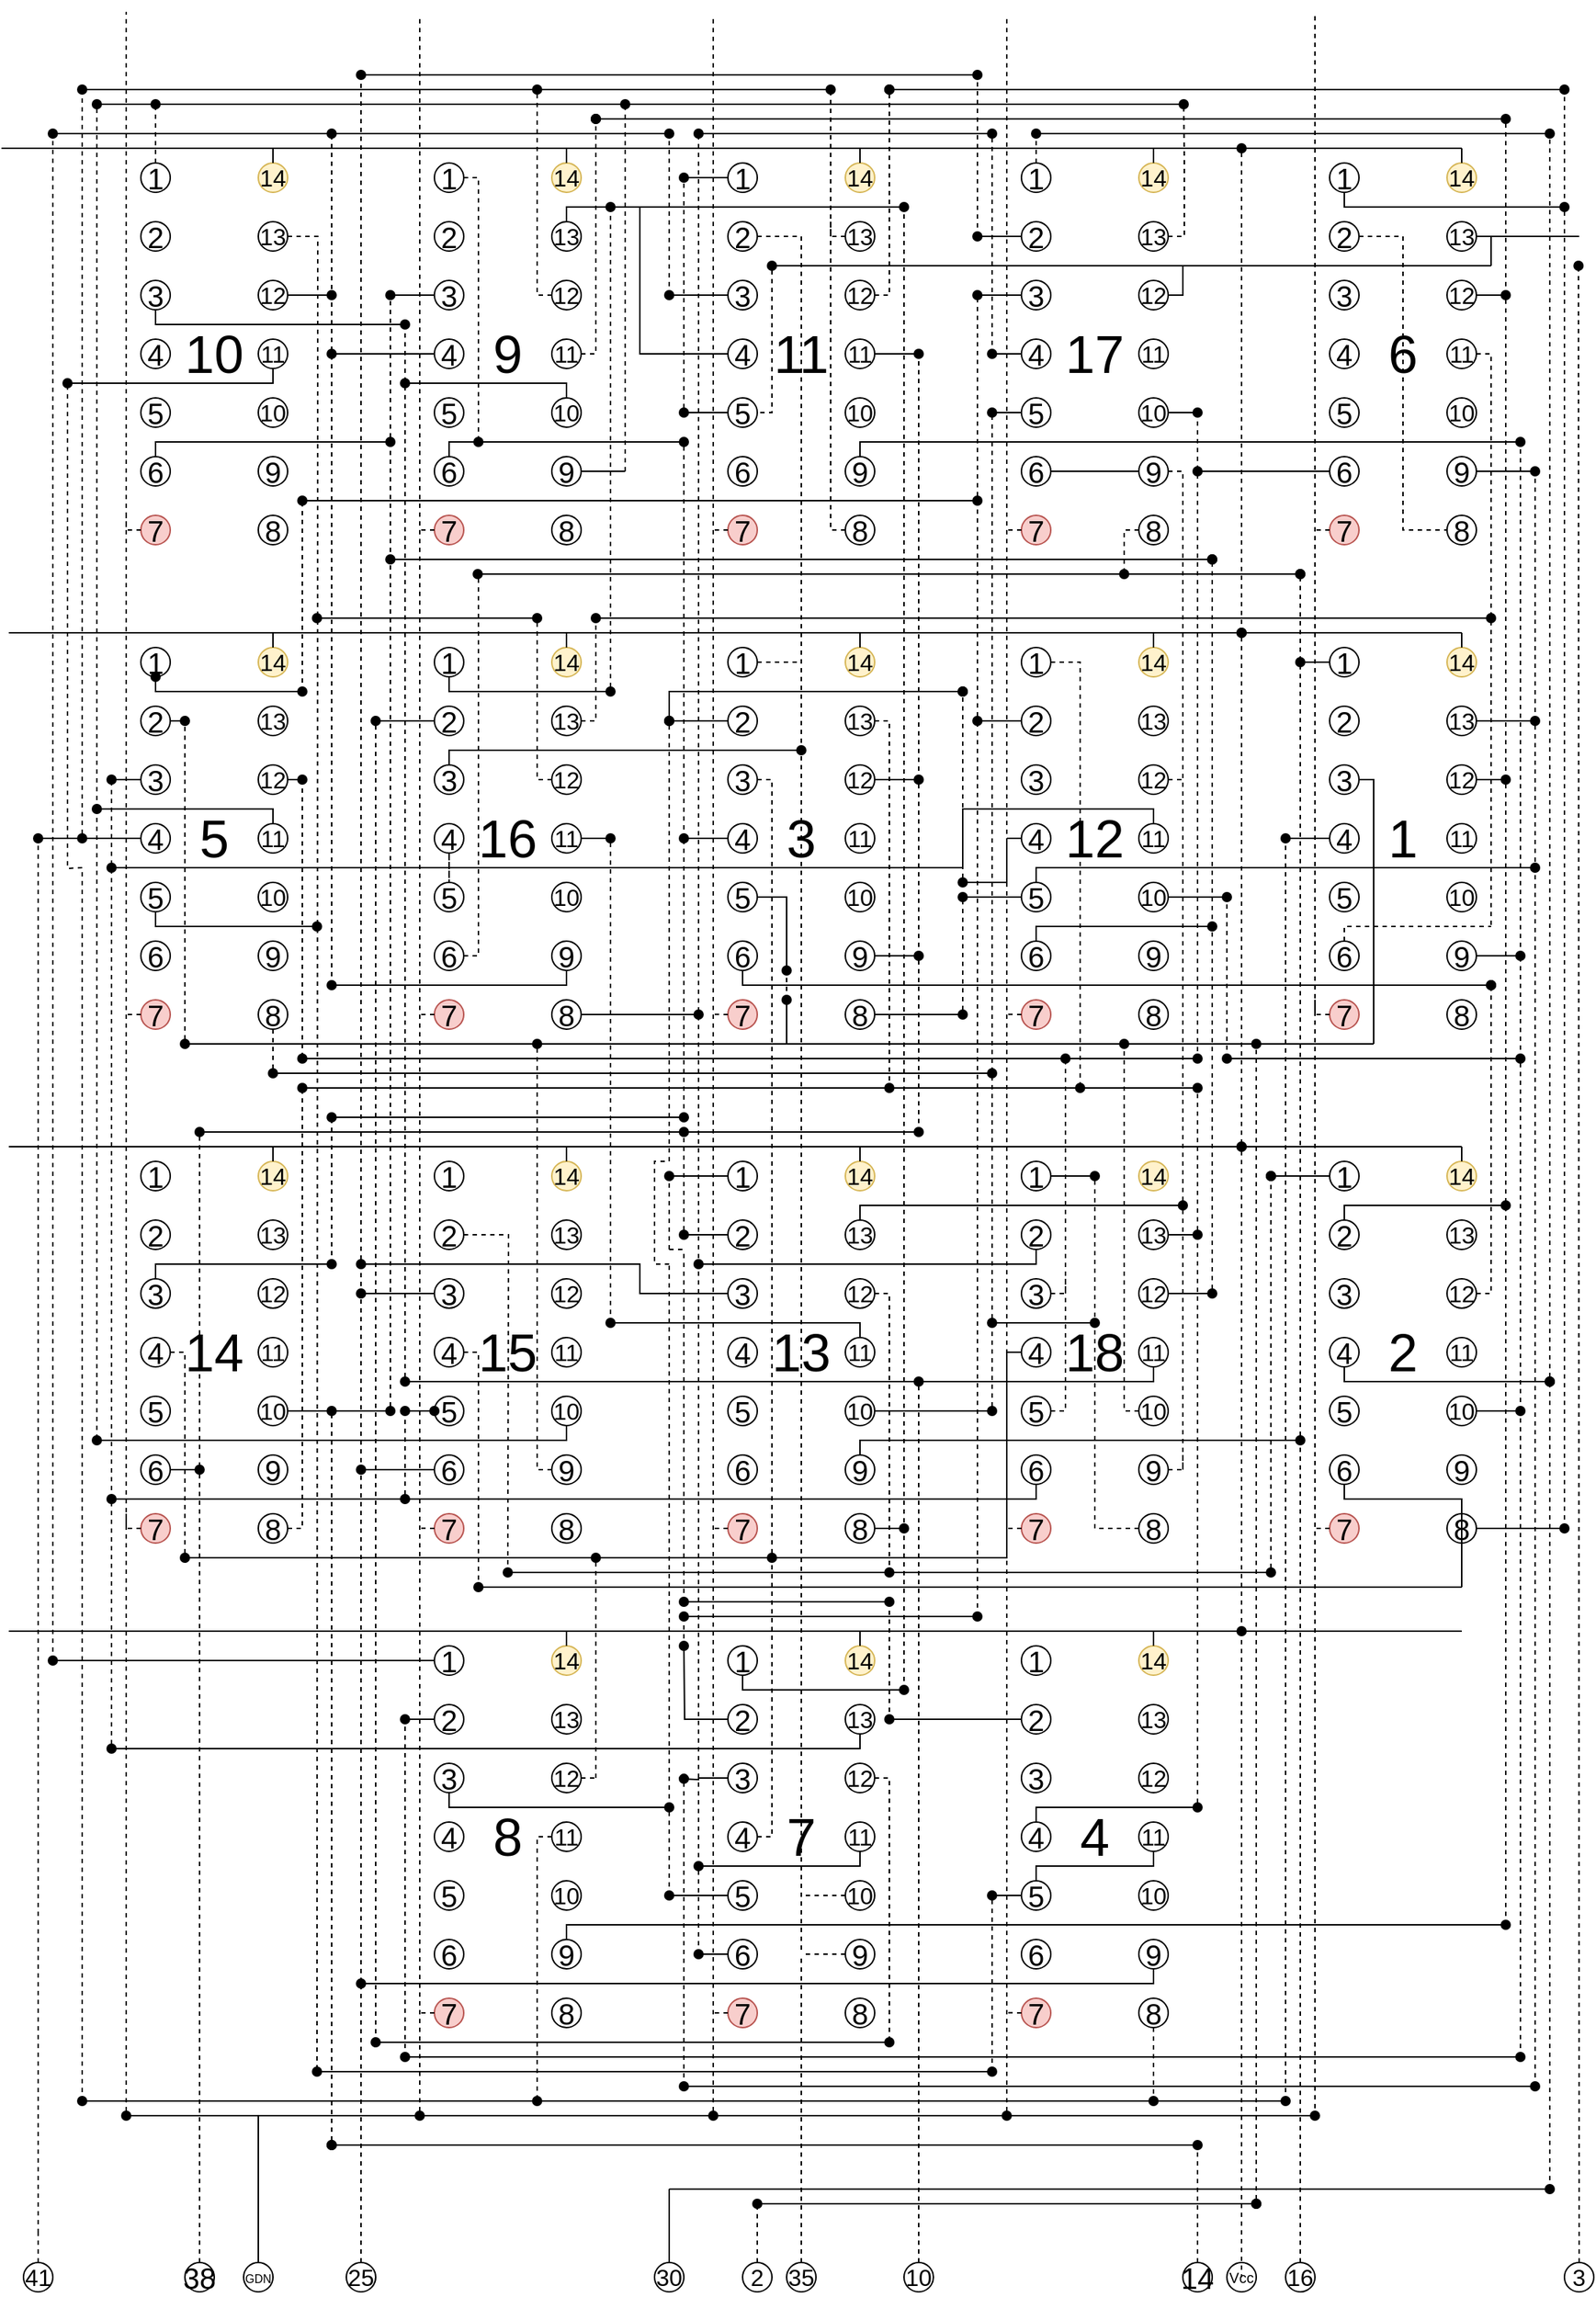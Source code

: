 <mxfile version="14.4.8" type="google"><diagram id="3TzX2010i3uUziTaP3-u" name="Page-1"><mxGraphModel dx="1117" dy="1024" grid="1" gridSize="10" guides="1" tooltips="1" connect="1" arrows="1" fold="1" page="0" pageScale="1" pageWidth="827" pageHeight="1169" math="0" shadow="0"><root><mxCell id="0"/><mxCell id="1" parent="0"/><mxCell id="y5zu9Ho36hK6RED3MiE3-55" value="" style="group" parent="1" vertex="1" connectable="0"><mxGeometry x="120" y="760" width="100" height="260" as="geometry"/></mxCell><mxCell id="y5zu9Ho36hK6RED3MiE3-54" value="&lt;font style=&quot;font-size: 36px&quot;&gt;14&lt;/font&gt;" style="rounded=0;whiteSpace=wrap;html=1;fillColor=none;strokeColor=#FFFFFF;" parent="y5zu9Ho36hK6RED3MiE3-55" vertex="1"><mxGeometry width="100" height="260" as="geometry"/></mxCell><mxCell id="y5zu9Ho36hK6RED3MiE3-40" value="&lt;font style=&quot;font-size: 20px&quot;&gt;1&lt;/font&gt;" style="ellipse;whiteSpace=wrap;html=1;aspect=fixed;" parent="y5zu9Ho36hK6RED3MiE3-55" vertex="1"><mxGeometry width="20" height="20" as="geometry"/></mxCell><mxCell id="y5zu9Ho36hK6RED3MiE3-41" value="&lt;font style=&quot;font-size: 20px&quot;&gt;2&lt;/font&gt;" style="ellipse;whiteSpace=wrap;html=1;aspect=fixed;" parent="y5zu9Ho36hK6RED3MiE3-55" vertex="1"><mxGeometry y="40" width="20" height="20" as="geometry"/></mxCell><mxCell id="y5zu9Ho36hK6RED3MiE3-42" value="&lt;font style=&quot;font-size: 20px&quot;&gt;3&lt;/font&gt;" style="ellipse;whiteSpace=wrap;html=1;aspect=fixed;" parent="y5zu9Ho36hK6RED3MiE3-55" vertex="1"><mxGeometry y="80" width="20" height="20" as="geometry"/></mxCell><mxCell id="y5zu9Ho36hK6RED3MiE3-43" value="&lt;font style=&quot;font-size: 20px&quot;&gt;4&lt;/font&gt;" style="ellipse;whiteSpace=wrap;html=1;aspect=fixed;" parent="y5zu9Ho36hK6RED3MiE3-55" vertex="1"><mxGeometry y="120" width="20" height="20" as="geometry"/></mxCell><mxCell id="y5zu9Ho36hK6RED3MiE3-44" value="&lt;font style=&quot;font-size: 20px&quot;&gt;5&lt;/font&gt;" style="ellipse;whiteSpace=wrap;html=1;aspect=fixed;" parent="y5zu9Ho36hK6RED3MiE3-55" vertex="1"><mxGeometry y="160" width="20" height="20" as="geometry"/></mxCell><mxCell id="y5zu9Ho36hK6RED3MiE3-45" value="&lt;font style=&quot;font-size: 20px&quot;&gt;6&lt;/font&gt;" style="ellipse;whiteSpace=wrap;html=1;aspect=fixed;" parent="y5zu9Ho36hK6RED3MiE3-55" vertex="1"><mxGeometry y="200" width="20" height="20" as="geometry"/></mxCell><mxCell id="y5zu9Ho36hK6RED3MiE3-46" value="&lt;font style=&quot;font-size: 20px&quot;&gt;7&lt;/font&gt;" style="ellipse;whiteSpace=wrap;html=1;aspect=fixed;fillColor=#f8cecc;strokeColor=#b85450;" parent="y5zu9Ho36hK6RED3MiE3-55" vertex="1"><mxGeometry y="240" width="20" height="20" as="geometry"/></mxCell><mxCell id="y5zu9Ho36hK6RED3MiE3-47" value="&lt;font style=&quot;font-size: 16px&quot;&gt;14&lt;/font&gt;" style="ellipse;whiteSpace=wrap;html=1;aspect=fixed;fillColor=#fff2cc;strokeColor=#d6b656;" parent="y5zu9Ho36hK6RED3MiE3-55" vertex="1"><mxGeometry x="80" width="20" height="20" as="geometry"/></mxCell><mxCell id="y5zu9Ho36hK6RED3MiE3-48" value="&lt;font style=&quot;font-size: 16px&quot;&gt;13&lt;/font&gt;" style="ellipse;whiteSpace=wrap;html=1;aspect=fixed;" parent="y5zu9Ho36hK6RED3MiE3-55" vertex="1"><mxGeometry x="80" y="40" width="20" height="20" as="geometry"/></mxCell><mxCell id="y5zu9Ho36hK6RED3MiE3-49" value="&lt;font style=&quot;font-size: 16px&quot;&gt;12&lt;/font&gt;" style="ellipse;whiteSpace=wrap;html=1;aspect=fixed;" parent="y5zu9Ho36hK6RED3MiE3-55" vertex="1"><mxGeometry x="80" y="80" width="20" height="20" as="geometry"/></mxCell><mxCell id="y5zu9Ho36hK6RED3MiE3-50" value="&lt;font style=&quot;font-size: 16px&quot;&gt;11&lt;/font&gt;" style="ellipse;whiteSpace=wrap;html=1;aspect=fixed;" parent="y5zu9Ho36hK6RED3MiE3-55" vertex="1"><mxGeometry x="80" y="120" width="20" height="20" as="geometry"/></mxCell><mxCell id="y5zu9Ho36hK6RED3MiE3-51" value="&lt;font style=&quot;font-size: 16px&quot;&gt;10&lt;/font&gt;" style="ellipse;whiteSpace=wrap;html=1;aspect=fixed;" parent="y5zu9Ho36hK6RED3MiE3-55" vertex="1"><mxGeometry x="80" y="160" width="20" height="20" as="geometry"/></mxCell><mxCell id="y5zu9Ho36hK6RED3MiE3-52" value="&lt;font style=&quot;font-size: 20px&quot;&gt;9&lt;/font&gt;" style="ellipse;whiteSpace=wrap;html=1;aspect=fixed;" parent="y5zu9Ho36hK6RED3MiE3-55" vertex="1"><mxGeometry x="80" y="200" width="20" height="20" as="geometry"/></mxCell><mxCell id="y5zu9Ho36hK6RED3MiE3-53" value="&lt;font style=&quot;font-size: 20px&quot;&gt;8&lt;/font&gt;" style="ellipse;whiteSpace=wrap;html=1;aspect=fixed;" parent="y5zu9Ho36hK6RED3MiE3-55" vertex="1"><mxGeometry x="80" y="240" width="20" height="20" as="geometry"/></mxCell><mxCell id="y5zu9Ho36hK6RED3MiE3-56" value="" style="group" parent="1" vertex="1" connectable="0"><mxGeometry x="320" y="80" width="100" height="260" as="geometry"/></mxCell><mxCell id="y5zu9Ho36hK6RED3MiE3-57" value="&lt;font style=&quot;font-size: 36px&quot;&gt;9&lt;/font&gt;" style="rounded=0;whiteSpace=wrap;html=1;fillColor=none;strokeColor=#FFFFFF;" parent="y5zu9Ho36hK6RED3MiE3-56" vertex="1"><mxGeometry width="100" height="260" as="geometry"/></mxCell><mxCell id="y5zu9Ho36hK6RED3MiE3-58" value="&lt;font style=&quot;font-size: 20px&quot;&gt;1&lt;/font&gt;" style="ellipse;whiteSpace=wrap;html=1;aspect=fixed;" parent="y5zu9Ho36hK6RED3MiE3-56" vertex="1"><mxGeometry width="20" height="20" as="geometry"/></mxCell><mxCell id="y5zu9Ho36hK6RED3MiE3-59" value="&lt;font style=&quot;font-size: 20px&quot;&gt;2&lt;/font&gt;" style="ellipse;whiteSpace=wrap;html=1;aspect=fixed;" parent="y5zu9Ho36hK6RED3MiE3-56" vertex="1"><mxGeometry y="40" width="20" height="20" as="geometry"/></mxCell><mxCell id="y5zu9Ho36hK6RED3MiE3-60" value="&lt;font style=&quot;font-size: 20px&quot;&gt;3&lt;/font&gt;" style="ellipse;whiteSpace=wrap;html=1;aspect=fixed;" parent="y5zu9Ho36hK6RED3MiE3-56" vertex="1"><mxGeometry y="80" width="20" height="20" as="geometry"/></mxCell><mxCell id="y5zu9Ho36hK6RED3MiE3-61" value="&lt;font style=&quot;font-size: 20px&quot;&gt;4&lt;/font&gt;" style="ellipse;whiteSpace=wrap;html=1;aspect=fixed;" parent="y5zu9Ho36hK6RED3MiE3-56" vertex="1"><mxGeometry y="120" width="20" height="20" as="geometry"/></mxCell><mxCell id="y5zu9Ho36hK6RED3MiE3-62" value="&lt;font style=&quot;font-size: 20px&quot;&gt;5&lt;/font&gt;" style="ellipse;whiteSpace=wrap;html=1;aspect=fixed;" parent="y5zu9Ho36hK6RED3MiE3-56" vertex="1"><mxGeometry y="160" width="20" height="20" as="geometry"/></mxCell><mxCell id="y5zu9Ho36hK6RED3MiE3-63" value="&lt;font style=&quot;font-size: 20px&quot;&gt;6&lt;/font&gt;" style="ellipse;whiteSpace=wrap;html=1;aspect=fixed;" parent="y5zu9Ho36hK6RED3MiE3-56" vertex="1"><mxGeometry y="200" width="20" height="20" as="geometry"/></mxCell><mxCell id="y5zu9Ho36hK6RED3MiE3-64" value="&lt;font style=&quot;font-size: 20px&quot;&gt;7&lt;/font&gt;" style="ellipse;whiteSpace=wrap;html=1;aspect=fixed;fillColor=#f8cecc;strokeColor=#b85450;" parent="y5zu9Ho36hK6RED3MiE3-56" vertex="1"><mxGeometry y="240" width="20" height="20" as="geometry"/></mxCell><mxCell id="y5zu9Ho36hK6RED3MiE3-65" value="&lt;font style=&quot;font-size: 16px&quot;&gt;14&lt;/font&gt;" style="ellipse;whiteSpace=wrap;html=1;aspect=fixed;fillColor=#fff2cc;strokeColor=#d6b656;" parent="y5zu9Ho36hK6RED3MiE3-56" vertex="1"><mxGeometry x="80" width="20" height="20" as="geometry"/></mxCell><mxCell id="y5zu9Ho36hK6RED3MiE3-66" value="&lt;font style=&quot;font-size: 16px&quot;&gt;13&lt;/font&gt;" style="ellipse;whiteSpace=wrap;html=1;aspect=fixed;" parent="y5zu9Ho36hK6RED3MiE3-56" vertex="1"><mxGeometry x="80" y="40" width="20" height="20" as="geometry"/></mxCell><mxCell id="y5zu9Ho36hK6RED3MiE3-67" value="&lt;font style=&quot;font-size: 16px&quot;&gt;12&lt;/font&gt;" style="ellipse;whiteSpace=wrap;html=1;aspect=fixed;" parent="y5zu9Ho36hK6RED3MiE3-56" vertex="1"><mxGeometry x="80" y="80" width="20" height="20" as="geometry"/></mxCell><mxCell id="y5zu9Ho36hK6RED3MiE3-68" value="&lt;font style=&quot;font-size: 16px&quot;&gt;11&lt;/font&gt;" style="ellipse;whiteSpace=wrap;html=1;aspect=fixed;" parent="y5zu9Ho36hK6RED3MiE3-56" vertex="1"><mxGeometry x="80" y="120" width="20" height="20" as="geometry"/></mxCell><mxCell id="y5zu9Ho36hK6RED3MiE3-69" value="&lt;font style=&quot;font-size: 16px&quot;&gt;10&lt;/font&gt;" style="ellipse;whiteSpace=wrap;html=1;aspect=fixed;" parent="y5zu9Ho36hK6RED3MiE3-56" vertex="1"><mxGeometry x="80" y="160" width="20" height="20" as="geometry"/></mxCell><mxCell id="y5zu9Ho36hK6RED3MiE3-70" value="&lt;font style=&quot;font-size: 20px&quot;&gt;9&lt;/font&gt;" style="ellipse;whiteSpace=wrap;html=1;aspect=fixed;" parent="y5zu9Ho36hK6RED3MiE3-56" vertex="1"><mxGeometry x="80" y="200" width="20" height="20" as="geometry"/></mxCell><mxCell id="y5zu9Ho36hK6RED3MiE3-71" value="&lt;font style=&quot;font-size: 20px&quot;&gt;8&lt;/font&gt;" style="ellipse;whiteSpace=wrap;html=1;aspect=fixed;" parent="y5zu9Ho36hK6RED3MiE3-56" vertex="1"><mxGeometry x="80" y="240" width="20" height="20" as="geometry"/></mxCell><mxCell id="y5zu9Ho36hK6RED3MiE3-72" value="" style="group" parent="1" vertex="1" connectable="0"><mxGeometry x="520" y="80" width="100" height="260" as="geometry"/></mxCell><mxCell id="y5zu9Ho36hK6RED3MiE3-73" value="&lt;span style=&quot;font-size: 36px&quot;&gt;11&lt;/span&gt;" style="rounded=0;whiteSpace=wrap;html=1;fillColor=none;strokeColor=#FFFFFF;" parent="y5zu9Ho36hK6RED3MiE3-72" vertex="1"><mxGeometry width="100" height="260" as="geometry"/></mxCell><mxCell id="y5zu9Ho36hK6RED3MiE3-74" value="&lt;font style=&quot;font-size: 20px&quot;&gt;1&lt;/font&gt;" style="ellipse;whiteSpace=wrap;html=1;aspect=fixed;" parent="y5zu9Ho36hK6RED3MiE3-72" vertex="1"><mxGeometry width="20" height="20" as="geometry"/></mxCell><mxCell id="y5zu9Ho36hK6RED3MiE3-75" value="&lt;font style=&quot;font-size: 20px&quot;&gt;2&lt;/font&gt;" style="ellipse;whiteSpace=wrap;html=1;aspect=fixed;" parent="y5zu9Ho36hK6RED3MiE3-72" vertex="1"><mxGeometry y="40" width="20" height="20" as="geometry"/></mxCell><mxCell id="y5zu9Ho36hK6RED3MiE3-76" value="&lt;font style=&quot;font-size: 20px&quot;&gt;3&lt;/font&gt;" style="ellipse;whiteSpace=wrap;html=1;aspect=fixed;" parent="y5zu9Ho36hK6RED3MiE3-72" vertex="1"><mxGeometry y="80" width="20" height="20" as="geometry"/></mxCell><mxCell id="y5zu9Ho36hK6RED3MiE3-77" value="&lt;font style=&quot;font-size: 20px&quot;&gt;4&lt;/font&gt;" style="ellipse;whiteSpace=wrap;html=1;aspect=fixed;" parent="y5zu9Ho36hK6RED3MiE3-72" vertex="1"><mxGeometry y="120" width="20" height="20" as="geometry"/></mxCell><mxCell id="y5zu9Ho36hK6RED3MiE3-78" value="&lt;font style=&quot;font-size: 20px&quot;&gt;5&lt;/font&gt;" style="ellipse;whiteSpace=wrap;html=1;aspect=fixed;" parent="y5zu9Ho36hK6RED3MiE3-72" vertex="1"><mxGeometry y="160" width="20" height="20" as="geometry"/></mxCell><mxCell id="y5zu9Ho36hK6RED3MiE3-79" value="&lt;font style=&quot;font-size: 20px&quot;&gt;6&lt;/font&gt;" style="ellipse;whiteSpace=wrap;html=1;aspect=fixed;" parent="y5zu9Ho36hK6RED3MiE3-72" vertex="1"><mxGeometry y="200" width="20" height="20" as="geometry"/></mxCell><mxCell id="y5zu9Ho36hK6RED3MiE3-80" value="&lt;font style=&quot;font-size: 20px&quot;&gt;7&lt;/font&gt;" style="ellipse;whiteSpace=wrap;html=1;aspect=fixed;fillColor=#f8cecc;strokeColor=#b85450;" parent="y5zu9Ho36hK6RED3MiE3-72" vertex="1"><mxGeometry y="240" width="20" height="20" as="geometry"/></mxCell><mxCell id="y5zu9Ho36hK6RED3MiE3-81" value="&lt;font style=&quot;font-size: 16px&quot;&gt;14&lt;/font&gt;" style="ellipse;whiteSpace=wrap;html=1;aspect=fixed;fillColor=#fff2cc;strokeColor=#d6b656;" parent="y5zu9Ho36hK6RED3MiE3-72" vertex="1"><mxGeometry x="80" width="20" height="20" as="geometry"/></mxCell><mxCell id="y5zu9Ho36hK6RED3MiE3-82" value="&lt;font style=&quot;font-size: 16px&quot;&gt;13&lt;/font&gt;" style="ellipse;whiteSpace=wrap;html=1;aspect=fixed;" parent="y5zu9Ho36hK6RED3MiE3-72" vertex="1"><mxGeometry x="80" y="40" width="20" height="20" as="geometry"/></mxCell><mxCell id="y5zu9Ho36hK6RED3MiE3-83" value="&lt;font style=&quot;font-size: 16px&quot;&gt;12&lt;/font&gt;" style="ellipse;whiteSpace=wrap;html=1;aspect=fixed;" parent="y5zu9Ho36hK6RED3MiE3-72" vertex="1"><mxGeometry x="80" y="80" width="20" height="20" as="geometry"/></mxCell><mxCell id="y5zu9Ho36hK6RED3MiE3-84" value="&lt;font style=&quot;font-size: 16px&quot;&gt;11&lt;/font&gt;" style="ellipse;whiteSpace=wrap;html=1;aspect=fixed;" parent="y5zu9Ho36hK6RED3MiE3-72" vertex="1"><mxGeometry x="80" y="120" width="20" height="20" as="geometry"/></mxCell><mxCell id="y5zu9Ho36hK6RED3MiE3-85" value="&lt;font style=&quot;font-size: 16px&quot;&gt;10&lt;/font&gt;" style="ellipse;whiteSpace=wrap;html=1;aspect=fixed;" parent="y5zu9Ho36hK6RED3MiE3-72" vertex="1"><mxGeometry x="80" y="160" width="20" height="20" as="geometry"/></mxCell><mxCell id="y5zu9Ho36hK6RED3MiE3-86" value="&lt;font style=&quot;font-size: 20px&quot;&gt;9&lt;/font&gt;" style="ellipse;whiteSpace=wrap;html=1;aspect=fixed;" parent="y5zu9Ho36hK6RED3MiE3-72" vertex="1"><mxGeometry x="80" y="200" width="20" height="20" as="geometry"/></mxCell><mxCell id="y5zu9Ho36hK6RED3MiE3-87" value="&lt;font style=&quot;font-size: 20px&quot;&gt;8&lt;/font&gt;" style="ellipse;whiteSpace=wrap;html=1;aspect=fixed;" parent="y5zu9Ho36hK6RED3MiE3-72" vertex="1"><mxGeometry x="80" y="240" width="20" height="20" as="geometry"/></mxCell><mxCell id="y5zu9Ho36hK6RED3MiE3-88" value="" style="group" parent="1" vertex="1" connectable="0"><mxGeometry x="720" y="80" width="100" height="260" as="geometry"/></mxCell><mxCell id="y5zu9Ho36hK6RED3MiE3-89" value="&lt;font style=&quot;font-size: 36px&quot;&gt;17&lt;/font&gt;" style="rounded=0;whiteSpace=wrap;html=1;fillColor=none;strokeColor=#FFFFFF;" parent="y5zu9Ho36hK6RED3MiE3-88" vertex="1"><mxGeometry width="100" height="260" as="geometry"/></mxCell><mxCell id="y5zu9Ho36hK6RED3MiE3-90" value="&lt;font style=&quot;font-size: 20px&quot;&gt;1&lt;/font&gt;" style="ellipse;whiteSpace=wrap;html=1;aspect=fixed;" parent="y5zu9Ho36hK6RED3MiE3-88" vertex="1"><mxGeometry width="20" height="20" as="geometry"/></mxCell><mxCell id="y5zu9Ho36hK6RED3MiE3-91" value="&lt;font style=&quot;font-size: 20px&quot;&gt;2&lt;/font&gt;" style="ellipse;whiteSpace=wrap;html=1;aspect=fixed;" parent="y5zu9Ho36hK6RED3MiE3-88" vertex="1"><mxGeometry y="40" width="20" height="20" as="geometry"/></mxCell><mxCell id="y5zu9Ho36hK6RED3MiE3-92" value="&lt;font style=&quot;font-size: 20px&quot;&gt;3&lt;/font&gt;" style="ellipse;whiteSpace=wrap;html=1;aspect=fixed;" parent="y5zu9Ho36hK6RED3MiE3-88" vertex="1"><mxGeometry y="80" width="20" height="20" as="geometry"/></mxCell><mxCell id="y5zu9Ho36hK6RED3MiE3-93" value="&lt;font style=&quot;font-size: 20px&quot;&gt;4&lt;/font&gt;" style="ellipse;whiteSpace=wrap;html=1;aspect=fixed;" parent="y5zu9Ho36hK6RED3MiE3-88" vertex="1"><mxGeometry y="120" width="20" height="20" as="geometry"/></mxCell><mxCell id="y5zu9Ho36hK6RED3MiE3-94" value="&lt;font style=&quot;font-size: 20px&quot;&gt;5&lt;/font&gt;" style="ellipse;whiteSpace=wrap;html=1;aspect=fixed;" parent="y5zu9Ho36hK6RED3MiE3-88" vertex="1"><mxGeometry y="160" width="20" height="20" as="geometry"/></mxCell><mxCell id="OBpk4kpV-e9nuU9Jhzq_-46" style="edgeStyle=orthogonalEdgeStyle;rounded=0;orthogonalLoop=1;jettySize=auto;html=1;startArrow=none;startFill=0;endArrow=none;endFill=0;" parent="y5zu9Ho36hK6RED3MiE3-88" source="y5zu9Ho36hK6RED3MiE3-95" target="y5zu9Ho36hK6RED3MiE3-102" edge="1"><mxGeometry relative="1" as="geometry"/></mxCell><mxCell id="y5zu9Ho36hK6RED3MiE3-95" value="&lt;font style=&quot;font-size: 20px&quot;&gt;6&lt;/font&gt;" style="ellipse;whiteSpace=wrap;html=1;aspect=fixed;" parent="y5zu9Ho36hK6RED3MiE3-88" vertex="1"><mxGeometry y="200" width="20" height="20" as="geometry"/></mxCell><mxCell id="y5zu9Ho36hK6RED3MiE3-96" value="&lt;font style=&quot;font-size: 20px&quot;&gt;7&lt;/font&gt;" style="ellipse;whiteSpace=wrap;html=1;aspect=fixed;fillColor=#f8cecc;strokeColor=#b85450;" parent="y5zu9Ho36hK6RED3MiE3-88" vertex="1"><mxGeometry y="240" width="20" height="20" as="geometry"/></mxCell><mxCell id="y5zu9Ho36hK6RED3MiE3-97" value="&lt;font style=&quot;font-size: 16px&quot;&gt;14&lt;/font&gt;" style="ellipse;whiteSpace=wrap;html=1;aspect=fixed;fillColor=#fff2cc;strokeColor=#d6b656;" parent="y5zu9Ho36hK6RED3MiE3-88" vertex="1"><mxGeometry x="80" width="20" height="20" as="geometry"/></mxCell><mxCell id="y5zu9Ho36hK6RED3MiE3-98" value="&lt;font style=&quot;font-size: 16px&quot;&gt;13&lt;/font&gt;" style="ellipse;whiteSpace=wrap;html=1;aspect=fixed;" parent="y5zu9Ho36hK6RED3MiE3-88" vertex="1"><mxGeometry x="80" y="40" width="20" height="20" as="geometry"/></mxCell><mxCell id="y5zu9Ho36hK6RED3MiE3-99" value="&lt;font style=&quot;font-size: 16px&quot;&gt;12&lt;/font&gt;" style="ellipse;whiteSpace=wrap;html=1;aspect=fixed;" parent="y5zu9Ho36hK6RED3MiE3-88" vertex="1"><mxGeometry x="80" y="80" width="20" height="20" as="geometry"/></mxCell><mxCell id="y5zu9Ho36hK6RED3MiE3-100" value="&lt;font style=&quot;font-size: 16px&quot;&gt;11&lt;/font&gt;" style="ellipse;whiteSpace=wrap;html=1;aspect=fixed;" parent="y5zu9Ho36hK6RED3MiE3-88" vertex="1"><mxGeometry x="80" y="120" width="20" height="20" as="geometry"/></mxCell><mxCell id="y5zu9Ho36hK6RED3MiE3-101" value="&lt;font style=&quot;font-size: 16px&quot;&gt;10&lt;/font&gt;" style="ellipse;whiteSpace=wrap;html=1;aspect=fixed;" parent="y5zu9Ho36hK6RED3MiE3-88" vertex="1"><mxGeometry x="80" y="160" width="20" height="20" as="geometry"/></mxCell><mxCell id="y5zu9Ho36hK6RED3MiE3-102" value="&lt;font style=&quot;font-size: 20px&quot;&gt;9&lt;/font&gt;" style="ellipse;whiteSpace=wrap;html=1;aspect=fixed;" parent="y5zu9Ho36hK6RED3MiE3-88" vertex="1"><mxGeometry x="80" y="200" width="20" height="20" as="geometry"/></mxCell><mxCell id="y5zu9Ho36hK6RED3MiE3-103" value="&lt;font style=&quot;font-size: 20px&quot;&gt;8&lt;/font&gt;" style="ellipse;whiteSpace=wrap;html=1;aspect=fixed;" parent="y5zu9Ho36hK6RED3MiE3-88" vertex="1"><mxGeometry x="80" y="240" width="20" height="20" as="geometry"/></mxCell><mxCell id="y5zu9Ho36hK6RED3MiE3-104" value="" style="group" parent="1" vertex="1" connectable="0"><mxGeometry x="930" y="80" width="100" height="260" as="geometry"/></mxCell><mxCell id="y5zu9Ho36hK6RED3MiE3-105" value="&lt;font style=&quot;font-size: 36px&quot;&gt;6&lt;/font&gt;" style="rounded=0;whiteSpace=wrap;html=1;fillColor=none;strokeColor=#FFFFFF;" parent="y5zu9Ho36hK6RED3MiE3-104" vertex="1"><mxGeometry width="100" height="260" as="geometry"/></mxCell><mxCell id="y5zu9Ho36hK6RED3MiE3-106" value="&lt;font style=&quot;font-size: 20px&quot;&gt;1&lt;/font&gt;" style="ellipse;whiteSpace=wrap;html=1;aspect=fixed;" parent="y5zu9Ho36hK6RED3MiE3-104" vertex="1"><mxGeometry width="20" height="20" as="geometry"/></mxCell><mxCell id="9JR4oUNX4Yf84oxo8POe-22" style="edgeStyle=orthogonalEdgeStyle;rounded=0;orthogonalLoop=1;jettySize=auto;html=1;entryX=0;entryY=0.5;entryDx=0;entryDy=0;startArrow=none;startFill=0;endArrow=none;endFill=0;dashed=1;" parent="y5zu9Ho36hK6RED3MiE3-104" source="y5zu9Ho36hK6RED3MiE3-107" target="y5zu9Ho36hK6RED3MiE3-119" edge="1"><mxGeometry relative="1" as="geometry"/></mxCell><mxCell id="y5zu9Ho36hK6RED3MiE3-107" value="&lt;font style=&quot;font-size: 20px&quot;&gt;2&lt;/font&gt;" style="ellipse;whiteSpace=wrap;html=1;aspect=fixed;" parent="y5zu9Ho36hK6RED3MiE3-104" vertex="1"><mxGeometry y="40" width="20" height="20" as="geometry"/></mxCell><mxCell id="y5zu9Ho36hK6RED3MiE3-108" value="&lt;font style=&quot;font-size: 20px&quot;&gt;3&lt;/font&gt;" style="ellipse;whiteSpace=wrap;html=1;aspect=fixed;" parent="y5zu9Ho36hK6RED3MiE3-104" vertex="1"><mxGeometry y="80" width="20" height="20" as="geometry"/></mxCell><mxCell id="y5zu9Ho36hK6RED3MiE3-109" value="&lt;font style=&quot;font-size: 20px&quot;&gt;4&lt;/font&gt;" style="ellipse;whiteSpace=wrap;html=1;aspect=fixed;" parent="y5zu9Ho36hK6RED3MiE3-104" vertex="1"><mxGeometry y="120" width="20" height="20" as="geometry"/></mxCell><mxCell id="y5zu9Ho36hK6RED3MiE3-110" value="&lt;font style=&quot;font-size: 20px&quot;&gt;5&lt;/font&gt;" style="ellipse;whiteSpace=wrap;html=1;aspect=fixed;" parent="y5zu9Ho36hK6RED3MiE3-104" vertex="1"><mxGeometry y="160" width="20" height="20" as="geometry"/></mxCell><mxCell id="y5zu9Ho36hK6RED3MiE3-111" value="&lt;font style=&quot;font-size: 20px&quot;&gt;6&lt;/font&gt;" style="ellipse;whiteSpace=wrap;html=1;aspect=fixed;" parent="y5zu9Ho36hK6RED3MiE3-104" vertex="1"><mxGeometry y="200" width="20" height="20" as="geometry"/></mxCell><mxCell id="y5zu9Ho36hK6RED3MiE3-112" value="&lt;font style=&quot;font-size: 20px&quot;&gt;7&lt;/font&gt;" style="ellipse;whiteSpace=wrap;html=1;aspect=fixed;fillColor=#f8cecc;strokeColor=#b85450;" parent="y5zu9Ho36hK6RED3MiE3-104" vertex="1"><mxGeometry y="240" width="20" height="20" as="geometry"/></mxCell><mxCell id="y5zu9Ho36hK6RED3MiE3-113" value="&lt;font style=&quot;font-size: 16px&quot;&gt;14&lt;/font&gt;" style="ellipse;whiteSpace=wrap;html=1;aspect=fixed;fillColor=#fff2cc;strokeColor=#d6b656;" parent="y5zu9Ho36hK6RED3MiE3-104" vertex="1"><mxGeometry x="80" width="20" height="20" as="geometry"/></mxCell><mxCell id="y5zu9Ho36hK6RED3MiE3-114" value="&lt;font style=&quot;font-size: 16px&quot;&gt;13&lt;/font&gt;" style="ellipse;whiteSpace=wrap;html=1;aspect=fixed;" parent="y5zu9Ho36hK6RED3MiE3-104" vertex="1"><mxGeometry x="80" y="40" width="20" height="20" as="geometry"/></mxCell><mxCell id="y5zu9Ho36hK6RED3MiE3-115" value="&lt;font style=&quot;font-size: 16px&quot;&gt;12&lt;/font&gt;" style="ellipse;whiteSpace=wrap;html=1;aspect=fixed;" parent="y5zu9Ho36hK6RED3MiE3-104" vertex="1"><mxGeometry x="80" y="80" width="20" height="20" as="geometry"/></mxCell><mxCell id="y5zu9Ho36hK6RED3MiE3-116" value="&lt;font style=&quot;font-size: 16px&quot;&gt;11&lt;/font&gt;" style="ellipse;whiteSpace=wrap;html=1;aspect=fixed;" parent="y5zu9Ho36hK6RED3MiE3-104" vertex="1"><mxGeometry x="80" y="120" width="20" height="20" as="geometry"/></mxCell><mxCell id="y5zu9Ho36hK6RED3MiE3-117" value="&lt;font style=&quot;font-size: 16px&quot;&gt;10&lt;/font&gt;" style="ellipse;whiteSpace=wrap;html=1;aspect=fixed;" parent="y5zu9Ho36hK6RED3MiE3-104" vertex="1"><mxGeometry x="80" y="160" width="20" height="20" as="geometry"/></mxCell><mxCell id="y5zu9Ho36hK6RED3MiE3-118" value="&lt;font style=&quot;font-size: 20px&quot;&gt;9&lt;/font&gt;" style="ellipse;whiteSpace=wrap;html=1;aspect=fixed;" parent="y5zu9Ho36hK6RED3MiE3-104" vertex="1"><mxGeometry x="80" y="200" width="20" height="20" as="geometry"/></mxCell><mxCell id="y5zu9Ho36hK6RED3MiE3-119" value="&lt;font style=&quot;font-size: 20px&quot;&gt;8&lt;/font&gt;" style="ellipse;whiteSpace=wrap;html=1;aspect=fixed;" parent="y5zu9Ho36hK6RED3MiE3-104" vertex="1"><mxGeometry x="80" y="240" width="20" height="20" as="geometry"/></mxCell><mxCell id="y5zu9Ho36hK6RED3MiE3-329" value="" style="group" parent="1" vertex="1" connectable="0"><mxGeometry x="120" y="410" width="100" height="260" as="geometry"/></mxCell><mxCell id="y5zu9Ho36hK6RED3MiE3-330" value="&lt;font style=&quot;font-size: 36px&quot;&gt;5&lt;/font&gt;" style="rounded=0;whiteSpace=wrap;html=1;fillColor=none;strokeColor=#FFFFFF;" parent="y5zu9Ho36hK6RED3MiE3-329" vertex="1"><mxGeometry width="100" height="260" as="geometry"/></mxCell><mxCell id="y5zu9Ho36hK6RED3MiE3-331" value="&lt;font style=&quot;font-size: 20px&quot;&gt;1&lt;/font&gt;" style="ellipse;whiteSpace=wrap;html=1;aspect=fixed;" parent="y5zu9Ho36hK6RED3MiE3-329" vertex="1"><mxGeometry width="20" height="20" as="geometry"/></mxCell><mxCell id="y5zu9Ho36hK6RED3MiE3-332" value="&lt;font style=&quot;font-size: 20px&quot;&gt;2&lt;/font&gt;" style="ellipse;whiteSpace=wrap;html=1;aspect=fixed;" parent="y5zu9Ho36hK6RED3MiE3-329" vertex="1"><mxGeometry y="40" width="20" height="20" as="geometry"/></mxCell><mxCell id="y5zu9Ho36hK6RED3MiE3-333" value="&lt;font style=&quot;font-size: 20px&quot;&gt;3&lt;/font&gt;" style="ellipse;whiteSpace=wrap;html=1;aspect=fixed;" parent="y5zu9Ho36hK6RED3MiE3-329" vertex="1"><mxGeometry y="80" width="20" height="20" as="geometry"/></mxCell><mxCell id="y5zu9Ho36hK6RED3MiE3-334" value="&lt;font style=&quot;font-size: 20px&quot;&gt;4&lt;/font&gt;" style="ellipse;whiteSpace=wrap;html=1;aspect=fixed;" parent="y5zu9Ho36hK6RED3MiE3-329" vertex="1"><mxGeometry y="120" width="20" height="20" as="geometry"/></mxCell><mxCell id="y5zu9Ho36hK6RED3MiE3-335" value="&lt;font style=&quot;font-size: 20px&quot;&gt;5&lt;/font&gt;" style="ellipse;whiteSpace=wrap;html=1;aspect=fixed;" parent="y5zu9Ho36hK6RED3MiE3-329" vertex="1"><mxGeometry y="160" width="20" height="20" as="geometry"/></mxCell><mxCell id="y5zu9Ho36hK6RED3MiE3-336" value="&lt;font style=&quot;font-size: 20px&quot;&gt;6&lt;/font&gt;" style="ellipse;whiteSpace=wrap;html=1;aspect=fixed;" parent="y5zu9Ho36hK6RED3MiE3-329" vertex="1"><mxGeometry y="200" width="20" height="20" as="geometry"/></mxCell><mxCell id="y5zu9Ho36hK6RED3MiE3-337" value="&lt;font style=&quot;font-size: 20px&quot;&gt;7&lt;/font&gt;" style="ellipse;whiteSpace=wrap;html=1;aspect=fixed;fillColor=#f8cecc;strokeColor=#b85450;" parent="y5zu9Ho36hK6RED3MiE3-329" vertex="1"><mxGeometry y="240" width="20" height="20" as="geometry"/></mxCell><mxCell id="y5zu9Ho36hK6RED3MiE3-338" value="&lt;font style=&quot;font-size: 16px&quot;&gt;14&lt;/font&gt;" style="ellipse;whiteSpace=wrap;html=1;aspect=fixed;fillColor=#fff2cc;strokeColor=#d6b656;" parent="y5zu9Ho36hK6RED3MiE3-329" vertex="1"><mxGeometry x="80" width="20" height="20" as="geometry"/></mxCell><mxCell id="y5zu9Ho36hK6RED3MiE3-339" value="&lt;font style=&quot;font-size: 16px&quot;&gt;13&lt;/font&gt;" style="ellipse;whiteSpace=wrap;html=1;aspect=fixed;" parent="y5zu9Ho36hK6RED3MiE3-329" vertex="1"><mxGeometry x="80" y="40" width="20" height="20" as="geometry"/></mxCell><mxCell id="y5zu9Ho36hK6RED3MiE3-340" value="&lt;font style=&quot;font-size: 16px&quot;&gt;12&lt;/font&gt;" style="ellipse;whiteSpace=wrap;html=1;aspect=fixed;" parent="y5zu9Ho36hK6RED3MiE3-329" vertex="1"><mxGeometry x="80" y="80" width="20" height="20" as="geometry"/></mxCell><mxCell id="y5zu9Ho36hK6RED3MiE3-341" value="&lt;font style=&quot;font-size: 16px&quot;&gt;11&lt;/font&gt;" style="ellipse;whiteSpace=wrap;html=1;aspect=fixed;" parent="y5zu9Ho36hK6RED3MiE3-329" vertex="1"><mxGeometry x="80" y="120" width="20" height="20" as="geometry"/></mxCell><mxCell id="y5zu9Ho36hK6RED3MiE3-342" value="&lt;font style=&quot;font-size: 16px&quot;&gt;10&lt;/font&gt;" style="ellipse;whiteSpace=wrap;html=1;aspect=fixed;" parent="y5zu9Ho36hK6RED3MiE3-329" vertex="1"><mxGeometry x="80" y="160" width="20" height="20" as="geometry"/></mxCell><mxCell id="y5zu9Ho36hK6RED3MiE3-343" value="&lt;font style=&quot;font-size: 20px&quot;&gt;9&lt;/font&gt;" style="ellipse;whiteSpace=wrap;html=1;aspect=fixed;" parent="y5zu9Ho36hK6RED3MiE3-329" vertex="1"><mxGeometry x="80" y="200" width="20" height="20" as="geometry"/></mxCell><mxCell id="y5zu9Ho36hK6RED3MiE3-344" value="&lt;font style=&quot;font-size: 20px&quot;&gt;8&lt;/font&gt;" style="ellipse;whiteSpace=wrap;html=1;aspect=fixed;" parent="y5zu9Ho36hK6RED3MiE3-329" vertex="1"><mxGeometry x="80" y="240" width="20" height="20" as="geometry"/></mxCell><mxCell id="y5zu9Ho36hK6RED3MiE3-345" value="" style="group" parent="1" vertex="1" connectable="0"><mxGeometry x="320" y="410" width="100" height="260" as="geometry"/></mxCell><mxCell id="y5zu9Ho36hK6RED3MiE3-346" value="&lt;font style=&quot;font-size: 36px&quot;&gt;16&lt;/font&gt;" style="rounded=0;whiteSpace=wrap;html=1;fillColor=none;strokeColor=#FFFFFF;" parent="y5zu9Ho36hK6RED3MiE3-345" vertex="1"><mxGeometry width="100" height="260" as="geometry"/></mxCell><mxCell id="y5zu9Ho36hK6RED3MiE3-347" value="&lt;font style=&quot;font-size: 20px&quot;&gt;1&lt;/font&gt;" style="ellipse;whiteSpace=wrap;html=1;aspect=fixed;" parent="y5zu9Ho36hK6RED3MiE3-345" vertex="1"><mxGeometry width="20" height="20" as="geometry"/></mxCell><mxCell id="y5zu9Ho36hK6RED3MiE3-348" value="&lt;font style=&quot;font-size: 20px&quot;&gt;2&lt;/font&gt;" style="ellipse;whiteSpace=wrap;html=1;aspect=fixed;" parent="y5zu9Ho36hK6RED3MiE3-345" vertex="1"><mxGeometry y="40" width="20" height="20" as="geometry"/></mxCell><mxCell id="y5zu9Ho36hK6RED3MiE3-349" value="&lt;font style=&quot;font-size: 20px&quot;&gt;3&lt;/font&gt;" style="ellipse;whiteSpace=wrap;html=1;aspect=fixed;" parent="y5zu9Ho36hK6RED3MiE3-345" vertex="1"><mxGeometry y="80" width="20" height="20" as="geometry"/></mxCell><mxCell id="OBpk4kpV-e9nuU9Jhzq_-33" style="edgeStyle=orthogonalEdgeStyle;rounded=0;orthogonalLoop=1;jettySize=auto;html=1;entryX=0.5;entryY=0;entryDx=0;entryDy=0;endArrow=none;endFill=0;dashed=1;" parent="y5zu9Ho36hK6RED3MiE3-345" source="y5zu9Ho36hK6RED3MiE3-350" target="y5zu9Ho36hK6RED3MiE3-351" edge="1"><mxGeometry relative="1" as="geometry"/></mxCell><mxCell id="y5zu9Ho36hK6RED3MiE3-350" value="&lt;font style=&quot;font-size: 20px&quot;&gt;4&lt;/font&gt;" style="ellipse;whiteSpace=wrap;html=1;aspect=fixed;" parent="y5zu9Ho36hK6RED3MiE3-345" vertex="1"><mxGeometry y="120" width="20" height="20" as="geometry"/></mxCell><mxCell id="y5zu9Ho36hK6RED3MiE3-351" value="&lt;font style=&quot;font-size: 20px&quot;&gt;5&lt;/font&gt;" style="ellipse;whiteSpace=wrap;html=1;aspect=fixed;" parent="y5zu9Ho36hK6RED3MiE3-345" vertex="1"><mxGeometry y="160" width="20" height="20" as="geometry"/></mxCell><mxCell id="y5zu9Ho36hK6RED3MiE3-352" value="&lt;font style=&quot;font-size: 20px&quot;&gt;6&lt;/font&gt;" style="ellipse;whiteSpace=wrap;html=1;aspect=fixed;" parent="y5zu9Ho36hK6RED3MiE3-345" vertex="1"><mxGeometry y="200" width="20" height="20" as="geometry"/></mxCell><mxCell id="y5zu9Ho36hK6RED3MiE3-353" value="&lt;font style=&quot;font-size: 20px&quot;&gt;7&lt;/font&gt;" style="ellipse;whiteSpace=wrap;html=1;aspect=fixed;fillColor=#f8cecc;strokeColor=#b85450;" parent="y5zu9Ho36hK6RED3MiE3-345" vertex="1"><mxGeometry y="240" width="20" height="20" as="geometry"/></mxCell><mxCell id="y5zu9Ho36hK6RED3MiE3-354" value="&lt;font style=&quot;font-size: 16px&quot;&gt;14&lt;/font&gt;" style="ellipse;whiteSpace=wrap;html=1;aspect=fixed;fillColor=#fff2cc;strokeColor=#d6b656;" parent="y5zu9Ho36hK6RED3MiE3-345" vertex="1"><mxGeometry x="80" width="20" height="20" as="geometry"/></mxCell><mxCell id="y5zu9Ho36hK6RED3MiE3-355" value="&lt;font style=&quot;font-size: 16px&quot;&gt;13&lt;/font&gt;" style="ellipse;whiteSpace=wrap;html=1;aspect=fixed;" parent="y5zu9Ho36hK6RED3MiE3-345" vertex="1"><mxGeometry x="80" y="40" width="20" height="20" as="geometry"/></mxCell><mxCell id="y5zu9Ho36hK6RED3MiE3-356" value="&lt;font style=&quot;font-size: 16px&quot;&gt;12&lt;/font&gt;" style="ellipse;whiteSpace=wrap;html=1;aspect=fixed;" parent="y5zu9Ho36hK6RED3MiE3-345" vertex="1"><mxGeometry x="80" y="80" width="20" height="20" as="geometry"/></mxCell><mxCell id="y5zu9Ho36hK6RED3MiE3-357" value="&lt;font style=&quot;font-size: 16px&quot;&gt;11&lt;/font&gt;" style="ellipse;whiteSpace=wrap;html=1;aspect=fixed;" parent="y5zu9Ho36hK6RED3MiE3-345" vertex="1"><mxGeometry x="80" y="120" width="20" height="20" as="geometry"/></mxCell><mxCell id="y5zu9Ho36hK6RED3MiE3-358" value="&lt;font style=&quot;font-size: 16px&quot;&gt;10&lt;/font&gt;" style="ellipse;whiteSpace=wrap;html=1;aspect=fixed;" parent="y5zu9Ho36hK6RED3MiE3-345" vertex="1"><mxGeometry x="80" y="160" width="20" height="20" as="geometry"/></mxCell><mxCell id="y5zu9Ho36hK6RED3MiE3-359" value="&lt;font style=&quot;font-size: 20px&quot;&gt;9&lt;/font&gt;" style="ellipse;whiteSpace=wrap;html=1;aspect=fixed;" parent="y5zu9Ho36hK6RED3MiE3-345" vertex="1"><mxGeometry x="80" y="200" width="20" height="20" as="geometry"/></mxCell><mxCell id="y5zu9Ho36hK6RED3MiE3-360" value="&lt;font style=&quot;font-size: 20px&quot;&gt;8&lt;/font&gt;" style="ellipse;whiteSpace=wrap;html=1;aspect=fixed;" parent="y5zu9Ho36hK6RED3MiE3-345" vertex="1"><mxGeometry x="80" y="240" width="20" height="20" as="geometry"/></mxCell><mxCell id="y5zu9Ho36hK6RED3MiE3-361" value="" style="group" parent="1" vertex="1" connectable="0"><mxGeometry x="520" y="410" width="100" height="260" as="geometry"/></mxCell><mxCell id="y5zu9Ho36hK6RED3MiE3-362" value="&lt;font style=&quot;font-size: 36px&quot;&gt;3&lt;/font&gt;" style="rounded=0;whiteSpace=wrap;html=1;fillColor=none;strokeColor=#FFFFFF;" parent="y5zu9Ho36hK6RED3MiE3-361" vertex="1"><mxGeometry width="100" height="260" as="geometry"/></mxCell><mxCell id="y5zu9Ho36hK6RED3MiE3-363" value="&lt;font style=&quot;font-size: 20px&quot;&gt;1&lt;/font&gt;" style="ellipse;whiteSpace=wrap;html=1;aspect=fixed;" parent="y5zu9Ho36hK6RED3MiE3-361" vertex="1"><mxGeometry width="20" height="20" as="geometry"/></mxCell><mxCell id="y5zu9Ho36hK6RED3MiE3-364" value="&lt;font style=&quot;font-size: 20px&quot;&gt;2&lt;/font&gt;" style="ellipse;whiteSpace=wrap;html=1;aspect=fixed;" parent="y5zu9Ho36hK6RED3MiE3-361" vertex="1"><mxGeometry y="40" width="20" height="20" as="geometry"/></mxCell><mxCell id="y5zu9Ho36hK6RED3MiE3-365" value="&lt;font style=&quot;font-size: 20px&quot;&gt;3&lt;/font&gt;" style="ellipse;whiteSpace=wrap;html=1;aspect=fixed;" parent="y5zu9Ho36hK6RED3MiE3-361" vertex="1"><mxGeometry y="80" width="20" height="20" as="geometry"/></mxCell><mxCell id="y5zu9Ho36hK6RED3MiE3-366" value="&lt;font style=&quot;font-size: 20px&quot;&gt;4&lt;/font&gt;" style="ellipse;whiteSpace=wrap;html=1;aspect=fixed;" parent="y5zu9Ho36hK6RED3MiE3-361" vertex="1"><mxGeometry y="120" width="20" height="20" as="geometry"/></mxCell><mxCell id="y5zu9Ho36hK6RED3MiE3-367" value="&lt;font style=&quot;font-size: 20px&quot;&gt;5&lt;/font&gt;" style="ellipse;whiteSpace=wrap;html=1;aspect=fixed;" parent="y5zu9Ho36hK6RED3MiE3-361" vertex="1"><mxGeometry y="160" width="20" height="20" as="geometry"/></mxCell><mxCell id="y5zu9Ho36hK6RED3MiE3-368" value="&lt;font style=&quot;font-size: 20px&quot;&gt;6&lt;/font&gt;" style="ellipse;whiteSpace=wrap;html=1;aspect=fixed;" parent="y5zu9Ho36hK6RED3MiE3-361" vertex="1"><mxGeometry y="200" width="20" height="20" as="geometry"/></mxCell><mxCell id="y5zu9Ho36hK6RED3MiE3-369" value="&lt;font style=&quot;font-size: 20px&quot;&gt;7&lt;/font&gt;" style="ellipse;whiteSpace=wrap;html=1;aspect=fixed;fillColor=#f8cecc;strokeColor=#b85450;" parent="y5zu9Ho36hK6RED3MiE3-361" vertex="1"><mxGeometry y="240" width="20" height="20" as="geometry"/></mxCell><mxCell id="y5zu9Ho36hK6RED3MiE3-370" value="&lt;font style=&quot;font-size: 16px&quot;&gt;14&lt;/font&gt;" style="ellipse;whiteSpace=wrap;html=1;aspect=fixed;fillColor=#fff2cc;strokeColor=#d6b656;" parent="y5zu9Ho36hK6RED3MiE3-361" vertex="1"><mxGeometry x="80" width="20" height="20" as="geometry"/></mxCell><mxCell id="y5zu9Ho36hK6RED3MiE3-371" value="&lt;font style=&quot;font-size: 16px&quot;&gt;13&lt;/font&gt;" style="ellipse;whiteSpace=wrap;html=1;aspect=fixed;" parent="y5zu9Ho36hK6RED3MiE3-361" vertex="1"><mxGeometry x="80" y="40" width="20" height="20" as="geometry"/></mxCell><mxCell id="y5zu9Ho36hK6RED3MiE3-372" value="&lt;font style=&quot;font-size: 16px&quot;&gt;12&lt;/font&gt;" style="ellipse;whiteSpace=wrap;html=1;aspect=fixed;" parent="y5zu9Ho36hK6RED3MiE3-361" vertex="1"><mxGeometry x="80" y="80" width="20" height="20" as="geometry"/></mxCell><mxCell id="y5zu9Ho36hK6RED3MiE3-373" value="&lt;font style=&quot;font-size: 16px&quot;&gt;11&lt;/font&gt;" style="ellipse;whiteSpace=wrap;html=1;aspect=fixed;" parent="y5zu9Ho36hK6RED3MiE3-361" vertex="1"><mxGeometry x="80" y="120" width="20" height="20" as="geometry"/></mxCell><mxCell id="y5zu9Ho36hK6RED3MiE3-374" value="&lt;font style=&quot;font-size: 16px&quot;&gt;10&lt;/font&gt;" style="ellipse;whiteSpace=wrap;html=1;aspect=fixed;" parent="y5zu9Ho36hK6RED3MiE3-361" vertex="1"><mxGeometry x="80" y="160" width="20" height="20" as="geometry"/></mxCell><mxCell id="y5zu9Ho36hK6RED3MiE3-375" value="&lt;font style=&quot;font-size: 20px&quot;&gt;9&lt;/font&gt;" style="ellipse;whiteSpace=wrap;html=1;aspect=fixed;" parent="y5zu9Ho36hK6RED3MiE3-361" vertex="1"><mxGeometry x="80" y="200" width="20" height="20" as="geometry"/></mxCell><mxCell id="y5zu9Ho36hK6RED3MiE3-376" value="&lt;font style=&quot;font-size: 20px&quot;&gt;8&lt;/font&gt;" style="ellipse;whiteSpace=wrap;html=1;aspect=fixed;" parent="y5zu9Ho36hK6RED3MiE3-361" vertex="1"><mxGeometry x="80" y="240" width="20" height="20" as="geometry"/></mxCell><mxCell id="y5zu9Ho36hK6RED3MiE3-377" value="" style="group" parent="1" vertex="1" connectable="0"><mxGeometry x="720" y="410" width="100" height="260" as="geometry"/></mxCell><mxCell id="y5zu9Ho36hK6RED3MiE3-378" value="&lt;font style=&quot;font-size: 36px&quot;&gt;12&lt;/font&gt;" style="rounded=0;whiteSpace=wrap;html=1;fillColor=none;strokeColor=#FFFFFF;" parent="y5zu9Ho36hK6RED3MiE3-377" vertex="1"><mxGeometry width="100" height="260" as="geometry"/></mxCell><mxCell id="y5zu9Ho36hK6RED3MiE3-379" value="&lt;font style=&quot;font-size: 20px&quot;&gt;1&lt;/font&gt;" style="ellipse;whiteSpace=wrap;html=1;aspect=fixed;" parent="y5zu9Ho36hK6RED3MiE3-377" vertex="1"><mxGeometry width="20" height="20" as="geometry"/></mxCell><mxCell id="y5zu9Ho36hK6RED3MiE3-380" value="&lt;font style=&quot;font-size: 20px&quot;&gt;2&lt;/font&gt;" style="ellipse;whiteSpace=wrap;html=1;aspect=fixed;" parent="y5zu9Ho36hK6RED3MiE3-377" vertex="1"><mxGeometry y="40" width="20" height="20" as="geometry"/></mxCell><mxCell id="y5zu9Ho36hK6RED3MiE3-381" value="&lt;font style=&quot;font-size: 20px&quot;&gt;3&lt;/font&gt;" style="ellipse;whiteSpace=wrap;html=1;aspect=fixed;" parent="y5zu9Ho36hK6RED3MiE3-377" vertex="1"><mxGeometry y="80" width="20" height="20" as="geometry"/></mxCell><mxCell id="y5zu9Ho36hK6RED3MiE3-382" value="&lt;font style=&quot;font-size: 20px&quot;&gt;4&lt;/font&gt;" style="ellipse;whiteSpace=wrap;html=1;aspect=fixed;" parent="y5zu9Ho36hK6RED3MiE3-377" vertex="1"><mxGeometry y="120" width="20" height="20" as="geometry"/></mxCell><mxCell id="y5zu9Ho36hK6RED3MiE3-383" value="&lt;font style=&quot;font-size: 20px&quot;&gt;5&lt;/font&gt;" style="ellipse;whiteSpace=wrap;html=1;aspect=fixed;" parent="y5zu9Ho36hK6RED3MiE3-377" vertex="1"><mxGeometry y="160" width="20" height="20" as="geometry"/></mxCell><mxCell id="y5zu9Ho36hK6RED3MiE3-384" value="&lt;font style=&quot;font-size: 20px&quot;&gt;6&lt;/font&gt;" style="ellipse;whiteSpace=wrap;html=1;aspect=fixed;" parent="y5zu9Ho36hK6RED3MiE3-377" vertex="1"><mxGeometry y="200" width="20" height="20" as="geometry"/></mxCell><mxCell id="y5zu9Ho36hK6RED3MiE3-385" value="&lt;font style=&quot;font-size: 20px&quot;&gt;7&lt;/font&gt;" style="ellipse;whiteSpace=wrap;html=1;aspect=fixed;fillColor=#f8cecc;strokeColor=#b85450;" parent="y5zu9Ho36hK6RED3MiE3-377" vertex="1"><mxGeometry y="240" width="20" height="20" as="geometry"/></mxCell><mxCell id="y5zu9Ho36hK6RED3MiE3-386" value="&lt;font style=&quot;font-size: 16px&quot;&gt;14&lt;/font&gt;" style="ellipse;whiteSpace=wrap;html=1;aspect=fixed;fillColor=#fff2cc;strokeColor=#d6b656;" parent="y5zu9Ho36hK6RED3MiE3-377" vertex="1"><mxGeometry x="80" width="20" height="20" as="geometry"/></mxCell><mxCell id="y5zu9Ho36hK6RED3MiE3-387" value="&lt;font style=&quot;font-size: 16px&quot;&gt;13&lt;/font&gt;" style="ellipse;whiteSpace=wrap;html=1;aspect=fixed;" parent="y5zu9Ho36hK6RED3MiE3-377" vertex="1"><mxGeometry x="80" y="40" width="20" height="20" as="geometry"/></mxCell><mxCell id="y5zu9Ho36hK6RED3MiE3-388" value="&lt;font style=&quot;font-size: 16px&quot;&gt;12&lt;/font&gt;" style="ellipse;whiteSpace=wrap;html=1;aspect=fixed;" parent="y5zu9Ho36hK6RED3MiE3-377" vertex="1"><mxGeometry x="80" y="80" width="20" height="20" as="geometry"/></mxCell><mxCell id="y5zu9Ho36hK6RED3MiE3-389" value="&lt;font style=&quot;font-size: 16px&quot;&gt;11&lt;/font&gt;" style="ellipse;whiteSpace=wrap;html=1;aspect=fixed;" parent="y5zu9Ho36hK6RED3MiE3-377" vertex="1"><mxGeometry x="80" y="120" width="20" height="20" as="geometry"/></mxCell><mxCell id="y5zu9Ho36hK6RED3MiE3-390" value="&lt;font style=&quot;font-size: 16px&quot;&gt;10&lt;/font&gt;" style="ellipse;whiteSpace=wrap;html=1;aspect=fixed;" parent="y5zu9Ho36hK6RED3MiE3-377" vertex="1"><mxGeometry x="80" y="160" width="20" height="20" as="geometry"/></mxCell><mxCell id="y5zu9Ho36hK6RED3MiE3-391" value="&lt;font style=&quot;font-size: 20px&quot;&gt;9&lt;/font&gt;" style="ellipse;whiteSpace=wrap;html=1;aspect=fixed;" parent="y5zu9Ho36hK6RED3MiE3-377" vertex="1"><mxGeometry x="80" y="200" width="20" height="20" as="geometry"/></mxCell><mxCell id="y5zu9Ho36hK6RED3MiE3-392" value="&lt;font style=&quot;font-size: 20px&quot;&gt;8&lt;/font&gt;" style="ellipse;whiteSpace=wrap;html=1;aspect=fixed;" parent="y5zu9Ho36hK6RED3MiE3-377" vertex="1"><mxGeometry x="80" y="240" width="20" height="20" as="geometry"/></mxCell><mxCell id="y5zu9Ho36hK6RED3MiE3-393" value="" style="group" parent="1" vertex="1" connectable="0"><mxGeometry x="720" y="760" width="100" height="260" as="geometry"/></mxCell><mxCell id="y5zu9Ho36hK6RED3MiE3-394" value="&lt;font style=&quot;font-size: 36px&quot;&gt;18&lt;/font&gt;" style="rounded=0;whiteSpace=wrap;html=1;fillColor=none;strokeColor=#FFFFFF;" parent="y5zu9Ho36hK6RED3MiE3-393" vertex="1"><mxGeometry width="100" height="260" as="geometry"/></mxCell><mxCell id="OBpk4kpV-e9nuU9Jhzq_-37" style="edgeStyle=orthogonalEdgeStyle;rounded=0;orthogonalLoop=1;jettySize=auto;html=1;startArrow=oval;startFill=1;endArrow=none;endFill=0;dashed=1;" parent="y5zu9Ho36hK6RED3MiE3-393" edge="1"><mxGeometry relative="1" as="geometry"><mxPoint x="50" y="10" as="sourcePoint"/><mxPoint x="50" y="250" as="targetPoint"/></mxGeometry></mxCell><mxCell id="y5zu9Ho36hK6RED3MiE3-395" value="&lt;font style=&quot;font-size: 20px&quot;&gt;1&lt;/font&gt;" style="ellipse;whiteSpace=wrap;html=1;aspect=fixed;" parent="y5zu9Ho36hK6RED3MiE3-393" vertex="1"><mxGeometry width="20" height="20" as="geometry"/></mxCell><mxCell id="y5zu9Ho36hK6RED3MiE3-396" value="&lt;font style=&quot;font-size: 20px&quot;&gt;2&lt;/font&gt;" style="ellipse;whiteSpace=wrap;html=1;aspect=fixed;" parent="y5zu9Ho36hK6RED3MiE3-393" vertex="1"><mxGeometry y="40" width="20" height="20" as="geometry"/></mxCell><mxCell id="y5zu9Ho36hK6RED3MiE3-397" value="&lt;font style=&quot;font-size: 20px&quot;&gt;3&lt;/font&gt;" style="ellipse;whiteSpace=wrap;html=1;aspect=fixed;" parent="y5zu9Ho36hK6RED3MiE3-393" vertex="1"><mxGeometry y="80" width="20" height="20" as="geometry"/></mxCell><mxCell id="y5zu9Ho36hK6RED3MiE3-398" value="&lt;font style=&quot;font-size: 20px&quot;&gt;4&lt;/font&gt;" style="ellipse;whiteSpace=wrap;html=1;aspect=fixed;" parent="y5zu9Ho36hK6RED3MiE3-393" vertex="1"><mxGeometry y="120" width="20" height="20" as="geometry"/></mxCell><mxCell id="y5zu9Ho36hK6RED3MiE3-399" value="&lt;font style=&quot;font-size: 20px&quot;&gt;5&lt;/font&gt;" style="ellipse;whiteSpace=wrap;html=1;aspect=fixed;" parent="y5zu9Ho36hK6RED3MiE3-393" vertex="1"><mxGeometry y="160" width="20" height="20" as="geometry"/></mxCell><mxCell id="y5zu9Ho36hK6RED3MiE3-400" value="&lt;font style=&quot;font-size: 20px&quot;&gt;6&lt;/font&gt;" style="ellipse;whiteSpace=wrap;html=1;aspect=fixed;" parent="y5zu9Ho36hK6RED3MiE3-393" vertex="1"><mxGeometry y="200" width="20" height="20" as="geometry"/></mxCell><mxCell id="y5zu9Ho36hK6RED3MiE3-401" value="&lt;font style=&quot;font-size: 20px&quot;&gt;7&lt;/font&gt;" style="ellipse;whiteSpace=wrap;html=1;aspect=fixed;fillColor=#f8cecc;strokeColor=#b85450;" parent="y5zu9Ho36hK6RED3MiE3-393" vertex="1"><mxGeometry y="240" width="20" height="20" as="geometry"/></mxCell><mxCell id="y5zu9Ho36hK6RED3MiE3-402" value="&lt;font style=&quot;font-size: 16px&quot;&gt;14&lt;/font&gt;" style="ellipse;whiteSpace=wrap;html=1;aspect=fixed;fillColor=#fff2cc;strokeColor=#d6b656;" parent="y5zu9Ho36hK6RED3MiE3-393" vertex="1"><mxGeometry x="80" width="20" height="20" as="geometry"/></mxCell><mxCell id="y5zu9Ho36hK6RED3MiE3-403" value="&lt;font style=&quot;font-size: 16px&quot;&gt;13&lt;/font&gt;" style="ellipse;whiteSpace=wrap;html=1;aspect=fixed;" parent="y5zu9Ho36hK6RED3MiE3-393" vertex="1"><mxGeometry x="80" y="40" width="20" height="20" as="geometry"/></mxCell><mxCell id="y5zu9Ho36hK6RED3MiE3-404" value="&lt;font style=&quot;font-size: 16px&quot;&gt;12&lt;/font&gt;" style="ellipse;whiteSpace=wrap;html=1;aspect=fixed;" parent="y5zu9Ho36hK6RED3MiE3-393" vertex="1"><mxGeometry x="80" y="80" width="20" height="20" as="geometry"/></mxCell><mxCell id="y5zu9Ho36hK6RED3MiE3-405" value="&lt;font style=&quot;font-size: 16px&quot;&gt;11&lt;/font&gt;" style="ellipse;whiteSpace=wrap;html=1;aspect=fixed;" parent="y5zu9Ho36hK6RED3MiE3-393" vertex="1"><mxGeometry x="80" y="120" width="20" height="20" as="geometry"/></mxCell><mxCell id="y5zu9Ho36hK6RED3MiE3-406" value="&lt;font style=&quot;font-size: 16px&quot;&gt;10&lt;/font&gt;" style="ellipse;whiteSpace=wrap;html=1;aspect=fixed;" parent="y5zu9Ho36hK6RED3MiE3-393" vertex="1"><mxGeometry x="80" y="160" width="20" height="20" as="geometry"/></mxCell><mxCell id="y5zu9Ho36hK6RED3MiE3-407" value="&lt;font style=&quot;font-size: 20px&quot;&gt;9&lt;/font&gt;" style="ellipse;whiteSpace=wrap;html=1;aspect=fixed;" parent="y5zu9Ho36hK6RED3MiE3-393" vertex="1"><mxGeometry x="80" y="200" width="20" height="20" as="geometry"/></mxCell><mxCell id="y5zu9Ho36hK6RED3MiE3-408" value="&lt;font style=&quot;font-size: 20px&quot;&gt;8&lt;/font&gt;" style="ellipse;whiteSpace=wrap;html=1;aspect=fixed;" parent="y5zu9Ho36hK6RED3MiE3-393" vertex="1"><mxGeometry x="80" y="240" width="20" height="20" as="geometry"/></mxCell><mxCell id="y5zu9Ho36hK6RED3MiE3-409" value="" style="group" parent="1" vertex="1" connectable="0"><mxGeometry x="120" y="80" width="100" height="260" as="geometry"/></mxCell><mxCell id="y5zu9Ho36hK6RED3MiE3-410" value="&lt;font style=&quot;font-size: 36px&quot;&gt;10&lt;/font&gt;" style="rounded=0;whiteSpace=wrap;html=1;fillColor=none;strokeColor=#FFFFFF;" parent="y5zu9Ho36hK6RED3MiE3-409" vertex="1"><mxGeometry width="100" height="260" as="geometry"/></mxCell><mxCell id="y5zu9Ho36hK6RED3MiE3-411" value="&lt;font style=&quot;font-size: 20px&quot;&gt;1&lt;/font&gt;" style="ellipse;whiteSpace=wrap;html=1;aspect=fixed;" parent="y5zu9Ho36hK6RED3MiE3-409" vertex="1"><mxGeometry width="20" height="20" as="geometry"/></mxCell><mxCell id="y5zu9Ho36hK6RED3MiE3-412" value="&lt;font style=&quot;font-size: 20px&quot;&gt;2&lt;/font&gt;" style="ellipse;whiteSpace=wrap;html=1;aspect=fixed;" parent="y5zu9Ho36hK6RED3MiE3-409" vertex="1"><mxGeometry y="40" width="20" height="20" as="geometry"/></mxCell><mxCell id="y5zu9Ho36hK6RED3MiE3-413" value="&lt;font style=&quot;font-size: 20px&quot;&gt;3&lt;/font&gt;" style="ellipse;whiteSpace=wrap;html=1;aspect=fixed;" parent="y5zu9Ho36hK6RED3MiE3-409" vertex="1"><mxGeometry y="80" width="20" height="20" as="geometry"/></mxCell><mxCell id="y5zu9Ho36hK6RED3MiE3-414" value="&lt;font style=&quot;font-size: 20px&quot;&gt;4&lt;/font&gt;" style="ellipse;whiteSpace=wrap;html=1;aspect=fixed;" parent="y5zu9Ho36hK6RED3MiE3-409" vertex="1"><mxGeometry y="120" width="20" height="20" as="geometry"/></mxCell><mxCell id="y5zu9Ho36hK6RED3MiE3-415" value="&lt;font style=&quot;font-size: 20px&quot;&gt;5&lt;/font&gt;" style="ellipse;whiteSpace=wrap;html=1;aspect=fixed;" parent="y5zu9Ho36hK6RED3MiE3-409" vertex="1"><mxGeometry y="160" width="20" height="20" as="geometry"/></mxCell><mxCell id="y5zu9Ho36hK6RED3MiE3-416" value="&lt;font style=&quot;font-size: 20px&quot;&gt;6&lt;/font&gt;" style="ellipse;whiteSpace=wrap;html=1;aspect=fixed;" parent="y5zu9Ho36hK6RED3MiE3-409" vertex="1"><mxGeometry y="200" width="20" height="20" as="geometry"/></mxCell><mxCell id="y5zu9Ho36hK6RED3MiE3-417" value="&lt;font style=&quot;font-size: 20px&quot;&gt;7&lt;/font&gt;" style="ellipse;whiteSpace=wrap;html=1;aspect=fixed;fillColor=#f8cecc;strokeColor=#b85450;" parent="y5zu9Ho36hK6RED3MiE3-409" vertex="1"><mxGeometry y="240" width="20" height="20" as="geometry"/></mxCell><mxCell id="y5zu9Ho36hK6RED3MiE3-418" value="&lt;font style=&quot;font-size: 16px&quot;&gt;14&lt;/font&gt;" style="ellipse;whiteSpace=wrap;html=1;aspect=fixed;fillColor=#fff2cc;strokeColor=#d6b656;" parent="y5zu9Ho36hK6RED3MiE3-409" vertex="1"><mxGeometry x="80" width="20" height="20" as="geometry"/></mxCell><mxCell id="y5zu9Ho36hK6RED3MiE3-419" value="&lt;font style=&quot;font-size: 16px&quot;&gt;13&lt;/font&gt;" style="ellipse;whiteSpace=wrap;html=1;aspect=fixed;" parent="y5zu9Ho36hK6RED3MiE3-409" vertex="1"><mxGeometry x="80" y="40" width="20" height="20" as="geometry"/></mxCell><mxCell id="y5zu9Ho36hK6RED3MiE3-420" value="&lt;font style=&quot;font-size: 16px&quot;&gt;12&lt;/font&gt;" style="ellipse;whiteSpace=wrap;html=1;aspect=fixed;" parent="y5zu9Ho36hK6RED3MiE3-409" vertex="1"><mxGeometry x="80" y="80" width="20" height="20" as="geometry"/></mxCell><mxCell id="y5zu9Ho36hK6RED3MiE3-421" value="&lt;font style=&quot;font-size: 16px&quot;&gt;11&lt;/font&gt;" style="ellipse;whiteSpace=wrap;html=1;aspect=fixed;" parent="y5zu9Ho36hK6RED3MiE3-409" vertex="1"><mxGeometry x="80" y="120" width="20" height="20" as="geometry"/></mxCell><mxCell id="y5zu9Ho36hK6RED3MiE3-422" value="&lt;font style=&quot;font-size: 16px&quot;&gt;10&lt;/font&gt;" style="ellipse;whiteSpace=wrap;html=1;aspect=fixed;" parent="y5zu9Ho36hK6RED3MiE3-409" vertex="1"><mxGeometry x="80" y="160" width="20" height="20" as="geometry"/></mxCell><mxCell id="y5zu9Ho36hK6RED3MiE3-423" value="&lt;font style=&quot;font-size: 20px&quot;&gt;9&lt;/font&gt;" style="ellipse;whiteSpace=wrap;html=1;aspect=fixed;" parent="y5zu9Ho36hK6RED3MiE3-409" vertex="1"><mxGeometry x="80" y="200" width="20" height="20" as="geometry"/></mxCell><mxCell id="y5zu9Ho36hK6RED3MiE3-424" value="&lt;font style=&quot;font-size: 20px&quot;&gt;8&lt;/font&gt;" style="ellipse;whiteSpace=wrap;html=1;aspect=fixed;" parent="y5zu9Ho36hK6RED3MiE3-409" vertex="1"><mxGeometry x="80" y="240" width="20" height="20" as="geometry"/></mxCell><mxCell id="y5zu9Ho36hK6RED3MiE3-425" value="" style="group" parent="1" vertex="1" connectable="0"><mxGeometry x="320" y="760" width="100" height="260" as="geometry"/></mxCell><mxCell id="y5zu9Ho36hK6RED3MiE3-426" value="&lt;font style=&quot;font-size: 36px&quot;&gt;15&lt;/font&gt;" style="rounded=0;whiteSpace=wrap;html=1;fillColor=none;strokeColor=#FFFFFF;" parent="y5zu9Ho36hK6RED3MiE3-425" vertex="1"><mxGeometry width="100" height="260" as="geometry"/></mxCell><mxCell id="y5zu9Ho36hK6RED3MiE3-427" value="&lt;font style=&quot;font-size: 20px&quot;&gt;1&lt;/font&gt;" style="ellipse;whiteSpace=wrap;html=1;aspect=fixed;" parent="y5zu9Ho36hK6RED3MiE3-425" vertex="1"><mxGeometry width="20" height="20" as="geometry"/></mxCell><mxCell id="y5zu9Ho36hK6RED3MiE3-428" value="&lt;font style=&quot;font-size: 20px&quot;&gt;2&lt;/font&gt;" style="ellipse;whiteSpace=wrap;html=1;aspect=fixed;" parent="y5zu9Ho36hK6RED3MiE3-425" vertex="1"><mxGeometry y="40" width="20" height="20" as="geometry"/></mxCell><mxCell id="y5zu9Ho36hK6RED3MiE3-429" value="&lt;font style=&quot;font-size: 20px&quot;&gt;3&lt;/font&gt;" style="ellipse;whiteSpace=wrap;html=1;aspect=fixed;" parent="y5zu9Ho36hK6RED3MiE3-425" vertex="1"><mxGeometry y="80" width="20" height="20" as="geometry"/></mxCell><mxCell id="y5zu9Ho36hK6RED3MiE3-430" value="&lt;font style=&quot;font-size: 20px&quot;&gt;4&lt;/font&gt;" style="ellipse;whiteSpace=wrap;html=1;aspect=fixed;" parent="y5zu9Ho36hK6RED3MiE3-425" vertex="1"><mxGeometry y="120" width="20" height="20" as="geometry"/></mxCell><mxCell id="y5zu9Ho36hK6RED3MiE3-431" value="&lt;font style=&quot;font-size: 20px&quot;&gt;5&lt;/font&gt;" style="ellipse;whiteSpace=wrap;html=1;aspect=fixed;" parent="y5zu9Ho36hK6RED3MiE3-425" vertex="1"><mxGeometry y="160" width="20" height="20" as="geometry"/></mxCell><mxCell id="y5zu9Ho36hK6RED3MiE3-432" value="&lt;font style=&quot;font-size: 20px&quot;&gt;6&lt;/font&gt;" style="ellipse;whiteSpace=wrap;html=1;aspect=fixed;" parent="y5zu9Ho36hK6RED3MiE3-425" vertex="1"><mxGeometry y="200" width="20" height="20" as="geometry"/></mxCell><mxCell id="y5zu9Ho36hK6RED3MiE3-433" value="&lt;font style=&quot;font-size: 20px&quot;&gt;7&lt;/font&gt;" style="ellipse;whiteSpace=wrap;html=1;aspect=fixed;fillColor=#f8cecc;strokeColor=#b85450;" parent="y5zu9Ho36hK6RED3MiE3-425" vertex="1"><mxGeometry y="240" width="20" height="20" as="geometry"/></mxCell><mxCell id="y5zu9Ho36hK6RED3MiE3-434" value="&lt;font style=&quot;font-size: 16px&quot;&gt;14&lt;/font&gt;" style="ellipse;whiteSpace=wrap;html=1;aspect=fixed;fillColor=#fff2cc;strokeColor=#d6b656;" parent="y5zu9Ho36hK6RED3MiE3-425" vertex="1"><mxGeometry x="80" width="20" height="20" as="geometry"/></mxCell><mxCell id="y5zu9Ho36hK6RED3MiE3-435" value="&lt;font style=&quot;font-size: 16px&quot;&gt;13&lt;/font&gt;" style="ellipse;whiteSpace=wrap;html=1;aspect=fixed;" parent="y5zu9Ho36hK6RED3MiE3-425" vertex="1"><mxGeometry x="80" y="40" width="20" height="20" as="geometry"/></mxCell><mxCell id="y5zu9Ho36hK6RED3MiE3-436" value="&lt;font style=&quot;font-size: 16px&quot;&gt;12&lt;/font&gt;" style="ellipse;whiteSpace=wrap;html=1;aspect=fixed;" parent="y5zu9Ho36hK6RED3MiE3-425" vertex="1"><mxGeometry x="80" y="80" width="20" height="20" as="geometry"/></mxCell><mxCell id="y5zu9Ho36hK6RED3MiE3-437" value="&lt;font style=&quot;font-size: 16px&quot;&gt;11&lt;/font&gt;" style="ellipse;whiteSpace=wrap;html=1;aspect=fixed;" parent="y5zu9Ho36hK6RED3MiE3-425" vertex="1"><mxGeometry x="80" y="120" width="20" height="20" as="geometry"/></mxCell><mxCell id="y5zu9Ho36hK6RED3MiE3-438" value="&lt;font style=&quot;font-size: 16px&quot;&gt;10&lt;/font&gt;" style="ellipse;whiteSpace=wrap;html=1;aspect=fixed;" parent="y5zu9Ho36hK6RED3MiE3-425" vertex="1"><mxGeometry x="80" y="160" width="20" height="20" as="geometry"/></mxCell><mxCell id="y5zu9Ho36hK6RED3MiE3-439" value="&lt;font style=&quot;font-size: 20px&quot;&gt;9&lt;/font&gt;" style="ellipse;whiteSpace=wrap;html=1;aspect=fixed;" parent="y5zu9Ho36hK6RED3MiE3-425" vertex="1"><mxGeometry x="80" y="200" width="20" height="20" as="geometry"/></mxCell><mxCell id="y5zu9Ho36hK6RED3MiE3-440" value="&lt;font style=&quot;font-size: 20px&quot;&gt;8&lt;/font&gt;" style="ellipse;whiteSpace=wrap;html=1;aspect=fixed;" parent="y5zu9Ho36hK6RED3MiE3-425" vertex="1"><mxGeometry x="80" y="240" width="20" height="20" as="geometry"/></mxCell><mxCell id="y5zu9Ho36hK6RED3MiE3-441" value="" style="group" parent="1" vertex="1" connectable="0"><mxGeometry x="520" y="760" width="100" height="260" as="geometry"/></mxCell><mxCell id="y5zu9Ho36hK6RED3MiE3-442" value="&lt;font style=&quot;font-size: 36px&quot;&gt;13&lt;/font&gt;" style="rounded=0;whiteSpace=wrap;html=1;fillColor=none;strokeColor=#FFFFFF;" parent="y5zu9Ho36hK6RED3MiE3-441" vertex="1"><mxGeometry width="100" height="260" as="geometry"/></mxCell><mxCell id="y5zu9Ho36hK6RED3MiE3-443" value="&lt;font style=&quot;font-size: 20px&quot;&gt;1&lt;/font&gt;" style="ellipse;whiteSpace=wrap;html=1;aspect=fixed;" parent="y5zu9Ho36hK6RED3MiE3-441" vertex="1"><mxGeometry width="20" height="20" as="geometry"/></mxCell><mxCell id="y5zu9Ho36hK6RED3MiE3-444" value="&lt;font style=&quot;font-size: 20px&quot;&gt;2&lt;/font&gt;" style="ellipse;whiteSpace=wrap;html=1;aspect=fixed;" parent="y5zu9Ho36hK6RED3MiE3-441" vertex="1"><mxGeometry y="40" width="20" height="20" as="geometry"/></mxCell><mxCell id="y5zu9Ho36hK6RED3MiE3-445" value="&lt;font style=&quot;font-size: 20px&quot;&gt;3&lt;/font&gt;" style="ellipse;whiteSpace=wrap;html=1;aspect=fixed;" parent="y5zu9Ho36hK6RED3MiE3-441" vertex="1"><mxGeometry y="80" width="20" height="20" as="geometry"/></mxCell><mxCell id="y5zu9Ho36hK6RED3MiE3-446" value="&lt;font style=&quot;font-size: 20px&quot;&gt;4&lt;/font&gt;" style="ellipse;whiteSpace=wrap;html=1;aspect=fixed;" parent="y5zu9Ho36hK6RED3MiE3-441" vertex="1"><mxGeometry y="120" width="20" height="20" as="geometry"/></mxCell><mxCell id="y5zu9Ho36hK6RED3MiE3-447" value="&lt;font style=&quot;font-size: 20px&quot;&gt;5&lt;/font&gt;" style="ellipse;whiteSpace=wrap;html=1;aspect=fixed;" parent="y5zu9Ho36hK6RED3MiE3-441" vertex="1"><mxGeometry y="160" width="20" height="20" as="geometry"/></mxCell><mxCell id="y5zu9Ho36hK6RED3MiE3-448" value="&lt;font style=&quot;font-size: 20px&quot;&gt;6&lt;/font&gt;" style="ellipse;whiteSpace=wrap;html=1;aspect=fixed;" parent="y5zu9Ho36hK6RED3MiE3-441" vertex="1"><mxGeometry y="200" width="20" height="20" as="geometry"/></mxCell><mxCell id="y5zu9Ho36hK6RED3MiE3-449" value="&lt;font style=&quot;font-size: 20px&quot;&gt;7&lt;/font&gt;" style="ellipse;whiteSpace=wrap;html=1;aspect=fixed;fillColor=#f8cecc;strokeColor=#b85450;" parent="y5zu9Ho36hK6RED3MiE3-441" vertex="1"><mxGeometry y="240" width="20" height="20" as="geometry"/></mxCell><mxCell id="y5zu9Ho36hK6RED3MiE3-450" value="&lt;font style=&quot;font-size: 16px&quot;&gt;14&lt;/font&gt;" style="ellipse;whiteSpace=wrap;html=1;aspect=fixed;fillColor=#fff2cc;strokeColor=#d6b656;" parent="y5zu9Ho36hK6RED3MiE3-441" vertex="1"><mxGeometry x="80" width="20" height="20" as="geometry"/></mxCell><mxCell id="y5zu9Ho36hK6RED3MiE3-451" value="&lt;font style=&quot;font-size: 16px&quot;&gt;13&lt;/font&gt;" style="ellipse;whiteSpace=wrap;html=1;aspect=fixed;" parent="y5zu9Ho36hK6RED3MiE3-441" vertex="1"><mxGeometry x="80" y="40" width="20" height="20" as="geometry"/></mxCell><mxCell id="y5zu9Ho36hK6RED3MiE3-452" value="&lt;font style=&quot;font-size: 16px&quot;&gt;12&lt;/font&gt;" style="ellipse;whiteSpace=wrap;html=1;aspect=fixed;" parent="y5zu9Ho36hK6RED3MiE3-441" vertex="1"><mxGeometry x="80" y="80" width="20" height="20" as="geometry"/></mxCell><mxCell id="y5zu9Ho36hK6RED3MiE3-453" value="&lt;font style=&quot;font-size: 16px&quot;&gt;11&lt;/font&gt;" style="ellipse;whiteSpace=wrap;html=1;aspect=fixed;" parent="y5zu9Ho36hK6RED3MiE3-441" vertex="1"><mxGeometry x="80" y="120" width="20" height="20" as="geometry"/></mxCell><mxCell id="y5zu9Ho36hK6RED3MiE3-454" value="&lt;font style=&quot;font-size: 16px&quot;&gt;10&lt;/font&gt;" style="ellipse;whiteSpace=wrap;html=1;aspect=fixed;" parent="y5zu9Ho36hK6RED3MiE3-441" vertex="1"><mxGeometry x="80" y="160" width="20" height="20" as="geometry"/></mxCell><mxCell id="y5zu9Ho36hK6RED3MiE3-455" value="&lt;font style=&quot;font-size: 20px&quot;&gt;9&lt;/font&gt;" style="ellipse;whiteSpace=wrap;html=1;aspect=fixed;" parent="y5zu9Ho36hK6RED3MiE3-441" vertex="1"><mxGeometry x="80" y="200" width="20" height="20" as="geometry"/></mxCell><mxCell id="y5zu9Ho36hK6RED3MiE3-456" value="&lt;font style=&quot;font-size: 20px&quot;&gt;8&lt;/font&gt;" style="ellipse;whiteSpace=wrap;html=1;aspect=fixed;" parent="y5zu9Ho36hK6RED3MiE3-441" vertex="1"><mxGeometry x="80" y="240" width="20" height="20" as="geometry"/></mxCell><mxCell id="y5zu9Ho36hK6RED3MiE3-489" value="" style="group" parent="1" vertex="1" connectable="0"><mxGeometry x="930" y="410" width="100" height="260" as="geometry"/></mxCell><mxCell id="y5zu9Ho36hK6RED3MiE3-490" value="&lt;font style=&quot;font-size: 36px&quot;&gt;1&lt;/font&gt;" style="rounded=0;whiteSpace=wrap;html=1;fillColor=none;strokeColor=#FFFFFF;" parent="y5zu9Ho36hK6RED3MiE3-489" vertex="1"><mxGeometry width="100" height="260" as="geometry"/></mxCell><mxCell id="y5zu9Ho36hK6RED3MiE3-491" value="&lt;font style=&quot;font-size: 20px&quot;&gt;1&lt;/font&gt;" style="ellipse;whiteSpace=wrap;html=1;aspect=fixed;" parent="y5zu9Ho36hK6RED3MiE3-489" vertex="1"><mxGeometry width="20" height="20" as="geometry"/></mxCell><mxCell id="y5zu9Ho36hK6RED3MiE3-492" value="&lt;font style=&quot;font-size: 20px&quot;&gt;2&lt;/font&gt;" style="ellipse;whiteSpace=wrap;html=1;aspect=fixed;" parent="y5zu9Ho36hK6RED3MiE3-489" vertex="1"><mxGeometry y="40" width="20" height="20" as="geometry"/></mxCell><mxCell id="y5zu9Ho36hK6RED3MiE3-493" value="&lt;font style=&quot;font-size: 20px&quot;&gt;3&lt;/font&gt;" style="ellipse;whiteSpace=wrap;html=1;aspect=fixed;" parent="y5zu9Ho36hK6RED3MiE3-489" vertex="1"><mxGeometry y="80" width="20" height="20" as="geometry"/></mxCell><mxCell id="y5zu9Ho36hK6RED3MiE3-494" value="&lt;font style=&quot;font-size: 20px&quot;&gt;4&lt;/font&gt;" style="ellipse;whiteSpace=wrap;html=1;aspect=fixed;" parent="y5zu9Ho36hK6RED3MiE3-489" vertex="1"><mxGeometry y="120" width="20" height="20" as="geometry"/></mxCell><mxCell id="y5zu9Ho36hK6RED3MiE3-495" value="&lt;font style=&quot;font-size: 20px&quot;&gt;5&lt;/font&gt;" style="ellipse;whiteSpace=wrap;html=1;aspect=fixed;" parent="y5zu9Ho36hK6RED3MiE3-489" vertex="1"><mxGeometry y="160" width="20" height="20" as="geometry"/></mxCell><mxCell id="y5zu9Ho36hK6RED3MiE3-496" value="&lt;font style=&quot;font-size: 20px&quot;&gt;6&lt;/font&gt;" style="ellipse;whiteSpace=wrap;html=1;aspect=fixed;" parent="y5zu9Ho36hK6RED3MiE3-489" vertex="1"><mxGeometry y="200" width="20" height="20" as="geometry"/></mxCell><mxCell id="y5zu9Ho36hK6RED3MiE3-497" value="&lt;font style=&quot;font-size: 20px&quot;&gt;7&lt;/font&gt;" style="ellipse;whiteSpace=wrap;html=1;aspect=fixed;fillColor=#f8cecc;strokeColor=#b85450;" parent="y5zu9Ho36hK6RED3MiE3-489" vertex="1"><mxGeometry y="240" width="20" height="20" as="geometry"/></mxCell><mxCell id="y5zu9Ho36hK6RED3MiE3-498" value="&lt;font style=&quot;font-size: 16px&quot;&gt;14&lt;/font&gt;" style="ellipse;whiteSpace=wrap;html=1;aspect=fixed;fillColor=#fff2cc;strokeColor=#d6b656;" parent="y5zu9Ho36hK6RED3MiE3-489" vertex="1"><mxGeometry x="80" width="20" height="20" as="geometry"/></mxCell><mxCell id="y5zu9Ho36hK6RED3MiE3-499" value="&lt;font style=&quot;font-size: 16px&quot;&gt;13&lt;/font&gt;" style="ellipse;whiteSpace=wrap;html=1;aspect=fixed;" parent="y5zu9Ho36hK6RED3MiE3-489" vertex="1"><mxGeometry x="80" y="40" width="20" height="20" as="geometry"/></mxCell><mxCell id="y5zu9Ho36hK6RED3MiE3-500" value="&lt;font style=&quot;font-size: 16px&quot;&gt;12&lt;/font&gt;" style="ellipse;whiteSpace=wrap;html=1;aspect=fixed;" parent="y5zu9Ho36hK6RED3MiE3-489" vertex="1"><mxGeometry x="80" y="80" width="20" height="20" as="geometry"/></mxCell><mxCell id="y5zu9Ho36hK6RED3MiE3-501" value="&lt;font style=&quot;font-size: 16px&quot;&gt;11&lt;/font&gt;" style="ellipse;whiteSpace=wrap;html=1;aspect=fixed;" parent="y5zu9Ho36hK6RED3MiE3-489" vertex="1"><mxGeometry x="80" y="120" width="20" height="20" as="geometry"/></mxCell><mxCell id="y5zu9Ho36hK6RED3MiE3-502" value="&lt;font style=&quot;font-size: 16px&quot;&gt;10&lt;/font&gt;" style="ellipse;whiteSpace=wrap;html=1;aspect=fixed;" parent="y5zu9Ho36hK6RED3MiE3-489" vertex="1"><mxGeometry x="80" y="160" width="20" height="20" as="geometry"/></mxCell><mxCell id="y5zu9Ho36hK6RED3MiE3-503" value="&lt;font style=&quot;font-size: 20px&quot;&gt;9&lt;/font&gt;" style="ellipse;whiteSpace=wrap;html=1;aspect=fixed;" parent="y5zu9Ho36hK6RED3MiE3-489" vertex="1"><mxGeometry x="80" y="200" width="20" height="20" as="geometry"/></mxCell><mxCell id="y5zu9Ho36hK6RED3MiE3-504" value="&lt;font style=&quot;font-size: 20px&quot;&gt;8&lt;/font&gt;" style="ellipse;whiteSpace=wrap;html=1;aspect=fixed;" parent="y5zu9Ho36hK6RED3MiE3-489" vertex="1"><mxGeometry x="80" y="240" width="20" height="20" as="geometry"/></mxCell><mxCell id="y5zu9Ho36hK6RED3MiE3-505" value="" style="group" parent="1" vertex="1" connectable="0"><mxGeometry x="320" y="1090" width="100" height="260" as="geometry"/></mxCell><mxCell id="y5zu9Ho36hK6RED3MiE3-506" value="&lt;font style=&quot;font-size: 36px&quot;&gt;8&lt;/font&gt;" style="rounded=0;whiteSpace=wrap;html=1;fillColor=none;strokeColor=#FFFFFF;" parent="y5zu9Ho36hK6RED3MiE3-505" vertex="1"><mxGeometry width="100" height="260" as="geometry"/></mxCell><mxCell id="y5zu9Ho36hK6RED3MiE3-507" value="&lt;font style=&quot;font-size: 20px&quot;&gt;1&lt;/font&gt;" style="ellipse;whiteSpace=wrap;html=1;aspect=fixed;" parent="y5zu9Ho36hK6RED3MiE3-505" vertex="1"><mxGeometry width="20" height="20" as="geometry"/></mxCell><mxCell id="y5zu9Ho36hK6RED3MiE3-508" value="&lt;font style=&quot;font-size: 20px&quot;&gt;2&lt;/font&gt;" style="ellipse;whiteSpace=wrap;html=1;aspect=fixed;" parent="y5zu9Ho36hK6RED3MiE3-505" vertex="1"><mxGeometry y="40" width="20" height="20" as="geometry"/></mxCell><mxCell id="y5zu9Ho36hK6RED3MiE3-509" value="&lt;font style=&quot;font-size: 20px&quot;&gt;3&lt;/font&gt;" style="ellipse;whiteSpace=wrap;html=1;aspect=fixed;" parent="y5zu9Ho36hK6RED3MiE3-505" vertex="1"><mxGeometry y="80" width="20" height="20" as="geometry"/></mxCell><mxCell id="y5zu9Ho36hK6RED3MiE3-510" value="&lt;font style=&quot;font-size: 20px&quot;&gt;4&lt;/font&gt;" style="ellipse;whiteSpace=wrap;html=1;aspect=fixed;" parent="y5zu9Ho36hK6RED3MiE3-505" vertex="1"><mxGeometry y="120" width="20" height="20" as="geometry"/></mxCell><mxCell id="y5zu9Ho36hK6RED3MiE3-511" value="&lt;font style=&quot;font-size: 20px&quot;&gt;5&lt;/font&gt;" style="ellipse;whiteSpace=wrap;html=1;aspect=fixed;" parent="y5zu9Ho36hK6RED3MiE3-505" vertex="1"><mxGeometry y="160" width="20" height="20" as="geometry"/></mxCell><mxCell id="y5zu9Ho36hK6RED3MiE3-512" value="&lt;font style=&quot;font-size: 20px&quot;&gt;6&lt;/font&gt;" style="ellipse;whiteSpace=wrap;html=1;aspect=fixed;" parent="y5zu9Ho36hK6RED3MiE3-505" vertex="1"><mxGeometry y="200" width="20" height="20" as="geometry"/></mxCell><mxCell id="y5zu9Ho36hK6RED3MiE3-513" value="&lt;font style=&quot;font-size: 20px&quot;&gt;7&lt;/font&gt;" style="ellipse;whiteSpace=wrap;html=1;aspect=fixed;fillColor=#f8cecc;strokeColor=#b85450;" parent="y5zu9Ho36hK6RED3MiE3-505" vertex="1"><mxGeometry y="240" width="20" height="20" as="geometry"/></mxCell><mxCell id="y5zu9Ho36hK6RED3MiE3-514" value="&lt;font style=&quot;font-size: 16px&quot;&gt;14&lt;/font&gt;" style="ellipse;whiteSpace=wrap;html=1;aspect=fixed;fillColor=#fff2cc;strokeColor=#d6b656;" parent="y5zu9Ho36hK6RED3MiE3-505" vertex="1"><mxGeometry x="80" width="20" height="20" as="geometry"/></mxCell><mxCell id="y5zu9Ho36hK6RED3MiE3-515" value="&lt;font style=&quot;font-size: 16px&quot;&gt;13&lt;/font&gt;" style="ellipse;whiteSpace=wrap;html=1;aspect=fixed;" parent="y5zu9Ho36hK6RED3MiE3-505" vertex="1"><mxGeometry x="80" y="40" width="20" height="20" as="geometry"/></mxCell><mxCell id="y5zu9Ho36hK6RED3MiE3-516" value="&lt;font style=&quot;font-size: 16px&quot;&gt;12&lt;/font&gt;" style="ellipse;whiteSpace=wrap;html=1;aspect=fixed;" parent="y5zu9Ho36hK6RED3MiE3-505" vertex="1"><mxGeometry x="80" y="80" width="20" height="20" as="geometry"/></mxCell><mxCell id="y5zu9Ho36hK6RED3MiE3-517" value="&lt;font style=&quot;font-size: 16px&quot;&gt;11&lt;/font&gt;" style="ellipse;whiteSpace=wrap;html=1;aspect=fixed;" parent="y5zu9Ho36hK6RED3MiE3-505" vertex="1"><mxGeometry x="80" y="120" width="20" height="20" as="geometry"/></mxCell><mxCell id="y5zu9Ho36hK6RED3MiE3-518" value="&lt;font style=&quot;font-size: 16px&quot;&gt;10&lt;/font&gt;" style="ellipse;whiteSpace=wrap;html=1;aspect=fixed;" parent="y5zu9Ho36hK6RED3MiE3-505" vertex="1"><mxGeometry x="80" y="160" width="20" height="20" as="geometry"/></mxCell><mxCell id="y5zu9Ho36hK6RED3MiE3-519" value="&lt;font style=&quot;font-size: 20px&quot;&gt;9&lt;/font&gt;" style="ellipse;whiteSpace=wrap;html=1;aspect=fixed;" parent="y5zu9Ho36hK6RED3MiE3-505" vertex="1"><mxGeometry x="80" y="200" width="20" height="20" as="geometry"/></mxCell><mxCell id="y5zu9Ho36hK6RED3MiE3-520" value="&lt;font style=&quot;font-size: 20px&quot;&gt;8&lt;/font&gt;" style="ellipse;whiteSpace=wrap;html=1;aspect=fixed;" parent="y5zu9Ho36hK6RED3MiE3-505" vertex="1"><mxGeometry x="80" y="240" width="20" height="20" as="geometry"/></mxCell><mxCell id="y5zu9Ho36hK6RED3MiE3-521" value="" style="group" parent="1" vertex="1" connectable="0"><mxGeometry x="520" y="1090" width="100" height="260" as="geometry"/></mxCell><mxCell id="y5zu9Ho36hK6RED3MiE3-522" value="&lt;font style=&quot;font-size: 36px&quot;&gt;7&lt;/font&gt;" style="rounded=0;whiteSpace=wrap;html=1;fillColor=none;strokeColor=#FFFFFF;" parent="y5zu9Ho36hK6RED3MiE3-521" vertex="1"><mxGeometry width="100" height="260" as="geometry"/></mxCell><mxCell id="y5zu9Ho36hK6RED3MiE3-523" value="&lt;font style=&quot;font-size: 20px&quot;&gt;1&lt;/font&gt;" style="ellipse;whiteSpace=wrap;html=1;aspect=fixed;" parent="y5zu9Ho36hK6RED3MiE3-521" vertex="1"><mxGeometry width="20" height="20" as="geometry"/></mxCell><mxCell id="y5zu9Ho36hK6RED3MiE3-524" value="&lt;font style=&quot;font-size: 20px&quot;&gt;2&lt;/font&gt;" style="ellipse;whiteSpace=wrap;html=1;aspect=fixed;" parent="y5zu9Ho36hK6RED3MiE3-521" vertex="1"><mxGeometry y="40" width="20" height="20" as="geometry"/></mxCell><mxCell id="y5zu9Ho36hK6RED3MiE3-525" value="&lt;font style=&quot;font-size: 20px&quot;&gt;3&lt;/font&gt;" style="ellipse;whiteSpace=wrap;html=1;aspect=fixed;" parent="y5zu9Ho36hK6RED3MiE3-521" vertex="1"><mxGeometry y="80" width="20" height="20" as="geometry"/></mxCell><mxCell id="y5zu9Ho36hK6RED3MiE3-526" value="&lt;font style=&quot;font-size: 20px&quot;&gt;4&lt;/font&gt;" style="ellipse;whiteSpace=wrap;html=1;aspect=fixed;" parent="y5zu9Ho36hK6RED3MiE3-521" vertex="1"><mxGeometry y="120" width="20" height="20" as="geometry"/></mxCell><mxCell id="y5zu9Ho36hK6RED3MiE3-527" value="&lt;font style=&quot;font-size: 20px&quot;&gt;5&lt;/font&gt;" style="ellipse;whiteSpace=wrap;html=1;aspect=fixed;" parent="y5zu9Ho36hK6RED3MiE3-521" vertex="1"><mxGeometry y="160" width="20" height="20" as="geometry"/></mxCell><mxCell id="y5zu9Ho36hK6RED3MiE3-528" value="&lt;font style=&quot;font-size: 20px&quot;&gt;6&lt;/font&gt;" style="ellipse;whiteSpace=wrap;html=1;aspect=fixed;" parent="y5zu9Ho36hK6RED3MiE3-521" vertex="1"><mxGeometry y="200" width="20" height="20" as="geometry"/></mxCell><mxCell id="y5zu9Ho36hK6RED3MiE3-529" value="&lt;font style=&quot;font-size: 20px&quot;&gt;7&lt;/font&gt;" style="ellipse;whiteSpace=wrap;html=1;aspect=fixed;fillColor=#f8cecc;strokeColor=#b85450;" parent="y5zu9Ho36hK6RED3MiE3-521" vertex="1"><mxGeometry y="240" width="20" height="20" as="geometry"/></mxCell><mxCell id="y5zu9Ho36hK6RED3MiE3-530" value="&lt;font style=&quot;font-size: 16px&quot;&gt;14&lt;/font&gt;" style="ellipse;whiteSpace=wrap;html=1;aspect=fixed;fillColor=#fff2cc;strokeColor=#d6b656;" parent="y5zu9Ho36hK6RED3MiE3-521" vertex="1"><mxGeometry x="80" width="20" height="20" as="geometry"/></mxCell><mxCell id="y5zu9Ho36hK6RED3MiE3-531" value="&lt;font style=&quot;font-size: 16px&quot;&gt;13&lt;/font&gt;" style="ellipse;whiteSpace=wrap;html=1;aspect=fixed;" parent="y5zu9Ho36hK6RED3MiE3-521" vertex="1"><mxGeometry x="80" y="40" width="20" height="20" as="geometry"/></mxCell><mxCell id="y5zu9Ho36hK6RED3MiE3-532" value="&lt;font style=&quot;font-size: 16px&quot;&gt;12&lt;/font&gt;" style="ellipse;whiteSpace=wrap;html=1;aspect=fixed;" parent="y5zu9Ho36hK6RED3MiE3-521" vertex="1"><mxGeometry x="80" y="80" width="20" height="20" as="geometry"/></mxCell><mxCell id="y5zu9Ho36hK6RED3MiE3-533" value="&lt;font style=&quot;font-size: 16px&quot;&gt;11&lt;/font&gt;" style="ellipse;whiteSpace=wrap;html=1;aspect=fixed;" parent="y5zu9Ho36hK6RED3MiE3-521" vertex="1"><mxGeometry x="80" y="120" width="20" height="20" as="geometry"/></mxCell><mxCell id="y5zu9Ho36hK6RED3MiE3-534" value="&lt;font style=&quot;font-size: 16px&quot;&gt;10&lt;/font&gt;" style="ellipse;whiteSpace=wrap;html=1;aspect=fixed;" parent="y5zu9Ho36hK6RED3MiE3-521" vertex="1"><mxGeometry x="80" y="160" width="20" height="20" as="geometry"/></mxCell><mxCell id="y5zu9Ho36hK6RED3MiE3-535" value="&lt;font style=&quot;font-size: 20px&quot;&gt;9&lt;/font&gt;" style="ellipse;whiteSpace=wrap;html=1;aspect=fixed;" parent="y5zu9Ho36hK6RED3MiE3-521" vertex="1"><mxGeometry x="80" y="200" width="20" height="20" as="geometry"/></mxCell><mxCell id="y5zu9Ho36hK6RED3MiE3-536" value="&lt;font style=&quot;font-size: 20px&quot;&gt;8&lt;/font&gt;" style="ellipse;whiteSpace=wrap;html=1;aspect=fixed;" parent="y5zu9Ho36hK6RED3MiE3-521" vertex="1"><mxGeometry x="80" y="240" width="20" height="20" as="geometry"/></mxCell><mxCell id="y5zu9Ho36hK6RED3MiE3-537" value="" style="group" parent="1" vertex="1" connectable="0"><mxGeometry x="720" y="1090" width="100" height="260" as="geometry"/></mxCell><mxCell id="y5zu9Ho36hK6RED3MiE3-538" value="&lt;font style=&quot;font-size: 36px&quot;&gt;4&lt;/font&gt;" style="rounded=0;whiteSpace=wrap;html=1;fillColor=none;strokeColor=#FFFFFF;" parent="y5zu9Ho36hK6RED3MiE3-537" vertex="1"><mxGeometry width="100" height="260" as="geometry"/></mxCell><mxCell id="y5zu9Ho36hK6RED3MiE3-539" value="&lt;font style=&quot;font-size: 20px&quot;&gt;1&lt;/font&gt;" style="ellipse;whiteSpace=wrap;html=1;aspect=fixed;" parent="y5zu9Ho36hK6RED3MiE3-537" vertex="1"><mxGeometry width="20" height="20" as="geometry"/></mxCell><mxCell id="y5zu9Ho36hK6RED3MiE3-540" value="&lt;font style=&quot;font-size: 20px&quot;&gt;2&lt;/font&gt;" style="ellipse;whiteSpace=wrap;html=1;aspect=fixed;" parent="y5zu9Ho36hK6RED3MiE3-537" vertex="1"><mxGeometry y="40" width="20" height="20" as="geometry"/></mxCell><mxCell id="y5zu9Ho36hK6RED3MiE3-541" value="&lt;font style=&quot;font-size: 20px&quot;&gt;3&lt;/font&gt;" style="ellipse;whiteSpace=wrap;html=1;aspect=fixed;" parent="y5zu9Ho36hK6RED3MiE3-537" vertex="1"><mxGeometry y="80" width="20" height="20" as="geometry"/></mxCell><mxCell id="y5zu9Ho36hK6RED3MiE3-542" value="&lt;font style=&quot;font-size: 20px&quot;&gt;4&lt;/font&gt;" style="ellipse;whiteSpace=wrap;html=1;aspect=fixed;" parent="y5zu9Ho36hK6RED3MiE3-537" vertex="1"><mxGeometry y="120" width="20" height="20" as="geometry"/></mxCell><mxCell id="uUVtTytT8piv5hTLgTsW-32" style="edgeStyle=orthogonalEdgeStyle;rounded=0;orthogonalLoop=1;jettySize=auto;html=1;entryX=0.5;entryY=1;entryDx=0;entryDy=0;startArrow=none;startFill=0;endArrow=none;endFill=0;" parent="y5zu9Ho36hK6RED3MiE3-537" source="y5zu9Ho36hK6RED3MiE3-543" target="y5zu9Ho36hK6RED3MiE3-549" edge="1"><mxGeometry relative="1" as="geometry"><Array as="points"><mxPoint x="10" y="150"/><mxPoint x="90" y="150"/></Array></mxGeometry></mxCell><mxCell id="y5zu9Ho36hK6RED3MiE3-543" value="&lt;font style=&quot;font-size: 20px&quot;&gt;5&lt;/font&gt;" style="ellipse;whiteSpace=wrap;html=1;aspect=fixed;" parent="y5zu9Ho36hK6RED3MiE3-537" vertex="1"><mxGeometry y="160" width="20" height="20" as="geometry"/></mxCell><mxCell id="y5zu9Ho36hK6RED3MiE3-544" value="&lt;font style=&quot;font-size: 20px&quot;&gt;6&lt;/font&gt;" style="ellipse;whiteSpace=wrap;html=1;aspect=fixed;" parent="y5zu9Ho36hK6RED3MiE3-537" vertex="1"><mxGeometry y="200" width="20" height="20" as="geometry"/></mxCell><mxCell id="y5zu9Ho36hK6RED3MiE3-545" value="&lt;font style=&quot;font-size: 20px&quot;&gt;7&lt;/font&gt;" style="ellipse;whiteSpace=wrap;html=1;aspect=fixed;fillColor=#f8cecc;strokeColor=#b85450;" parent="y5zu9Ho36hK6RED3MiE3-537" vertex="1"><mxGeometry y="240" width="20" height="20" as="geometry"/></mxCell><mxCell id="y5zu9Ho36hK6RED3MiE3-546" value="&lt;font style=&quot;font-size: 16px&quot;&gt;14&lt;/font&gt;" style="ellipse;whiteSpace=wrap;html=1;aspect=fixed;fillColor=#fff2cc;strokeColor=#d6b656;" parent="y5zu9Ho36hK6RED3MiE3-537" vertex="1"><mxGeometry x="80" width="20" height="20" as="geometry"/></mxCell><mxCell id="y5zu9Ho36hK6RED3MiE3-547" value="&lt;font style=&quot;font-size: 16px&quot;&gt;13&lt;/font&gt;" style="ellipse;whiteSpace=wrap;html=1;aspect=fixed;" parent="y5zu9Ho36hK6RED3MiE3-537" vertex="1"><mxGeometry x="80" y="40" width="20" height="20" as="geometry"/></mxCell><mxCell id="y5zu9Ho36hK6RED3MiE3-548" value="&lt;font style=&quot;font-size: 16px&quot;&gt;12&lt;/font&gt;" style="ellipse;whiteSpace=wrap;html=1;aspect=fixed;" parent="y5zu9Ho36hK6RED3MiE3-537" vertex="1"><mxGeometry x="80" y="80" width="20" height="20" as="geometry"/></mxCell><mxCell id="y5zu9Ho36hK6RED3MiE3-549" value="&lt;font style=&quot;font-size: 16px&quot;&gt;11&lt;/font&gt;" style="ellipse;whiteSpace=wrap;html=1;aspect=fixed;" parent="y5zu9Ho36hK6RED3MiE3-537" vertex="1"><mxGeometry x="80" y="120" width="20" height="20" as="geometry"/></mxCell><mxCell id="y5zu9Ho36hK6RED3MiE3-550" value="&lt;font style=&quot;font-size: 16px&quot;&gt;10&lt;/font&gt;" style="ellipse;whiteSpace=wrap;html=1;aspect=fixed;" parent="y5zu9Ho36hK6RED3MiE3-537" vertex="1"><mxGeometry x="80" y="160" width="20" height="20" as="geometry"/></mxCell><mxCell id="y5zu9Ho36hK6RED3MiE3-551" value="&lt;font style=&quot;font-size: 20px&quot;&gt;9&lt;/font&gt;" style="ellipse;whiteSpace=wrap;html=1;aspect=fixed;" parent="y5zu9Ho36hK6RED3MiE3-537" vertex="1"><mxGeometry x="80" y="200" width="20" height="20" as="geometry"/></mxCell><mxCell id="y5zu9Ho36hK6RED3MiE3-552" value="&lt;font style=&quot;font-size: 20px&quot;&gt;8&lt;/font&gt;" style="ellipse;whiteSpace=wrap;html=1;aspect=fixed;" parent="y5zu9Ho36hK6RED3MiE3-537" vertex="1"><mxGeometry x="80" y="240" width="20" height="20" as="geometry"/></mxCell><mxCell id="y5zu9Ho36hK6RED3MiE3-553" value="" style="group" parent="1" vertex="1" connectable="0"><mxGeometry x="930" y="760" width="100" height="260" as="geometry"/></mxCell><mxCell id="y5zu9Ho36hK6RED3MiE3-554" value="&lt;font style=&quot;font-size: 36px&quot;&gt;2&lt;/font&gt;" style="rounded=0;whiteSpace=wrap;html=1;fillColor=none;strokeColor=#FFFFFF;" parent="y5zu9Ho36hK6RED3MiE3-553" vertex="1"><mxGeometry width="100" height="260" as="geometry"/></mxCell><mxCell id="y5zu9Ho36hK6RED3MiE3-555" value="&lt;font style=&quot;font-size: 20px&quot;&gt;1&lt;/font&gt;" style="ellipse;whiteSpace=wrap;html=1;aspect=fixed;" parent="y5zu9Ho36hK6RED3MiE3-553" vertex="1"><mxGeometry width="20" height="20" as="geometry"/></mxCell><mxCell id="y5zu9Ho36hK6RED3MiE3-556" value="&lt;font style=&quot;font-size: 20px&quot;&gt;2&lt;/font&gt;" style="ellipse;whiteSpace=wrap;html=1;aspect=fixed;" parent="y5zu9Ho36hK6RED3MiE3-553" vertex="1"><mxGeometry y="40" width="20" height="20" as="geometry"/></mxCell><mxCell id="y5zu9Ho36hK6RED3MiE3-557" value="&lt;font style=&quot;font-size: 20px&quot;&gt;3&lt;/font&gt;" style="ellipse;whiteSpace=wrap;html=1;aspect=fixed;" parent="y5zu9Ho36hK6RED3MiE3-553" vertex="1"><mxGeometry y="80" width="20" height="20" as="geometry"/></mxCell><mxCell id="y5zu9Ho36hK6RED3MiE3-558" value="&lt;font style=&quot;font-size: 20px&quot;&gt;4&lt;/font&gt;" style="ellipse;whiteSpace=wrap;html=1;aspect=fixed;" parent="y5zu9Ho36hK6RED3MiE3-553" vertex="1"><mxGeometry y="120" width="20" height="20" as="geometry"/></mxCell><mxCell id="y5zu9Ho36hK6RED3MiE3-559" value="&lt;font style=&quot;font-size: 20px&quot;&gt;5&lt;/font&gt;" style="ellipse;whiteSpace=wrap;html=1;aspect=fixed;" parent="y5zu9Ho36hK6RED3MiE3-553" vertex="1"><mxGeometry y="160" width="20" height="20" as="geometry"/></mxCell><mxCell id="y5zu9Ho36hK6RED3MiE3-560" value="&lt;font style=&quot;font-size: 20px&quot;&gt;6&lt;/font&gt;" style="ellipse;whiteSpace=wrap;html=1;aspect=fixed;" parent="y5zu9Ho36hK6RED3MiE3-553" vertex="1"><mxGeometry y="200" width="20" height="20" as="geometry"/></mxCell><mxCell id="y5zu9Ho36hK6RED3MiE3-561" value="&lt;font style=&quot;font-size: 20px&quot;&gt;7&lt;/font&gt;" style="ellipse;whiteSpace=wrap;html=1;aspect=fixed;fillColor=#f8cecc;strokeColor=#b85450;" parent="y5zu9Ho36hK6RED3MiE3-553" vertex="1"><mxGeometry y="240" width="20" height="20" as="geometry"/></mxCell><mxCell id="y5zu9Ho36hK6RED3MiE3-562" value="&lt;font style=&quot;font-size: 16px&quot;&gt;14&lt;/font&gt;" style="ellipse;whiteSpace=wrap;html=1;aspect=fixed;fillColor=#fff2cc;strokeColor=#d6b656;" parent="y5zu9Ho36hK6RED3MiE3-553" vertex="1"><mxGeometry x="80" width="20" height="20" as="geometry"/></mxCell><mxCell id="y5zu9Ho36hK6RED3MiE3-563" value="&lt;font style=&quot;font-size: 16px&quot;&gt;13&lt;/font&gt;" style="ellipse;whiteSpace=wrap;html=1;aspect=fixed;" parent="y5zu9Ho36hK6RED3MiE3-553" vertex="1"><mxGeometry x="80" y="40" width="20" height="20" as="geometry"/></mxCell><mxCell id="y5zu9Ho36hK6RED3MiE3-564" value="&lt;font style=&quot;font-size: 16px&quot;&gt;12&lt;/font&gt;" style="ellipse;whiteSpace=wrap;html=1;aspect=fixed;" parent="y5zu9Ho36hK6RED3MiE3-553" vertex="1"><mxGeometry x="80" y="80" width="20" height="20" as="geometry"/></mxCell><mxCell id="y5zu9Ho36hK6RED3MiE3-565" value="&lt;font style=&quot;font-size: 16px&quot;&gt;11&lt;/font&gt;" style="ellipse;whiteSpace=wrap;html=1;aspect=fixed;" parent="y5zu9Ho36hK6RED3MiE3-553" vertex="1"><mxGeometry x="80" y="120" width="20" height="20" as="geometry"/></mxCell><mxCell id="y5zu9Ho36hK6RED3MiE3-566" value="&lt;font style=&quot;font-size: 16px&quot;&gt;10&lt;/font&gt;" style="ellipse;whiteSpace=wrap;html=1;aspect=fixed;" parent="y5zu9Ho36hK6RED3MiE3-553" vertex="1"><mxGeometry x="80" y="160" width="20" height="20" as="geometry"/></mxCell><mxCell id="y5zu9Ho36hK6RED3MiE3-567" value="&lt;font style=&quot;font-size: 20px&quot;&gt;9&lt;/font&gt;" style="ellipse;whiteSpace=wrap;html=1;aspect=fixed;" parent="y5zu9Ho36hK6RED3MiE3-553" vertex="1"><mxGeometry x="80" y="200" width="20" height="20" as="geometry"/></mxCell><mxCell id="y5zu9Ho36hK6RED3MiE3-568" value="&lt;font style=&quot;font-size: 20px&quot;&gt;8&lt;/font&gt;" style="ellipse;whiteSpace=wrap;html=1;aspect=fixed;" parent="y5zu9Ho36hK6RED3MiE3-553" vertex="1"><mxGeometry x="80" y="240" width="20" height="20" as="geometry"/></mxCell><mxCell id="9JR4oUNX4Yf84oxo8POe-24" style="edgeStyle=orthogonalEdgeStyle;rounded=0;orthogonalLoop=1;jettySize=auto;html=1;startArrow=none;startFill=0;endArrow=none;endFill=0;entryX=0.5;entryY=1;entryDx=0;entryDy=0;" parent="y5zu9Ho36hK6RED3MiE3-553" source="y5zu9Ho36hK6RED3MiE3-560" target="y5zu9Ho36hK6RED3MiE3-568" edge="1"><mxGeometry relative="1" as="geometry"><mxPoint x="150" y="250" as="targetPoint"/><Array as="points"><mxPoint x="10" y="230"/><mxPoint x="90" y="230"/></Array></mxGeometry></mxCell><mxCell id="y5zu9Ho36hK6RED3MiE3-570" value="&lt;font style=&quot;font-size: 16px&quot;&gt;35&lt;/font&gt;" style="ellipse;whiteSpace=wrap;html=1;aspect=fixed;" parent="1" vertex="1"><mxGeometry x="560" y="1510" width="20" height="20" as="geometry"/></mxCell><mxCell id="y5zu9Ho36hK6RED3MiE3-571" value="&lt;font style=&quot;font-size: 16px&quot;&gt;16&lt;/font&gt;" style="ellipse;whiteSpace=wrap;html=1;aspect=fixed;" parent="1" vertex="1"><mxGeometry x="900" y="1510" width="20" height="20" as="geometry"/></mxCell><mxCell id="y5zu9Ho36hK6RED3MiE3-572" value="&lt;font style=&quot;font-size: 16px&quot;&gt;25&lt;/font&gt;" style="ellipse;whiteSpace=wrap;html=1;aspect=fixed;" parent="1" vertex="1"><mxGeometry x="260" y="1510" width="20" height="20" as="geometry"/></mxCell><mxCell id="y5zu9Ho36hK6RED3MiE3-573" value="&lt;font style=&quot;font-size: 16px&quot;&gt;30&lt;/font&gt;" style="ellipse;whiteSpace=wrap;html=1;aspect=fixed;" parent="1" vertex="1"><mxGeometry x="470" y="1510" width="20" height="20" as="geometry"/></mxCell><mxCell id="y5zu9Ho36hK6RED3MiE3-574" value="&lt;font style=&quot;font-size: 16px&quot;&gt;2&lt;/font&gt;" style="ellipse;whiteSpace=wrap;html=1;aspect=fixed;" parent="1" vertex="1"><mxGeometry x="530" y="1510" width="20" height="20" as="geometry"/></mxCell><mxCell id="y5zu9Ho36hK6RED3MiE3-575" value="&lt;font style=&quot;font-size: 16px&quot;&gt;3&lt;/font&gt;" style="ellipse;whiteSpace=wrap;html=1;aspect=fixed;" parent="1" vertex="1"><mxGeometry x="1090" y="1510" width="20" height="20" as="geometry"/></mxCell><mxCell id="y5zu9Ho36hK6RED3MiE3-576" value="&lt;font style=&quot;font-size: 16px&quot;&gt;41&lt;/font&gt;" style="ellipse;whiteSpace=wrap;html=1;aspect=fixed;" parent="1" vertex="1"><mxGeometry x="40" y="1510" width="20" height="20" as="geometry"/></mxCell><mxCell id="y5zu9Ho36hK6RED3MiE3-577" value="&lt;font style=&quot;font-size: 16px&quot;&gt;10&lt;/font&gt;" style="ellipse;whiteSpace=wrap;html=1;aspect=fixed;" parent="1" vertex="1"><mxGeometry x="640" y="1510" width="20" height="20" as="geometry"/></mxCell><mxCell id="y5zu9Ho36hK6RED3MiE3-578" value="&lt;font style=&quot;font-size: 20px&quot;&gt;38&lt;/font&gt;" style="ellipse;whiteSpace=wrap;html=1;aspect=fixed;" parent="1" vertex="1"><mxGeometry x="150" y="1510" width="20" height="20" as="geometry"/></mxCell><mxCell id="y5zu9Ho36hK6RED3MiE3-579" value="&lt;font style=&quot;font-size: 20px&quot;&gt;14&lt;/font&gt;" style="ellipse;whiteSpace=wrap;html=1;aspect=fixed;" parent="1" vertex="1"><mxGeometry x="830" y="1510" width="20" height="20" as="geometry"/></mxCell><mxCell id="y5zu9Ho36hK6RED3MiE3-585" style="edgeStyle=orthogonalEdgeStyle;rounded=0;orthogonalLoop=1;jettySize=auto;html=1;exitX=0.5;exitY=0;exitDx=0;exitDy=0;endArrow=none;endFill=0;" parent="1" source="y5zu9Ho36hK6RED3MiE3-65" edge="1"><mxGeometry relative="1" as="geometry"><mxPoint x="410" y="70" as="targetPoint"/></mxGeometry></mxCell><mxCell id="y5zu9Ho36hK6RED3MiE3-586" style="edgeStyle=orthogonalEdgeStyle;rounded=0;orthogonalLoop=1;jettySize=auto;html=1;exitX=0.5;exitY=0;exitDx=0;exitDy=0;endArrow=none;endFill=0;" parent="1" source="y5zu9Ho36hK6RED3MiE3-81" edge="1"><mxGeometry relative="1" as="geometry"><mxPoint x="610" y="70" as="targetPoint"/></mxGeometry></mxCell><mxCell id="y5zu9Ho36hK6RED3MiE3-587" style="edgeStyle=orthogonalEdgeStyle;rounded=0;orthogonalLoop=1;jettySize=auto;html=1;exitX=0.5;exitY=0;exitDx=0;exitDy=0;endArrow=none;endFill=0;" parent="1" source="y5zu9Ho36hK6RED3MiE3-97" edge="1"><mxGeometry relative="1" as="geometry"><mxPoint x="810" y="70" as="targetPoint"/></mxGeometry></mxCell><mxCell id="y5zu9Ho36hK6RED3MiE3-588" style="edgeStyle=orthogonalEdgeStyle;rounded=0;orthogonalLoop=1;jettySize=auto;html=1;exitX=0.5;exitY=0;exitDx=0;exitDy=0;endArrow=none;endFill=0;" parent="1" source="y5zu9Ho36hK6RED3MiE3-113" edge="1"><mxGeometry relative="1" as="geometry"><mxPoint x="1020" y="70" as="targetPoint"/></mxGeometry></mxCell><mxCell id="y5zu9Ho36hK6RED3MiE3-590" style="edgeStyle=orthogonalEdgeStyle;rounded=0;orthogonalLoop=1;jettySize=auto;html=1;exitX=0.5;exitY=0;exitDx=0;exitDy=0;endArrow=none;endFill=0;" parent="1" source="y5zu9Ho36hK6RED3MiE3-386" edge="1"><mxGeometry relative="1" as="geometry"><mxPoint x="810" y="400" as="targetPoint"/></mxGeometry></mxCell><mxCell id="y5zu9Ho36hK6RED3MiE3-591" style="edgeStyle=orthogonalEdgeStyle;rounded=0;orthogonalLoop=1;jettySize=auto;html=1;exitX=0.5;exitY=0;exitDx=0;exitDy=0;endArrow=none;endFill=0;" parent="1" source="y5zu9Ho36hK6RED3MiE3-370" edge="1"><mxGeometry relative="1" as="geometry"><mxPoint x="610" y="400" as="targetPoint"/></mxGeometry></mxCell><mxCell id="y5zu9Ho36hK6RED3MiE3-592" style="edgeStyle=orthogonalEdgeStyle;rounded=0;orthogonalLoop=1;jettySize=auto;html=1;exitX=0.5;exitY=0;exitDx=0;exitDy=0;endArrow=none;endFill=0;" parent="1" source="y5zu9Ho36hK6RED3MiE3-354" edge="1"><mxGeometry relative="1" as="geometry"><mxPoint x="410" y="400" as="targetPoint"/></mxGeometry></mxCell><mxCell id="y5zu9Ho36hK6RED3MiE3-593" style="edgeStyle=orthogonalEdgeStyle;rounded=0;orthogonalLoop=1;jettySize=auto;html=1;exitX=0.5;exitY=0;exitDx=0;exitDy=0;endArrow=none;endFill=0;" parent="1" source="y5zu9Ho36hK6RED3MiE3-338" edge="1"><mxGeometry relative="1" as="geometry"><mxPoint x="210" y="400" as="targetPoint"/></mxGeometry></mxCell><mxCell id="y5zu9Ho36hK6RED3MiE3-598" style="edgeStyle=orthogonalEdgeStyle;rounded=0;orthogonalLoop=1;jettySize=auto;html=1;exitX=0.5;exitY=0;exitDx=0;exitDy=0;endArrow=none;endFill=0;" parent="1" source="y5zu9Ho36hK6RED3MiE3-514" edge="1"><mxGeometry relative="1" as="geometry"><mxPoint x="410" y="1080" as="targetPoint"/></mxGeometry></mxCell><mxCell id="y5zu9Ho36hK6RED3MiE3-599" style="edgeStyle=orthogonalEdgeStyle;rounded=0;orthogonalLoop=1;jettySize=auto;html=1;exitX=0.5;exitY=0;exitDx=0;exitDy=0;endArrow=none;endFill=0;" parent="1" source="y5zu9Ho36hK6RED3MiE3-530" edge="1"><mxGeometry relative="1" as="geometry"><mxPoint x="610" y="1080" as="targetPoint"/></mxGeometry></mxCell><mxCell id="y5zu9Ho36hK6RED3MiE3-600" style="edgeStyle=orthogonalEdgeStyle;rounded=0;orthogonalLoop=1;jettySize=auto;html=1;exitX=0.5;exitY=0;exitDx=0;exitDy=0;endArrow=none;endFill=0;" parent="1" source="y5zu9Ho36hK6RED3MiE3-546" edge="1"><mxGeometry relative="1" as="geometry"><mxPoint x="810" y="1080" as="targetPoint"/></mxGeometry></mxCell><mxCell id="y5zu9Ho36hK6RED3MiE3-603" value="" style="endArrow=none;html=1;" parent="1" edge="1"><mxGeometry width="50" height="50" relative="1" as="geometry"><mxPoint x="30" y="400" as="sourcePoint"/><mxPoint x="1020" y="400" as="targetPoint"/></mxGeometry></mxCell><mxCell id="y5zu9Ho36hK6RED3MiE3-604" value="" style="endArrow=none;html=1;" parent="1" edge="1"><mxGeometry width="50" height="50" relative="1" as="geometry"><mxPoint x="30" y="1080" as="sourcePoint"/><mxPoint x="1020" y="1080" as="targetPoint"/></mxGeometry></mxCell><mxCell id="y5zu9Ho36hK6RED3MiE3-612" style="edgeStyle=orthogonalEdgeStyle;rounded=0;orthogonalLoop=1;jettySize=auto;html=1;exitX=0;exitY=0.5;exitDx=0;exitDy=0;dashed=1;endArrow=none;endFill=0;" parent="1" source="y5zu9Ho36hK6RED3MiE3-64" edge="1"><mxGeometry relative="1" as="geometry"><mxPoint x="310" y="330" as="targetPoint"/></mxGeometry></mxCell><mxCell id="y5zu9Ho36hK6RED3MiE3-613" style="edgeStyle=orthogonalEdgeStyle;rounded=0;orthogonalLoop=1;jettySize=auto;html=1;exitX=0;exitY=0.5;exitDx=0;exitDy=0;dashed=1;endArrow=none;endFill=0;" parent="1" source="y5zu9Ho36hK6RED3MiE3-80" edge="1"><mxGeometry relative="1" as="geometry"><mxPoint x="510" y="330" as="targetPoint"/></mxGeometry></mxCell><mxCell id="y5zu9Ho36hK6RED3MiE3-614" style="edgeStyle=orthogonalEdgeStyle;rounded=0;orthogonalLoop=1;jettySize=auto;html=1;exitX=0;exitY=0.5;exitDx=0;exitDy=0;endArrow=none;endFill=0;dashed=1;" parent="1" source="y5zu9Ho36hK6RED3MiE3-96" edge="1"><mxGeometry relative="1" as="geometry"><mxPoint x="710" y="330" as="targetPoint"/></mxGeometry></mxCell><mxCell id="y5zu9Ho36hK6RED3MiE3-615" style="edgeStyle=orthogonalEdgeStyle;rounded=0;orthogonalLoop=1;jettySize=auto;html=1;exitX=0;exitY=0.5;exitDx=0;exitDy=0;dashed=1;endArrow=none;endFill=0;" parent="1" source="y5zu9Ho36hK6RED3MiE3-112" edge="1"><mxGeometry relative="1" as="geometry"><mxPoint x="920" y="330" as="targetPoint"/></mxGeometry></mxCell><mxCell id="y5zu9Ho36hK6RED3MiE3-616" style="edgeStyle=orthogonalEdgeStyle;rounded=0;orthogonalLoop=1;jettySize=auto;html=1;exitX=0;exitY=0.5;exitDx=0;exitDy=0;dashed=1;endArrow=none;endFill=0;" parent="1" source="y5zu9Ho36hK6RED3MiE3-337" edge="1"><mxGeometry relative="1" as="geometry"><mxPoint x="110" y="660" as="targetPoint"/></mxGeometry></mxCell><mxCell id="y5zu9Ho36hK6RED3MiE3-617" style="edgeStyle=orthogonalEdgeStyle;rounded=0;orthogonalLoop=1;jettySize=auto;html=1;exitX=0;exitY=0.5;exitDx=0;exitDy=0;dashed=1;endArrow=none;endFill=0;" parent="1" source="y5zu9Ho36hK6RED3MiE3-353" edge="1"><mxGeometry relative="1" as="geometry"><mxPoint x="310" y="660" as="targetPoint"/></mxGeometry></mxCell><mxCell id="y5zu9Ho36hK6RED3MiE3-623" style="edgeStyle=orthogonalEdgeStyle;rounded=0;orthogonalLoop=1;jettySize=auto;html=1;exitX=0;exitY=0.5;exitDx=0;exitDy=0;dashed=1;endArrow=none;endFill=0;" parent="1" source="y5zu9Ho36hK6RED3MiE3-449" edge="1"><mxGeometry relative="1" as="geometry"><mxPoint x="510" y="1010" as="targetPoint"/></mxGeometry></mxCell><mxCell id="y5zu9Ho36hK6RED3MiE3-625" style="edgeStyle=orthogonalEdgeStyle;rounded=0;orthogonalLoop=1;jettySize=auto;html=1;exitX=0;exitY=0.5;exitDx=0;exitDy=0;dashed=1;endArrow=none;endFill=0;" parent="1" source="y5zu9Ho36hK6RED3MiE3-513" edge="1"><mxGeometry relative="1" as="geometry"><mxPoint x="310" y="1340" as="targetPoint"/></mxGeometry></mxCell><mxCell id="y5zu9Ho36hK6RED3MiE3-626" style="edgeStyle=orthogonalEdgeStyle;rounded=0;orthogonalLoop=1;jettySize=auto;html=1;exitX=0;exitY=0.5;exitDx=0;exitDy=0;dashed=1;endArrow=none;endFill=0;" parent="1" source="y5zu9Ho36hK6RED3MiE3-529" edge="1"><mxGeometry relative="1" as="geometry"><mxPoint x="510" y="1340" as="targetPoint"/></mxGeometry></mxCell><mxCell id="y5zu9Ho36hK6RED3MiE3-631" value="" style="endArrow=none;html=1;dashed=1;startArrow=oval;startFill=1;" parent="1" edge="1"><mxGeometry width="50" height="50" relative="1" as="geometry"><mxPoint x="110" y="1410" as="sourcePoint"/><mxPoint x="110" y="-22.857" as="targetPoint"/></mxGeometry></mxCell><mxCell id="y5zu9Ho36hK6RED3MiE3-633" value="" style="endArrow=none;html=1;dashed=1;startArrow=oval;startFill=1;" parent="1" edge="1"><mxGeometry width="50" height="50" relative="1" as="geometry"><mxPoint x="510" y="1410" as="sourcePoint"/><mxPoint x="510" y="-20" as="targetPoint"/></mxGeometry></mxCell><mxCell id="y5zu9Ho36hK6RED3MiE3-634" value="" style="endArrow=none;html=1;dashed=1;startArrow=oval;startFill=1;" parent="1" edge="1"><mxGeometry width="50" height="50" relative="1" as="geometry"><mxPoint x="710" y="1410" as="sourcePoint"/><mxPoint x="710" y="-20" as="targetPoint"/></mxGeometry></mxCell><mxCell id="y5zu9Ho36hK6RED3MiE3-796" value="" style="endArrow=none;html=1;fontSize=20;dashed=1;endFill=0;" parent="1" edge="1"><mxGeometry width="50" height="50" relative="1" as="geometry"><mxPoint x="920" y="-20" as="sourcePoint"/><mxPoint x="920" y="1410" as="targetPoint"/></mxGeometry></mxCell><mxCell id="y5zu9Ho36hK6RED3MiE3-957" style="edgeStyle=none;rounded=0;orthogonalLoop=1;jettySize=auto;html=1;exitX=0.5;exitY=0;exitDx=0;exitDy=0;startArrow=none;startFill=0;endArrow=none;endFill=0;fontSize=20;" parent="1" source="y5zu9Ho36hK6RED3MiE3-450" edge="1"><mxGeometry relative="1" as="geometry"><mxPoint x="610" y="750" as="targetPoint"/></mxGeometry></mxCell><mxCell id="y5zu9Ho36hK6RED3MiE3-958" style="edgeStyle=none;rounded=0;orthogonalLoop=1;jettySize=auto;html=1;exitX=0.5;exitY=0;exitDx=0;exitDy=0;startArrow=none;startFill=0;endArrow=none;endFill=0;fontSize=20;" parent="1" source="y5zu9Ho36hK6RED3MiE3-434" edge="1"><mxGeometry relative="1" as="geometry"><mxPoint x="410" y="750" as="targetPoint"/></mxGeometry></mxCell><mxCell id="y5zu9Ho36hK6RED3MiE3-959" value="" style="endArrow=none;html=1;" parent="1" edge="1"><mxGeometry width="50" height="50" relative="1" as="geometry"><mxPoint x="30" y="750" as="sourcePoint"/><mxPoint x="1020" y="750" as="targetPoint"/></mxGeometry></mxCell><mxCell id="y5zu9Ho36hK6RED3MiE3-960" style="edgeStyle=none;rounded=0;orthogonalLoop=1;jettySize=auto;html=1;exitX=0;exitY=0.5;exitDx=0;exitDy=0;startArrow=none;startFill=0;endArrow=none;endFill=0;fontSize=20;dashed=1;" parent="1" source="y5zu9Ho36hK6RED3MiE3-433" edge="1"><mxGeometry relative="1" as="geometry"><mxPoint x="310" y="1009.81" as="targetPoint"/></mxGeometry></mxCell><mxCell id="y5zu9Ho36hK6RED3MiE3-961" style="edgeStyle=none;rounded=0;orthogonalLoop=1;jettySize=auto;html=1;exitX=0;exitY=0.5;exitDx=0;exitDy=0;dashed=1;startArrow=none;startFill=0;endArrow=none;endFill=0;fontSize=20;" parent="1" source="y5zu9Ho36hK6RED3MiE3-369" edge="1"><mxGeometry relative="1" as="geometry"><mxPoint x="510" y="659.81" as="targetPoint"/></mxGeometry></mxCell><mxCell id="y5zu9Ho36hK6RED3MiE3-963" style="edgeStyle=none;rounded=0;orthogonalLoop=1;jettySize=auto;html=1;exitX=0;exitY=0.5;exitDx=0;exitDy=0;startArrow=none;startFill=0;endArrow=none;endFill=0;fontSize=20;dashed=1;" parent="1" source="y5zu9Ho36hK6RED3MiE3-545" edge="1"><mxGeometry relative="1" as="geometry"><mxPoint x="710" y="1339.81" as="targetPoint"/></mxGeometry></mxCell><mxCell id="y5zu9Ho36hK6RED3MiE3-964" style="edgeStyle=none;rounded=0;orthogonalLoop=1;jettySize=auto;html=1;exitX=0;exitY=0.5;exitDx=0;exitDy=0;dashed=1;startArrow=none;startFill=0;endArrow=none;endFill=0;fontSize=20;" parent="1" source="y5zu9Ho36hK6RED3MiE3-385" edge="1"><mxGeometry relative="1" as="geometry"><mxPoint x="710" y="659.81" as="targetPoint"/></mxGeometry></mxCell><mxCell id="y5zu9Ho36hK6RED3MiE3-602" value="" style="endArrow=none;html=1;" parent="1" edge="1"><mxGeometry x="25" y="-20" width="50" height="50" as="geometry"><mxPoint x="25" y="70" as="sourcePoint"/><mxPoint x="1020" y="70" as="targetPoint"/></mxGeometry></mxCell><mxCell id="y5zu9Ho36hK6RED3MiE3-632" value="" style="endArrow=none;html=1;dashed=1;startArrow=oval;startFill=1;" parent="1" edge="1"><mxGeometry x="25" y="-20" width="50" height="50" as="geometry"><mxPoint x="310" y="1410" as="sourcePoint"/><mxPoint x="310" y="-20" as="targetPoint"/></mxGeometry></mxCell><mxCell id="joYeubk_c8vOU8nZZgi0-30" style="edgeStyle=orthogonalEdgeStyle;rounded=0;orthogonalLoop=1;jettySize=auto;html=1;exitX=0.5;exitY=0;exitDx=0;exitDy=0;endArrow=none;endFill=0;" parent="1" source="y5zu9Ho36hK6RED3MiE3-562" edge="1"><mxGeometry relative="1" as="geometry"><mxPoint x="1020" y="750" as="targetPoint"/></mxGeometry></mxCell><mxCell id="joYeubk_c8vOU8nZZgi0-32" style="edgeStyle=orthogonalEdgeStyle;rounded=0;orthogonalLoop=1;jettySize=auto;html=1;exitX=0;exitY=0.5;exitDx=0;exitDy=0;endArrow=none;endFill=0;dashed=1;" parent="1" source="y5zu9Ho36hK6RED3MiE3-561" edge="1"><mxGeometry relative="1" as="geometry"><mxPoint x="920" y="1009.946" as="targetPoint"/></mxGeometry></mxCell><mxCell id="joYeubk_c8vOU8nZZgi0-36" style="edgeStyle=elbowEdgeStyle;rounded=0;orthogonalLoop=1;jettySize=auto;html=1;endArrow=none;endFill=0;" parent="1" source="y5zu9Ho36hK6RED3MiE3-398" edge="1"><mxGeometry relative="1" as="geometry"><mxPoint x="510" y="1030" as="targetPoint"/><Array as="points"><mxPoint x="710" y="960"/></Array></mxGeometry></mxCell><mxCell id="joYeubk_c8vOU8nZZgi0-40" style="edgeStyle=elbowEdgeStyle;rounded=0;orthogonalLoop=1;jettySize=auto;html=1;endArrow=none;endFill=0;exitX=0;exitY=0.5;exitDx=0;exitDy=0;" parent="1" edge="1"><mxGeometry relative="1" as="geometry"><mxPoint x="510" y="1030" as="targetPoint"/><Array as="points"/><mxPoint x="460" y="1030" as="sourcePoint"/></mxGeometry></mxCell><mxCell id="joYeubk_c8vOU8nZZgi0-51" value="" style="endArrow=none;dashed=1;html=1;exitX=1;exitY=0.5;exitDx=0;exitDy=0;" parent="1" source="y5zu9Ho36hK6RED3MiE3-365" edge="1"><mxGeometry width="50" height="50" relative="1" as="geometry"><mxPoint x="650" y="560" as="sourcePoint"/><mxPoint x="550" y="500" as="targetPoint"/></mxGeometry></mxCell><mxCell id="joYeubk_c8vOU8nZZgi0-52" value="" style="endArrow=none;dashed=1;html=1;startArrow=oval;startFill=1;" parent="1" edge="1"><mxGeometry width="50" height="50" relative="1" as="geometry"><mxPoint x="550" y="1030" as="sourcePoint"/><mxPoint x="550" y="500" as="targetPoint"/></mxGeometry></mxCell><mxCell id="joYeubk_c8vOU8nZZgi0-54" style="edgeStyle=elbowEdgeStyle;rounded=0;orthogonalLoop=1;jettySize=auto;html=1;dashed=1;startArrow=none;startFill=0;endArrow=none;endFill=0;" parent="1" source="y5zu9Ho36hK6RED3MiE3-516" edge="1"><mxGeometry relative="1" as="geometry"><mxPoint x="430" y="1180" as="targetPoint"/></mxGeometry></mxCell><mxCell id="joYeubk_c8vOU8nZZgi0-55" value="" style="endArrow=none;dashed=1;html=1;startArrow=oval;startFill=1;" parent="1" edge="1"><mxGeometry width="50" height="50" relative="1" as="geometry"><mxPoint x="430" y="1030" as="sourcePoint"/><mxPoint x="430" y="1180" as="targetPoint"/></mxGeometry></mxCell><mxCell id="joYeubk_c8vOU8nZZgi0-56" style="edgeStyle=elbowEdgeStyle;rounded=0;orthogonalLoop=1;jettySize=auto;html=1;dashed=1;startArrow=none;startFill=0;endArrow=none;endFill=0;elbow=vertical;exitX=1;exitY=0.5;exitDx=0;exitDy=0;" parent="1" source="y5zu9Ho36hK6RED3MiE3-526" edge="1"><mxGeometry relative="1" as="geometry"><mxPoint x="550" y="1030" as="targetPoint"/><Array as="points"><mxPoint x="550" y="1220"/></Array></mxGeometry></mxCell><mxCell id="OBpk4kpV-e9nuU9Jhzq_-1" style="edgeStyle=orthogonalEdgeStyle;rounded=0;orthogonalLoop=1;jettySize=auto;html=1;endArrow=none;endFill=0;" parent="1" source="y5zu9Ho36hK6RED3MiE3-332" edge="1"><mxGeometry relative="1" as="geometry"><mxPoint x="150" y="460" as="targetPoint"/><Array as="points"><mxPoint x="150" y="460"/></Array></mxGeometry></mxCell><mxCell id="OBpk4kpV-e9nuU9Jhzq_-2" style="edgeStyle=orthogonalEdgeStyle;rounded=0;orthogonalLoop=1;jettySize=auto;html=1;endArrow=none;endFill=0;" parent="1" source="y5zu9Ho36hK6RED3MiE3-493" edge="1"><mxGeometry relative="1" as="geometry"><mxPoint x="960" y="680" as="targetPoint"/><Array as="points"><mxPoint x="960" y="500"/></Array></mxGeometry></mxCell><mxCell id="OBpk4kpV-e9nuU9Jhzq_-3" style="edgeStyle=orthogonalEdgeStyle;rounded=0;orthogonalLoop=1;jettySize=auto;html=1;endArrow=oval;endFill=1;dashed=1;" parent="1" source="y5zu9Ho36hK6RED3MiE3-406" edge="1"><mxGeometry relative="1" as="geometry"><mxPoint x="790" y="680" as="targetPoint"/><Array as="points"><mxPoint x="790" y="930"/></Array></mxGeometry></mxCell><mxCell id="OBpk4kpV-e9nuU9Jhzq_-4" style="edgeStyle=orthogonalEdgeStyle;rounded=0;orthogonalLoop=1;jettySize=auto;html=1;dashed=1;endArrow=oval;endFill=1;" parent="1" source="y5zu9Ho36hK6RED3MiE3-439" edge="1"><mxGeometry relative="1" as="geometry"><mxPoint x="390" y="680" as="targetPoint"/><Array as="points"><mxPoint x="390" y="970"/></Array></mxGeometry></mxCell><mxCell id="OBpk4kpV-e9nuU9Jhzq_-6" style="edgeStyle=orthogonalEdgeStyle;rounded=0;orthogonalLoop=1;jettySize=auto;html=1;endArrow=oval;endFill=1;" parent="1" source="y5zu9Ho36hK6RED3MiE3-367" edge="1"><mxGeometry relative="1" as="geometry"><mxPoint x="560" y="630" as="targetPoint"/><Array as="points"><mxPoint x="560" y="580"/></Array></mxGeometry></mxCell><mxCell id="OBpk4kpV-e9nuU9Jhzq_-8" style="edgeStyle=orthogonalEdgeStyle;rounded=0;orthogonalLoop=1;jettySize=auto;html=1;endArrow=none;endFill=0;" parent="1" edge="1"><mxGeometry relative="1" as="geometry"><mxPoint x="1040" y="150" as="targetPoint"/><Array as="points"><mxPoint x="780" y="150"/><mxPoint x="780" y="150"/></Array><mxPoint x="550" y="150" as="sourcePoint"/></mxGeometry></mxCell><mxCell id="OBpk4kpV-e9nuU9Jhzq_-9" style="edgeStyle=orthogonalEdgeStyle;rounded=0;orthogonalLoop=1;jettySize=auto;html=1;endArrow=none;endFill=0;" parent="1" source="y5zu9Ho36hK6RED3MiE3-114" edge="1"><mxGeometry relative="1" as="geometry"><mxPoint x="1040" y="150.0" as="targetPoint"/><Array as="points"><mxPoint x="1040" y="130"/></Array></mxGeometry></mxCell><mxCell id="OBpk4kpV-e9nuU9Jhzq_-10" style="edgeStyle=orthogonalEdgeStyle;rounded=0;orthogonalLoop=1;jettySize=auto;html=1;endArrow=none;endFill=0;" parent="1" source="y5zu9Ho36hK6RED3MiE3-99" edge="1"><mxGeometry relative="1" as="geometry"><mxPoint x="830" y="150.0" as="targetPoint"/><Array as="points"><mxPoint x="830" y="170"/></Array></mxGeometry></mxCell><mxCell id="OBpk4kpV-e9nuU9Jhzq_-12" style="edgeStyle=elbowEdgeStyle;rounded=0;orthogonalLoop=1;jettySize=auto;html=1;endArrow=none;endFill=0;startArrow=oval;startFill=1;" parent="1" edge="1"><mxGeometry relative="1" as="geometry"><mxPoint x="460" y="1030" as="targetPoint"/><Array as="points"><mxPoint x="150" y="1030"/></Array><mxPoint x="150" y="1030" as="sourcePoint"/></mxGeometry></mxCell><mxCell id="OBpk4kpV-e9nuU9Jhzq_-16" style="edgeStyle=orthogonalEdgeStyle;rounded=0;orthogonalLoop=1;jettySize=auto;html=1;endArrow=none;endFill=0;dashed=1;" parent="1" edge="1"><mxGeometry relative="1" as="geometry"><mxPoint x="840" y="690" as="targetPoint"/><mxPoint x="840" y="250" as="sourcePoint"/><Array as="points"><mxPoint x="840" y="690"/></Array></mxGeometry></mxCell><mxCell id="OBpk4kpV-e9nuU9Jhzq_-17" style="edgeStyle=orthogonalEdgeStyle;rounded=0;orthogonalLoop=1;jettySize=auto;html=1;endArrow=oval;endFill=1;" parent="1" source="y5zu9Ho36hK6RED3MiE3-111" edge="1"><mxGeometry relative="1" as="geometry"><mxPoint x="840" y="290" as="targetPoint"/></mxGeometry></mxCell><mxCell id="OBpk4kpV-e9nuU9Jhzq_-18" style="edgeStyle=orthogonalEdgeStyle;rounded=0;orthogonalLoop=1;jettySize=auto;html=1;endArrow=oval;endFill=1;dashed=1;" parent="1" edge="1"><mxGeometry relative="1" as="geometry"><mxPoint x="230" y="690" as="targetPoint"/><mxPoint x="230" y="500" as="sourcePoint"/><Array as="points"><mxPoint x="230" y="500"/></Array></mxGeometry></mxCell><mxCell id="OBpk4kpV-e9nuU9Jhzq_-19" style="edgeStyle=orthogonalEdgeStyle;rounded=0;orthogonalLoop=1;jettySize=auto;html=1;endArrow=none;endFill=0;dashed=1;" parent="1" source="y5zu9Ho36hK6RED3MiE3-399" edge="1"><mxGeometry relative="1" as="geometry"><mxPoint x="750" y="760" as="targetPoint"/><Array as="points"><mxPoint x="750" y="930"/></Array></mxGeometry></mxCell><mxCell id="OBpk4kpV-e9nuU9Jhzq_-20" style="edgeStyle=orthogonalEdgeStyle;rounded=0;orthogonalLoop=1;jettySize=auto;html=1;endArrow=none;endFill=0;dashed=1;" parent="1" source="y5zu9Ho36hK6RED3MiE3-397" edge="1"><mxGeometry relative="1" as="geometry"><mxPoint x="750" y="840" as="targetPoint"/><Array as="points"><mxPoint x="750" y="850"/></Array></mxGeometry></mxCell><mxCell id="OBpk4kpV-e9nuU9Jhzq_-21" value="" style="endArrow=oval;html=1;endFill=1;" parent="1" edge="1"><mxGeometry width="50" height="50" relative="1" as="geometry"><mxPoint x="750" y="690" as="sourcePoint"/><mxPoint x="840" y="690" as="targetPoint"/></mxGeometry></mxCell><mxCell id="OBpk4kpV-e9nuU9Jhzq_-23" value="" style="endArrow=none;html=1;" parent="1" edge="1"><mxGeometry width="50" height="50" relative="1" as="geometry"><mxPoint x="230" y="690" as="sourcePoint"/><mxPoint x="750" y="690" as="targetPoint"/></mxGeometry></mxCell><mxCell id="OBpk4kpV-e9nuU9Jhzq_-26" value="" style="endArrow=oval;dashed=1;html=1;endFill=1;" parent="1" edge="1"><mxGeometry width="50" height="50" relative="1" as="geometry"><mxPoint x="750" y="760" as="sourcePoint"/><mxPoint x="750" y="690" as="targetPoint"/></mxGeometry></mxCell><mxCell id="OBpk4kpV-e9nuU9Jhzq_-31" style="edgeStyle=orthogonalEdgeStyle;rounded=0;orthogonalLoop=1;jettySize=auto;html=1;endArrow=oval;endFill=1;" parent="1" source="y5zu9Ho36hK6RED3MiE3-101" edge="1"><mxGeometry relative="1" as="geometry"><mxPoint x="840" y="250" as="targetPoint"/></mxGeometry></mxCell><mxCell id="OBpk4kpV-e9nuU9Jhzq_-32" style="edgeStyle=orthogonalEdgeStyle;rounded=0;orthogonalLoop=1;jettySize=auto;html=1;endArrow=oval;endFill=1;" parent="1" source="y5zu9Ho36hK6RED3MiE3-340" edge="1"><mxGeometry relative="1" as="geometry"><mxPoint x="230" y="500" as="targetPoint"/><Array as="points"><mxPoint x="230" y="500"/></Array></mxGeometry></mxCell><mxCell id="OBpk4kpV-e9nuU9Jhzq_-34" style="edgeStyle=orthogonalEdgeStyle;rounded=0;orthogonalLoop=1;jettySize=auto;html=1;endArrow=none;endFill=0;" parent="1" source="y5zu9Ho36hK6RED3MiE3-78" edge="1"><mxGeometry relative="1" as="geometry"><mxPoint x="490" y="250" as="targetPoint"/></mxGeometry></mxCell><mxCell id="OBpk4kpV-e9nuU9Jhzq_-35" style="edgeStyle=orthogonalEdgeStyle;rounded=0;orthogonalLoop=1;jettySize=auto;html=1;endArrow=none;endFill=0;" parent="1" source="y5zu9Ho36hK6RED3MiE3-74" edge="1"><mxGeometry relative="1" as="geometry"><mxPoint x="490" y="90" as="targetPoint"/></mxGeometry></mxCell><mxCell id="OBpk4kpV-e9nuU9Jhzq_-36" value="" style="endArrow=oval;html=1;dashed=1;endFill=1;startArrow=oval;startFill=1;" parent="1" edge="1"><mxGeometry width="50" height="50" relative="1" as="geometry"><mxPoint x="490" y="250" as="sourcePoint"/><mxPoint x="490" y="90" as="targetPoint"/></mxGeometry></mxCell><mxCell id="OBpk4kpV-e9nuU9Jhzq_-38" style="edgeStyle=orthogonalEdgeStyle;rounded=0;orthogonalLoop=1;jettySize=auto;html=1;startArrow=none;startFill=0;endArrow=none;endFill=0;" parent="1" source="y5zu9Ho36hK6RED3MiE3-94" edge="1"><mxGeometry relative="1" as="geometry"><mxPoint x="700" y="250" as="targetPoint"/><Array as="points"><mxPoint x="710" y="250"/></Array></mxGeometry></mxCell><mxCell id="OBpk4kpV-e9nuU9Jhzq_-39" value="" style="endArrow=oval;html=1;dashed=1;endFill=1;startArrow=oval;startFill=1;" parent="1" edge="1"><mxGeometry width="50" height="50" relative="1" as="geometry"><mxPoint x="700" y="930" as="sourcePoint"/><mxPoint x="700" y="250" as="targetPoint"/></mxGeometry></mxCell><mxCell id="OBpk4kpV-e9nuU9Jhzq_-40" style="edgeStyle=orthogonalEdgeStyle;rounded=0;orthogonalLoop=1;jettySize=auto;html=1;startArrow=none;startFill=0;endArrow=none;endFill=0;" parent="1" source="y5zu9Ho36hK6RED3MiE3-454" edge="1"><mxGeometry relative="1" as="geometry"><mxPoint x="700" y="930" as="targetPoint"/></mxGeometry></mxCell><mxCell id="OBpk4kpV-e9nuU9Jhzq_-42" style="edgeStyle=orthogonalEdgeStyle;rounded=0;orthogonalLoop=1;jettySize=auto;html=1;dashed=1;startArrow=none;startFill=0;endArrow=none;endFill=0;" parent="1" source="y5zu9Ho36hK6RED3MiE3-344" edge="1"><mxGeometry relative="1" as="geometry"><mxPoint x="210" y="700" as="targetPoint"/></mxGeometry></mxCell><mxCell id="OBpk4kpV-e9nuU9Jhzq_-43" value="" style="endArrow=oval;html=1;startArrow=oval;startFill=1;endFill=1;" parent="1" edge="1"><mxGeometry width="50" height="50" relative="1" as="geometry"><mxPoint x="700" y="700" as="sourcePoint"/><mxPoint x="210" y="700" as="targetPoint"/></mxGeometry></mxCell><mxCell id="OBpk4kpV-e9nuU9Jhzq_-44" value="" style="endArrow=oval;html=1;endFill=1;startArrow=oval;startFill=1;" parent="1" edge="1"><mxGeometry width="50" height="50" relative="1" as="geometry"><mxPoint x="700" y="870" as="sourcePoint"/><mxPoint x="770" y="870" as="targetPoint"/></mxGeometry></mxCell><mxCell id="OBpk4kpV-e9nuU9Jhzq_-45" value="" style="group" parent="1" vertex="1" connectable="0"><mxGeometry x="150" y="680" width="810" as="geometry"/></mxCell><mxCell id="OBpk4kpV-e9nuU9Jhzq_-7" value="" style="endArrow=none;html=1;" parent="OBpk4kpV-e9nuU9Jhzq_-45" edge="1"><mxGeometry width="50" height="50" relative="1" as="geometry"><mxPoint x="130" as="sourcePoint"/><mxPoint as="targetPoint"/></mxGeometry></mxCell><mxCell id="OBpk4kpV-e9nuU9Jhzq_-14" value="" style="endArrow=none;html=1;" parent="OBpk4kpV-e9nuU9Jhzq_-45" edge="1"><mxGeometry width="50" height="50" relative="1" as="geometry"><mxPoint x="810" as="sourcePoint"/><mxPoint x="130" as="targetPoint"/></mxGeometry></mxCell><mxCell id="OBpk4kpV-e9nuU9Jhzq_-50" style="edgeStyle=orthogonalEdgeStyle;rounded=0;orthogonalLoop=1;jettySize=auto;html=1;startArrow=none;startFill=0;endArrow=none;endFill=0;" parent="1" source="y5zu9Ho36hK6RED3MiE3-395" edge="1"><mxGeometry relative="1" as="geometry"><mxPoint x="770" y="770" as="targetPoint"/></mxGeometry></mxCell><mxCell id="OBpk4kpV-e9nuU9Jhzq_-51" style="edgeStyle=orthogonalEdgeStyle;rounded=0;orthogonalLoop=1;jettySize=auto;html=1;dashed=1;startArrow=none;startFill=0;endArrow=none;endFill=0;" parent="1" source="y5zu9Ho36hK6RED3MiE3-408" edge="1"><mxGeometry relative="1" as="geometry"><mxPoint x="770" y="1010" as="targetPoint"/></mxGeometry></mxCell><mxCell id="OBpk4kpV-e9nuU9Jhzq_-53" style="edgeStyle=orthogonalEdgeStyle;rounded=0;orthogonalLoop=1;jettySize=auto;html=1;startArrow=none;startFill=0;endArrow=oval;endFill=1;" parent="1" source="y5zu9Ho36hK6RED3MiE3-451" edge="1"><mxGeometry relative="1" as="geometry"><mxPoint x="830" y="790" as="targetPoint"/><Array as="points"><mxPoint x="610" y="790"/></Array></mxGeometry></mxCell><mxCell id="OBpk4kpV-e9nuU9Jhzq_-54" value="" style="endArrow=none;dashed=1;html=1;" parent="1" edge="1"><mxGeometry width="50" height="50" relative="1" as="geometry"><mxPoint x="830" y="970" as="sourcePoint"/><mxPoint x="830" y="790" as="targetPoint"/><Array as="points"><mxPoint x="830" y="880"/></Array></mxGeometry></mxCell><mxCell id="OBpk4kpV-e9nuU9Jhzq_-55" style="edgeStyle=orthogonalEdgeStyle;rounded=0;orthogonalLoop=1;jettySize=auto;html=1;startArrow=none;startFill=0;endArrow=none;endFill=0;dashed=1;exitX=1;exitY=0.5;exitDx=0;exitDy=0;" parent="1" source="y5zu9Ho36hK6RED3MiE3-407" edge="1"><mxGeometry relative="1" as="geometry"><mxPoint x="830" y="960" as="targetPoint"/><Array as="points"><mxPoint x="830" y="970"/></Array></mxGeometry></mxCell><mxCell id="OBpk4kpV-e9nuU9Jhzq_-57" style="rounded=0;orthogonalLoop=1;jettySize=auto;html=1;dashed=1;startArrow=none;startFill=0;endArrow=none;endFill=0;edgeStyle=elbowEdgeStyle;elbow=vertical;" parent="1" source="y5zu9Ho36hK6RED3MiE3-388" edge="1"><mxGeometry relative="1" as="geometry"><mxPoint x="830" y="790" as="targetPoint"/><Array as="points"><mxPoint x="820" y="500"/></Array></mxGeometry></mxCell><mxCell id="OBpk4kpV-e9nuU9Jhzq_-58" style="edgeStyle=elbowEdgeStyle;rounded=0;orthogonalLoop=1;jettySize=auto;elbow=vertical;html=1;dashed=1;startArrow=none;startFill=0;endArrow=none;endFill=0;" parent="1" source="y5zu9Ho36hK6RED3MiE3-102" edge="1"><mxGeometry relative="1" as="geometry"><mxPoint x="830" y="500" as="targetPoint"/><Array as="points"><mxPoint x="830" y="290"/></Array></mxGeometry></mxCell><mxCell id="OBpk4kpV-e9nuU9Jhzq_-60" style="edgeStyle=elbowEdgeStyle;rounded=0;orthogonalLoop=1;jettySize=auto;html=1;dashed=1;startArrow=none;startFill=0;endArrow=none;endFill=0;elbow=vertical;" parent="1" source="y5zu9Ho36hK6RED3MiE3-355" edge="1"><mxGeometry relative="1" as="geometry"><mxPoint x="430" y="390" as="targetPoint"/><Array as="points"><mxPoint x="430" y="460"/></Array></mxGeometry></mxCell><mxCell id="OBpk4kpV-e9nuU9Jhzq_-62" style="edgeStyle=elbowEdgeStyle;rounded=0;orthogonalLoop=1;jettySize=auto;elbow=vertical;html=1;dashed=1;startArrow=none;startFill=0;endArrow=none;endFill=0;" parent="1" source="y5zu9Ho36hK6RED3MiE3-116" edge="1"><mxGeometry relative="1" as="geometry"><mxPoint x="1040" y="600" as="targetPoint"/><Array as="points"><mxPoint x="1040" y="210"/></Array></mxGeometry></mxCell><mxCell id="OBpk4kpV-e9nuU9Jhzq_-63" style="edgeStyle=elbowEdgeStyle;rounded=0;orthogonalLoop=1;jettySize=auto;elbow=vertical;html=1;dashed=1;startArrow=none;startFill=0;endArrow=none;endFill=0;" parent="1" source="y5zu9Ho36hK6RED3MiE3-496" edge="1"><mxGeometry relative="1" as="geometry"><mxPoint x="1040" y="600" as="targetPoint"/><Array as="points"><mxPoint x="990" y="600"/></Array></mxGeometry></mxCell><mxCell id="OBpk4kpV-e9nuU9Jhzq_-64" value="" style="endArrow=oval;html=1;startArrow=oval;startFill=1;endFill=1;" parent="1" edge="1"><mxGeometry width="50" height="50" relative="1" as="geometry"><mxPoint x="430" y="390" as="sourcePoint"/><mxPoint x="1040" y="390" as="targetPoint"/></mxGeometry></mxCell><mxCell id="OBpk4kpV-e9nuU9Jhzq_-65" style="edgeStyle=elbowEdgeStyle;rounded=0;orthogonalLoop=1;jettySize=auto;elbow=vertical;html=1;startArrow=none;startFill=0;endArrow=none;endFill=0;" parent="1" source="y5zu9Ho36hK6RED3MiE3-405" edge="1"><mxGeometry relative="1" as="geometry"><mxPoint x="300" y="910" as="targetPoint"/><Array as="points"><mxPoint x="660" y="910"/></Array></mxGeometry></mxCell><mxCell id="OBpk4kpV-e9nuU9Jhzq_-66" style="edgeStyle=elbowEdgeStyle;rounded=0;orthogonalLoop=1;jettySize=auto;elbow=vertical;html=1;startArrow=none;startFill=0;endArrow=none;endFill=0;" parent="1" source="y5zu9Ho36hK6RED3MiE3-413" edge="1"><mxGeometry relative="1" as="geometry"><mxPoint x="300" y="190" as="targetPoint"/><Array as="points"><mxPoint x="280" y="190"/></Array></mxGeometry></mxCell><mxCell id="OBpk4kpV-e9nuU9Jhzq_-69" value="" style="endArrow=oval;dashed=1;html=1;startArrow=oval;startFill=1;endFill=1;" parent="1" edge="1"><mxGeometry width="50" height="50" relative="1" as="geometry"><mxPoint x="300" y="910" as="sourcePoint"/><mxPoint x="300" y="190" as="targetPoint"/></mxGeometry></mxCell><mxCell id="OBpk4kpV-e9nuU9Jhzq_-71" style="edgeStyle=elbowEdgeStyle;rounded=0;orthogonalLoop=1;jettySize=auto;elbow=vertical;html=1;startArrow=none;startFill=0;endArrow=none;endFill=0;" parent="1" source="y5zu9Ho36hK6RED3MiE3-403" edge="1"><mxGeometry relative="1" as="geometry"><mxPoint x="840" y="810" as="targetPoint"/></mxGeometry></mxCell><mxCell id="OBpk4kpV-e9nuU9Jhzq_-72" style="edgeStyle=elbowEdgeStyle;rounded=0;orthogonalLoop=1;jettySize=auto;elbow=vertical;html=1;startArrow=none;startFill=0;endArrow=oval;endFill=1;dashed=1;" parent="1" source="y5zu9Ho36hK6RED3MiE3-379" edge="1"><mxGeometry relative="1" as="geometry"><mxPoint x="760" y="710" as="targetPoint"/><Array as="points"><mxPoint x="750" y="420"/></Array></mxGeometry></mxCell><mxCell id="NI0ZlVGcf5hqNqsqiuhg-1" style="edgeStyle=orthogonalEdgeStyle;rounded=0;orthogonalLoop=1;jettySize=auto;html=1;endArrow=oval;endFill=1;dashed=1;" parent="1" source="y5zu9Ho36hK6RED3MiE3-371" edge="1"><mxGeometry relative="1" as="geometry"><mxPoint x="630" y="710" as="targetPoint"/><Array as="points"><mxPoint x="630" y="460"/></Array></mxGeometry></mxCell><mxCell id="NI0ZlVGcf5hqNqsqiuhg-2" value="" style="endArrow=oval;dashed=1;html=1;startArrow=oval;startFill=1;endFill=1;" parent="1" edge="1"><mxGeometry width="50" height="50" relative="1" as="geometry"><mxPoint x="840" y="810" as="sourcePoint"/><mxPoint x="840" y="710" as="targetPoint"/></mxGeometry></mxCell><mxCell id="NI0ZlVGcf5hqNqsqiuhg-4" style="edgeStyle=orthogonalEdgeStyle;rounded=0;orthogonalLoop=1;jettySize=auto;html=1;startArrow=none;startFill=0;endArrow=none;endFill=0;" parent="1" source="y5zu9Ho36hK6RED3MiE3-542" edge="1"><mxGeometry relative="1" as="geometry"><mxPoint x="840" y="1200" as="targetPoint"/><Array as="points"><mxPoint x="730" y="1200"/></Array></mxGeometry></mxCell><mxCell id="NI0ZlVGcf5hqNqsqiuhg-5" value="" style="endArrow=none;dashed=1;html=1;startArrow=oval;startFill=1;" parent="1" edge="1"><mxGeometry width="50" height="50" relative="1" as="geometry"><mxPoint x="840" y="1200" as="sourcePoint"/><mxPoint x="840" y="810" as="targetPoint"/></mxGeometry></mxCell><mxCell id="NI0ZlVGcf5hqNqsqiuhg-6" value="" style="endArrow=none;html=1;" parent="1" edge="1"><mxGeometry width="50" height="50" relative="1" as="geometry"><mxPoint x="630" y="710" as="sourcePoint"/><mxPoint x="840" y="710" as="targetPoint"/></mxGeometry></mxCell><mxCell id="NI0ZlVGcf5hqNqsqiuhg-7" style="edgeStyle=orthogonalEdgeStyle;rounded=0;orthogonalLoop=1;jettySize=auto;html=1;startArrow=none;startFill=0;endArrow=oval;endFill=1;dashed=1;" parent="1" source="y5zu9Ho36hK6RED3MiE3-53" edge="1"><mxGeometry relative="1" as="geometry"><mxPoint x="230" y="710" as="targetPoint"/><Array as="points"><mxPoint x="230" y="1010"/><mxPoint x="230" y="710"/></Array></mxGeometry></mxCell><mxCell id="NI0ZlVGcf5hqNqsqiuhg-8" value="" style="endArrow=none;html=1;" parent="1" edge="1"><mxGeometry width="50" height="50" relative="1" as="geometry"><mxPoint x="230" y="710" as="sourcePoint"/><mxPoint x="630" y="710" as="targetPoint"/></mxGeometry></mxCell><mxCell id="NI0ZlVGcf5hqNqsqiuhg-9" style="edgeStyle=orthogonalEdgeStyle;rounded=0;orthogonalLoop=1;jettySize=auto;html=1;startArrow=none;startFill=0;endArrow=none;endFill=0;" parent="1" source="y5zu9Ho36hK6RED3MiE3-531" edge="1"><mxGeometry relative="1" as="geometry"><mxPoint x="100" y="1160" as="targetPoint"/><Array as="points"><mxPoint x="610" y="1160"/><mxPoint x="100" y="1160"/></Array></mxGeometry></mxCell><mxCell id="NI0ZlVGcf5hqNqsqiuhg-11" style="edgeStyle=orthogonalEdgeStyle;rounded=0;orthogonalLoop=1;jettySize=auto;html=1;startArrow=none;startFill=0;endArrow=oval;endFill=1;" parent="1" source="y5zu9Ho36hK6RED3MiE3-333" edge="1"><mxGeometry relative="1" as="geometry"><mxPoint x="100" y="500" as="targetPoint"/></mxGeometry></mxCell><mxCell id="NI0ZlVGcf5hqNqsqiuhg-12" style="edgeStyle=orthogonalEdgeStyle;rounded=0;orthogonalLoop=1;jettySize=auto;html=1;startArrow=none;startFill=0;endArrow=oval;endFill=1;dashed=1;" parent="1" edge="1"><mxGeometry relative="1" as="geometry"><mxPoint x="300" y="990" as="targetPoint"/><mxPoint x="300" y="930" as="sourcePoint"/></mxGeometry></mxCell><mxCell id="NI0ZlVGcf5hqNqsqiuhg-13" style="edgeStyle=orthogonalEdgeStyle;rounded=0;orthogonalLoop=1;jettySize=auto;html=1;startArrow=none;startFill=0;endArrow=oval;endFill=1;" parent="1" source="y5zu9Ho36hK6RED3MiE3-400" edge="1"><mxGeometry relative="1" as="geometry"><mxPoint x="100" y="990" as="targetPoint"/><Array as="points"><mxPoint x="730" y="990"/><mxPoint x="100" y="990"/></Array></mxGeometry></mxCell><mxCell id="NI0ZlVGcf5hqNqsqiuhg-14" style="edgeStyle=orthogonalEdgeStyle;rounded=0;orthogonalLoop=1;jettySize=auto;html=1;startArrow=none;startFill=0;endArrow=oval;endFill=1;" parent="1" source="y5zu9Ho36hK6RED3MiE3-389" edge="1"><mxGeometry relative="1" as="geometry"><mxPoint x="100" y="560" as="targetPoint"/><Array as="points"><mxPoint x="810" y="520"/><mxPoint x="680" y="520"/><mxPoint x="680" y="560"/></Array></mxGeometry></mxCell><mxCell id="NI0ZlVGcf5hqNqsqiuhg-15" value="" style="endArrow=none;dashed=1;html=1;" parent="1" edge="1"><mxGeometry width="50" height="50" relative="1" as="geometry"><mxPoint x="100" y="990" as="sourcePoint"/><mxPoint x="100" y="500" as="targetPoint"/></mxGeometry></mxCell><mxCell id="NI0ZlVGcf5hqNqsqiuhg-16" value="" style="endArrow=none;dashed=1;html=1;endFill=0;startArrow=oval;startFill=1;" parent="1" edge="1"><mxGeometry width="50" height="50" relative="1" as="geometry"><mxPoint x="100" y="1160" as="sourcePoint"/><mxPoint x="100" y="990" as="targetPoint"/></mxGeometry></mxCell><mxCell id="NI0ZlVGcf5hqNqsqiuhg-18" style="edgeStyle=orthogonalEdgeStyle;rounded=0;orthogonalLoop=1;jettySize=auto;html=1;startArrow=none;startFill=0;endArrow=oval;endFill=1;" parent="1" source="y5zu9Ho36hK6RED3MiE3-360" edge="1"><mxGeometry relative="1" as="geometry"><mxPoint x="500" y="660" as="targetPoint"/></mxGeometry></mxCell><mxCell id="NI0ZlVGcf5hqNqsqiuhg-19" style="edgeStyle=orthogonalEdgeStyle;rounded=0;orthogonalLoop=1;jettySize=auto;html=1;startArrow=none;startFill=0;endArrow=none;endFill=0;" parent="1" source="y5zu9Ho36hK6RED3MiE3-93" edge="1"><mxGeometry relative="1" as="geometry"><mxPoint x="700" y="210" as="targetPoint"/></mxGeometry></mxCell><mxCell id="NI0ZlVGcf5hqNqsqiuhg-20" style="edgeStyle=orthogonalEdgeStyle;rounded=0;orthogonalLoop=1;jettySize=auto;html=1;startArrow=none;startFill=0;endArrow=oval;endFill=1;" parent="1" source="y5zu9Ho36hK6RED3MiE3-528" edge="1"><mxGeometry relative="1" as="geometry"><mxPoint x="500" y="1300" as="targetPoint"/></mxGeometry></mxCell><mxCell id="NI0ZlVGcf5hqNqsqiuhg-21" style="edgeStyle=orthogonalEdgeStyle;rounded=0;orthogonalLoop=1;jettySize=auto;html=1;startArrow=none;startFill=0;endArrow=oval;endFill=1;" parent="1" source="y5zu9Ho36hK6RED3MiE3-396" edge="1"><mxGeometry relative="1" as="geometry"><mxPoint x="500" y="830" as="targetPoint"/><Array as="points"><mxPoint x="730" y="830"/></Array></mxGeometry></mxCell><mxCell id="NI0ZlVGcf5hqNqsqiuhg-22" style="edgeStyle=orthogonalEdgeStyle;rounded=0;orthogonalLoop=1;jettySize=auto;html=1;startArrow=none;startFill=0;endArrow=oval;endFill=1;" parent="1" source="y5zu9Ho36hK6RED3MiE3-533" edge="1"><mxGeometry relative="1" as="geometry"><mxPoint x="500" y="1240" as="targetPoint"/><Array as="points"><mxPoint x="610" y="1240"/><mxPoint x="500" y="1240"/></Array></mxGeometry></mxCell><mxCell id="NI0ZlVGcf5hqNqsqiuhg-23" value="" style="endArrow=oval;dashed=1;html=1;endFill=1;" parent="1" edge="1"><mxGeometry width="50" height="50" relative="1" as="geometry"><mxPoint x="500" y="1300" as="sourcePoint"/><mxPoint x="500" y="60" as="targetPoint"/></mxGeometry></mxCell><mxCell id="NI0ZlVGcf5hqNqsqiuhg-24" value="" style="endArrow=oval;dashed=1;html=1;startArrow=oval;startFill=1;endFill=1;" parent="1" edge="1"><mxGeometry width="50" height="50" relative="1" as="geometry"><mxPoint x="700" y="60" as="sourcePoint"/><mxPoint x="700" y="210" as="targetPoint"/></mxGeometry></mxCell><mxCell id="NI0ZlVGcf5hqNqsqiuhg-25" value="" style="endArrow=none;html=1;" parent="1" edge="1"><mxGeometry width="50" height="50" relative="1" as="geometry"><mxPoint x="500" y="60" as="sourcePoint"/><mxPoint x="700" y="60" as="targetPoint"/></mxGeometry></mxCell><mxCell id="NI0ZlVGcf5hqNqsqiuhg-26" style="edgeStyle=orthogonalEdgeStyle;rounded=0;orthogonalLoop=1;jettySize=auto;html=1;startArrow=none;startFill=0;endArrow=none;endFill=0;" parent="1" source="y5zu9Ho36hK6RED3MiE3-404" edge="1"><mxGeometry relative="1" as="geometry"><mxPoint x="850" y="850" as="targetPoint"/></mxGeometry></mxCell><mxCell id="NI0ZlVGcf5hqNqsqiuhg-28" style="edgeStyle=orthogonalEdgeStyle;rounded=0;orthogonalLoop=1;jettySize=auto;html=1;startArrow=none;startFill=0;endArrow=none;endFill=0;" parent="1" source="y5zu9Ho36hK6RED3MiE3-51" edge="1"><mxGeometry relative="1" as="geometry"><mxPoint x="290" y="930" as="targetPoint"/></mxGeometry></mxCell><mxCell id="NI0ZlVGcf5hqNqsqiuhg-29" style="edgeStyle=orthogonalEdgeStyle;rounded=0;orthogonalLoop=1;jettySize=auto;html=1;startArrow=none;startFill=0;endArrow=oval;endFill=1;" parent="1" source="y5zu9Ho36hK6RED3MiE3-416" edge="1"><mxGeometry relative="1" as="geometry"><mxPoint x="290" y="270" as="targetPoint"/><Array as="points"><mxPoint x="130" y="270"/></Array></mxGeometry></mxCell><mxCell id="NI0ZlVGcf5hqNqsqiuhg-30" style="edgeStyle=orthogonalEdgeStyle;rounded=0;orthogonalLoop=1;jettySize=auto;html=1;startArrow=none;startFill=0;endArrow=oval;endFill=1;" parent="1" source="y5zu9Ho36hK6RED3MiE3-384" edge="1"><mxGeometry relative="1" as="geometry"><mxPoint x="850" y="600" as="targetPoint"/><Array as="points"><mxPoint x="730" y="600"/></Array></mxGeometry></mxCell><mxCell id="NI0ZlVGcf5hqNqsqiuhg-31" value="" style="endArrow=oval;dashed=1;html=1;endFill=1;startArrow=oval;startFill=1;" parent="1" edge="1"><mxGeometry width="50" height="50" relative="1" as="geometry"><mxPoint x="290" y="930" as="sourcePoint"/><mxPoint x="290" y="170" as="targetPoint"/></mxGeometry></mxCell><mxCell id="NI0ZlVGcf5hqNqsqiuhg-32" style="edgeStyle=orthogonalEdgeStyle;rounded=0;orthogonalLoop=1;jettySize=auto;html=1;startArrow=none;startFill=0;endArrow=none;endFill=0;" parent="1" source="y5zu9Ho36hK6RED3MiE3-60" edge="1"><mxGeometry relative="1" as="geometry"><mxPoint x="290" y="170" as="targetPoint"/></mxGeometry></mxCell><mxCell id="NI0ZlVGcf5hqNqsqiuhg-33" value="" style="endArrow=oval;html=1;startArrow=oval;startFill=1;endFill=1;" parent="1" edge="1"><mxGeometry width="50" height="50" relative="1" as="geometry"><mxPoint x="850" y="350" as="sourcePoint"/><mxPoint x="290" y="350" as="targetPoint"/></mxGeometry></mxCell><mxCell id="NI0ZlVGcf5hqNqsqiuhg-34" value="" style="endArrow=oval;dashed=1;html=1;startArrow=oval;startFill=1;endFill=1;" parent="1" edge="1"><mxGeometry width="50" height="50" relative="1" as="geometry"><mxPoint x="850" y="850" as="sourcePoint"/><mxPoint x="850" y="350" as="targetPoint"/></mxGeometry></mxCell><mxCell id="NI0ZlVGcf5hqNqsqiuhg-35" style="edgeStyle=orthogonalEdgeStyle;rounded=0;orthogonalLoop=1;jettySize=auto;html=1;startArrow=none;startFill=0;endArrow=oval;endFill=1;" parent="1" source="y5zu9Ho36hK6RED3MiE3-456" edge="1"><mxGeometry relative="1" as="geometry"><mxPoint x="640" y="1010" as="targetPoint"/></mxGeometry></mxCell><mxCell id="NI0ZlVGcf5hqNqsqiuhg-36" style="edgeStyle=orthogonalEdgeStyle;rounded=0;orthogonalLoop=1;jettySize=auto;html=1;startArrow=none;startFill=0;endArrow=oval;endFill=1;" parent="1" source="y5zu9Ho36hK6RED3MiE3-66" edge="1"><mxGeometry relative="1" as="geometry"><mxPoint x="640" y="110" as="targetPoint"/><Array as="points"><mxPoint x="410" y="110"/></Array></mxGeometry></mxCell><mxCell id="NI0ZlVGcf5hqNqsqiuhg-37" style="edgeStyle=orthogonalEdgeStyle;rounded=0;orthogonalLoop=1;jettySize=auto;html=1;startArrow=none;startFill=0;endArrow=oval;endFill=1;" parent="1" source="y5zu9Ho36hK6RED3MiE3-523" edge="1"><mxGeometry relative="1" as="geometry"><mxPoint x="640" y="1120" as="targetPoint"/><Array as="points"><mxPoint x="530" y="1120"/><mxPoint x="640" y="1120"/></Array></mxGeometry></mxCell><mxCell id="NI0ZlVGcf5hqNqsqiuhg-38" style="edgeStyle=orthogonalEdgeStyle;rounded=0;orthogonalLoop=1;jettySize=auto;html=1;startArrow=none;startFill=0;endArrow=none;endFill=0;" parent="1" source="y5zu9Ho36hK6RED3MiE3-347" edge="1"><mxGeometry relative="1" as="geometry"><mxPoint x="440" y="440" as="targetPoint"/><Array as="points"><mxPoint x="330" y="440"/><mxPoint x="440" y="440"/></Array></mxGeometry></mxCell><mxCell id="NI0ZlVGcf5hqNqsqiuhg-39" style="edgeStyle=orthogonalEdgeStyle;rounded=0;orthogonalLoop=1;jettySize=auto;html=1;startArrow=none;startFill=0;endArrow=none;endFill=0;" parent="1" source="y5zu9Ho36hK6RED3MiE3-77" edge="1"><mxGeometry relative="1" as="geometry"><mxPoint x="490" y="110" as="targetPoint"/><Array as="points"><mxPoint x="460" y="210"/><mxPoint x="460" y="110"/></Array></mxGeometry></mxCell><mxCell id="NI0ZlVGcf5hqNqsqiuhg-40" value="" style="endArrow=none;dashed=1;html=1;" parent="1" edge="1"><mxGeometry width="50" height="50" relative="1" as="geometry"><mxPoint x="640" y="1120" as="sourcePoint"/><mxPoint x="640" y="110" as="targetPoint"/></mxGeometry></mxCell><mxCell id="NI0ZlVGcf5hqNqsqiuhg-41" value="" style="endArrow=oval;dashed=1;html=1;endFill=1;startArrow=oval;startFill=1;" parent="1" edge="1"><mxGeometry width="50" height="50" relative="1" as="geometry"><mxPoint x="440" y="440" as="sourcePoint"/><mxPoint x="440" y="110" as="targetPoint"/></mxGeometry></mxCell><mxCell id="NI0ZlVGcf5hqNqsqiuhg-42" style="edgeStyle=orthogonalEdgeStyle;rounded=0;orthogonalLoop=1;jettySize=auto;html=1;startArrow=none;startFill=0;endArrow=none;endFill=0;" parent="1" source="y5zu9Ho36hK6RED3MiE3-455" edge="1"><mxGeometry relative="1" as="geometry"><mxPoint x="910" y="950" as="targetPoint"/><Array as="points"><mxPoint x="610" y="950"/></Array></mxGeometry></mxCell><mxCell id="NI0ZlVGcf5hqNqsqiuhg-43" style="edgeStyle=orthogonalEdgeStyle;rounded=0;orthogonalLoop=1;jettySize=auto;html=1;startArrow=none;startFill=0;endArrow=oval;endFill=1;dashed=1;" parent="1" source="y5zu9Ho36hK6RED3MiE3-103" edge="1"><mxGeometry relative="1" as="geometry"><mxPoint x="790" y="360" as="targetPoint"/><Array as="points"><mxPoint x="790" y="330"/><mxPoint x="790" y="360"/></Array></mxGeometry></mxCell><mxCell id="NI0ZlVGcf5hqNqsqiuhg-45" style="edgeStyle=orthogonalEdgeStyle;rounded=0;orthogonalLoop=1;jettySize=auto;html=1;startArrow=none;startFill=0;endArrow=oval;endFill=1;" parent="1" source="y5zu9Ho36hK6RED3MiE3-491" edge="1"><mxGeometry relative="1" as="geometry"><mxPoint x="910" y="420" as="targetPoint"/></mxGeometry></mxCell><mxCell id="NI0ZlVGcf5hqNqsqiuhg-46" value="" style="endArrow=oval;dashed=1;html=1;startArrow=oval;startFill=1;endFill=1;" parent="1" edge="1"><mxGeometry width="50" height="50" relative="1" as="geometry"><mxPoint x="910" y="950" as="sourcePoint"/><mxPoint x="910" y="360" as="targetPoint"/></mxGeometry></mxCell><mxCell id="NI0ZlVGcf5hqNqsqiuhg-47" value="" style="endArrow=oval;html=1;startArrow=oval;startFill=1;endFill=1;" parent="1" edge="1"><mxGeometry width="50" height="50" relative="1" as="geometry"><mxPoint x="349.524" y="360" as="sourcePoint"/><mxPoint x="910" y="360" as="targetPoint"/></mxGeometry></mxCell><mxCell id="NI0ZlVGcf5hqNqsqiuhg-49" style="edgeStyle=orthogonalEdgeStyle;rounded=0;orthogonalLoop=1;jettySize=auto;html=1;startArrow=none;startFill=0;endArrow=none;endFill=0;dashed=1;" parent="1" source="y5zu9Ho36hK6RED3MiE3-352" edge="1"><mxGeometry relative="1" as="geometry"><mxPoint x="350" y="360" as="targetPoint"/><Array as="points"><mxPoint x="350" y="620"/></Array></mxGeometry></mxCell><mxCell id="hwHEuCCUG4bbaDic9d2e-1" style="edgeStyle=orthogonalEdgeStyle;rounded=0;orthogonalLoop=1;jettySize=auto;html=1;endArrow=none;endFill=0;" parent="1" source="y5zu9Ho36hK6RED3MiE3-348" edge="1"><mxGeometry relative="1" as="geometry"><mxPoint x="280" y="460" as="targetPoint"/></mxGeometry></mxCell><mxCell id="hwHEuCCUG4bbaDic9d2e-2" style="edgeStyle=orthogonalEdgeStyle;rounded=0;orthogonalLoop=1;jettySize=auto;html=1;endArrow=none;endFill=0;dashed=1;" parent="1" source="y5zu9Ho36hK6RED3MiE3-532" edge="1"><mxGeometry relative="1" as="geometry"><mxPoint x="630" y="1360" as="targetPoint"/><Array as="points"><mxPoint x="630" y="1180"/><mxPoint x="630" y="1360"/></Array></mxGeometry></mxCell><mxCell id="hwHEuCCUG4bbaDic9d2e-3" value="" style="endArrow=oval;dashed=1;html=1;startArrow=none;startFill=0;endFill=1;" parent="1" edge="1"><mxGeometry width="50" height="50" relative="1" as="geometry"><mxPoint x="280" y="1360" as="sourcePoint"/><mxPoint x="280" y="460" as="targetPoint"/></mxGeometry></mxCell><mxCell id="hwHEuCCUG4bbaDic9d2e-4" value="" style="endArrow=oval;html=1;startArrow=oval;startFill=1;endFill=1;" parent="1" edge="1"><mxGeometry width="50" height="50" relative="1" as="geometry"><mxPoint x="280" y="1360" as="sourcePoint"/><mxPoint x="630" y="1360" as="targetPoint"/></mxGeometry></mxCell><mxCell id="hwHEuCCUG4bbaDic9d2e-5" style="edgeStyle=orthogonalEdgeStyle;rounded=0;orthogonalLoop=1;jettySize=auto;html=1;startArrow=none;startFill=0;endArrow=oval;endFill=1;" parent="1" source="y5zu9Ho36hK6RED3MiE3-368" edge="1"><mxGeometry relative="1" as="geometry"><mxPoint x="1040" y="640" as="targetPoint"/><Array as="points"><mxPoint x="530" y="640"/></Array></mxGeometry></mxCell><mxCell id="hwHEuCCUG4bbaDic9d2e-6" value="" style="endArrow=oval;html=1;endFill=1;" parent="1" edge="1"><mxGeometry width="50" height="50" relative="1" as="geometry"><mxPoint x="560" y="680" as="sourcePoint"/><mxPoint x="560" y="650" as="targetPoint"/></mxGeometry></mxCell><mxCell id="hwHEuCCUG4bbaDic9d2e-7" value="" style="endArrow=none;dashed=1;html=1;" parent="1" edge="1"><mxGeometry width="50" height="50" relative="1" as="geometry"><mxPoint x="560" y="650" as="sourcePoint"/><mxPoint x="560" y="630" as="targetPoint"/></mxGeometry></mxCell><mxCell id="hwHEuCCUG4bbaDic9d2e-8" style="edgeStyle=orthogonalEdgeStyle;rounded=0;orthogonalLoop=1;jettySize=auto;html=1;startArrow=none;startFill=0;endArrow=oval;endFill=1;dashed=1;" parent="1" source="y5zu9Ho36hK6RED3MiE3-564" edge="1"><mxGeometry relative="1" as="geometry"><mxPoint x="1040" y="640" as="targetPoint"/><Array as="points"><mxPoint x="1040" y="850"/></Array></mxGeometry></mxCell><mxCell id="hwHEuCCUG4bbaDic9d2e-11" style="edgeStyle=orthogonalEdgeStyle;rounded=0;orthogonalLoop=1;jettySize=auto;html=1;startArrow=none;startFill=0;endArrow=oval;endFill=1;" parent="1" source="y5zu9Ho36hK6RED3MiE3-519" edge="1"><mxGeometry relative="1" as="geometry"><mxPoint x="1050" y="1280" as="targetPoint"/><Array as="points"><mxPoint x="410" y="1280"/><mxPoint x="1050" y="1280"/></Array></mxGeometry></mxCell><mxCell id="hwHEuCCUG4bbaDic9d2e-12" value="" style="endArrow=none;dashed=1;html=1;" parent="1" edge="1"><mxGeometry width="50" height="50" relative="1" as="geometry"><mxPoint x="1050" y="1280" as="sourcePoint"/><mxPoint x="1050" y="50" as="targetPoint"/></mxGeometry></mxCell><mxCell id="hwHEuCCUG4bbaDic9d2e-13" style="edgeStyle=orthogonalEdgeStyle;rounded=0;orthogonalLoop=1;jettySize=auto;html=1;startArrow=none;startFill=0;endArrow=oval;endFill=1;" parent="1" source="y5zu9Ho36hK6RED3MiE3-556" edge="1"><mxGeometry relative="1" as="geometry"><mxPoint x="1050" y="790" as="targetPoint"/><Array as="points"><mxPoint x="940" y="790"/></Array></mxGeometry></mxCell><mxCell id="hwHEuCCUG4bbaDic9d2e-14" style="edgeStyle=orthogonalEdgeStyle;rounded=0;orthogonalLoop=1;jettySize=auto;html=1;startArrow=none;startFill=0;endArrow=oval;endFill=1;" parent="1" source="y5zu9Ho36hK6RED3MiE3-500" edge="1"><mxGeometry relative="1" as="geometry"><mxPoint x="1050" y="500" as="targetPoint"/></mxGeometry></mxCell><mxCell id="hwHEuCCUG4bbaDic9d2e-15" style="edgeStyle=orthogonalEdgeStyle;rounded=0;orthogonalLoop=1;jettySize=auto;html=1;startArrow=none;startFill=0;endArrow=oval;endFill=1;" parent="1" source="y5zu9Ho36hK6RED3MiE3-115" edge="1"><mxGeometry relative="1" as="geometry"><mxPoint x="1050" y="170" as="targetPoint"/></mxGeometry></mxCell><mxCell id="hwHEuCCUG4bbaDic9d2e-18" style="edgeStyle=orthogonalEdgeStyle;rounded=0;orthogonalLoop=1;jettySize=auto;html=1;startArrow=none;startFill=0;endArrow=oval;endFill=1;" parent="1" source="y5zu9Ho36hK6RED3MiE3-69" edge="1"><mxGeometry relative="1" as="geometry"><mxPoint x="300" y="230" as="targetPoint"/><Array as="points"><mxPoint x="410" y="230"/></Array></mxGeometry></mxCell><mxCell id="hwHEuCCUG4bbaDic9d2e-19" style="edgeStyle=orthogonalEdgeStyle;rounded=0;orthogonalLoop=1;jettySize=auto;html=1;startArrow=none;startFill=0;endArrow=oval;endFill=1;dashed=1;" parent="1" source="y5zu9Ho36hK6RED3MiE3-68" edge="1"><mxGeometry relative="1" as="geometry"><mxPoint x="430" y="50" as="targetPoint"/><Array as="points"><mxPoint x="430" y="210"/></Array></mxGeometry></mxCell><mxCell id="hwHEuCCUG4bbaDic9d2e-20" value="" style="endArrow=oval;html=1;startArrow=oval;startFill=1;endFill=1;" parent="1" edge="1"><mxGeometry width="50" height="50" relative="1" as="geometry"><mxPoint x="430" y="50" as="sourcePoint"/><mxPoint x="1050" y="50" as="targetPoint"/></mxGeometry></mxCell><mxCell id="hwHEuCCUG4bbaDic9d2e-21" style="edgeStyle=orthogonalEdgeStyle;rounded=0;orthogonalLoop=1;jettySize=auto;html=1;startArrow=none;startFill=0;endArrow=oval;endFill=1;" parent="1" source="y5zu9Ho36hK6RED3MiE3-341" edge="1"><mxGeometry relative="1" as="geometry"><mxPoint x="90" y="520" as="targetPoint"/><Array as="points"><mxPoint x="210" y="520"/></Array></mxGeometry></mxCell><mxCell id="hwHEuCCUG4bbaDic9d2e-22" style="edgeStyle=orthogonalEdgeStyle;rounded=0;orthogonalLoop=1;jettySize=auto;html=1;startArrow=none;startFill=0;endArrow=oval;endFill=1;dashed=1;" parent="1" source="y5zu9Ho36hK6RED3MiE3-98" edge="1"><mxGeometry relative="1" as="geometry"><mxPoint x="830.571" y="40" as="targetPoint"/><Array as="points"><mxPoint x="831" y="130"/><mxPoint x="831" y="80"/></Array></mxGeometry></mxCell><mxCell id="hwHEuCCUG4bbaDic9d2e-23" style="edgeStyle=orthogonalEdgeStyle;rounded=0;orthogonalLoop=1;jettySize=auto;html=1;startArrow=none;startFill=0;endArrow=none;endFill=0;" parent="1" source="y5zu9Ho36hK6RED3MiE3-70" edge="1"><mxGeometry relative="1" as="geometry"><mxPoint x="450" y="290" as="targetPoint"/></mxGeometry></mxCell><mxCell id="hwHEuCCUG4bbaDic9d2e-24" value="" style="endArrow=oval;dashed=1;html=1;endFill=1;" parent="1" edge="1"><mxGeometry width="50" height="50" relative="1" as="geometry"><mxPoint x="450" y="290" as="sourcePoint"/><mxPoint x="450" y="40" as="targetPoint"/></mxGeometry></mxCell><mxCell id="hwHEuCCUG4bbaDic9d2e-25" style="edgeStyle=orthogonalEdgeStyle;rounded=0;orthogonalLoop=1;jettySize=auto;html=1;startArrow=none;startFill=0;endArrow=oval;endFill=1;dashed=1;" parent="1" source="y5zu9Ho36hK6RED3MiE3-411" edge="1"><mxGeometry relative="1" as="geometry"><mxPoint x="130" y="40" as="targetPoint"/></mxGeometry></mxCell><mxCell id="hwHEuCCUG4bbaDic9d2e-26" value="" style="endArrow=none;html=1;" parent="1" edge="1"><mxGeometry width="50" height="50" relative="1" as="geometry"><mxPoint x="90" y="40" as="sourcePoint"/><mxPoint x="830" y="40" as="targetPoint"/></mxGeometry></mxCell><mxCell id="hwHEuCCUG4bbaDic9d2e-27" value="" style="endArrow=oval;dashed=1;html=1;endFill=1;startArrow=oval;startFill=1;" parent="1" edge="1"><mxGeometry width="50" height="50" relative="1" as="geometry"><mxPoint x="150" y="680" as="sourcePoint"/><mxPoint x="150" y="460" as="targetPoint"/></mxGeometry></mxCell><mxCell id="hwHEuCCUG4bbaDic9d2e-28" value="" style="endArrow=oval;dashed=1;html=1;edgeStyle=elbowEdgeStyle;endFill=1;" parent="1" edge="1"><mxGeometry width="50" height="50" relative="1" as="geometry"><mxPoint x="90" y="520" as="sourcePoint"/><mxPoint x="90" y="40" as="targetPoint"/></mxGeometry></mxCell><mxCell id="hwHEuCCUG4bbaDic9d2e-29" style="edgeStyle=elbowEdgeStyle;rounded=0;orthogonalLoop=1;jettySize=auto;html=1;startArrow=none;startFill=0;endArrow=oval;endFill=1;elbow=vertical;" parent="1" source="y5zu9Ho36hK6RED3MiE3-438" edge="1"><mxGeometry relative="1" as="geometry"><mxPoint x="90" y="950" as="targetPoint"/><Array as="points"><mxPoint x="250" y="950"/></Array></mxGeometry></mxCell><mxCell id="hwHEuCCUG4bbaDic9d2e-30" value="" style="endArrow=oval;html=1;startArrow=oval;startFill=1;endFill=1;" parent="1" source="y5zu9Ho36hK6RED3MiE3-431" edge="1"><mxGeometry width="50" height="50" relative="1" as="geometry"><mxPoint x="-70" y="990" as="sourcePoint"/><mxPoint x="300" y="930" as="targetPoint"/></mxGeometry></mxCell><mxCell id="hwHEuCCUG4bbaDic9d2e-31" value="" style="endArrow=none;dashed=1;html=1;exitX=1;exitY=0.5;exitDx=0;exitDy=0;edgeStyle=orthogonalEdgeStyle;rounded=0;" parent="1" source="y5zu9Ho36hK6RED3MiE3-43" edge="1"><mxGeometry width="50" height="50" relative="1" as="geometry"><mxPoint x="130" y="1100" as="sourcePoint"/><mxPoint x="150" y="1030" as="targetPoint"/><Array as="points"><mxPoint x="150" y="890"/><mxPoint x="150" y="1030"/></Array></mxGeometry></mxCell><mxCell id="uUVtTytT8piv5hTLgTsW-2" style="edgeStyle=orthogonalEdgeStyle;rounded=0;orthogonalLoop=1;jettySize=auto;html=1;endArrow=none;endFill=0;" parent="1" source="y5zu9Ho36hK6RED3MiE3-92" edge="1"><mxGeometry relative="1" as="geometry"><mxPoint x="690" y="170" as="targetPoint"/></mxGeometry></mxCell><mxCell id="uUVtTytT8piv5hTLgTsW-4" style="edgeStyle=orthogonalEdgeStyle;rounded=0;orthogonalLoop=1;jettySize=auto;html=1;endArrow=none;endFill=0;" parent="1" source="y5zu9Ho36hK6RED3MiE3-380" edge="1"><mxGeometry relative="1" as="geometry"><mxPoint x="690" y="460" as="targetPoint"/></mxGeometry></mxCell><mxCell id="uUVtTytT8piv5hTLgTsW-5" value="" style="endArrow=oval;dashed=1;html=1;startArrow=oval;startFill=1;endFill=1;" parent="1" edge="1"><mxGeometry width="50" height="50" relative="1" as="geometry"><mxPoint x="690" y="460" as="sourcePoint"/><mxPoint x="690" y="170" as="targetPoint"/></mxGeometry></mxCell><mxCell id="uUVtTytT8piv5hTLgTsW-6" style="edgeStyle=orthogonalEdgeStyle;rounded=0;orthogonalLoop=1;jettySize=auto;html=1;startArrow=oval;startFill=1;endArrow=oval;endFill=1;" parent="1" source="y5zu9Ho36hK6RED3MiE3-331" edge="1"><mxGeometry relative="1" as="geometry"><mxPoint x="230" y="440" as="targetPoint"/><Array as="points"><mxPoint x="130" y="440"/><mxPoint x="230" y="440"/></Array></mxGeometry></mxCell><mxCell id="uUVtTytT8piv5hTLgTsW-7" value="" style="endArrow=none;html=1;dashed=1;" parent="1" edge="1"><mxGeometry width="50" height="50" relative="1" as="geometry"><mxPoint x="230" y="440" as="sourcePoint"/><mxPoint x="230" y="310" as="targetPoint"/></mxGeometry></mxCell><mxCell id="uUVtTytT8piv5hTLgTsW-8" value="" style="endArrow=oval;html=1;endFill=1;startArrow=oval;startFill=1;" parent="1" edge="1"><mxGeometry width="50" height="50" relative="1" as="geometry"><mxPoint x="230" y="310" as="sourcePoint"/><mxPoint x="690" y="310" as="targetPoint"/></mxGeometry></mxCell><mxCell id="uUVtTytT8piv5hTLgTsW-9" style="edgeStyle=orthogonalEdgeStyle;rounded=0;orthogonalLoop=1;jettySize=auto;html=1;startArrow=none;startFill=0;endArrow=oval;endFill=1;" parent="1" source="y5zu9Ho36hK6RED3MiE3-524" edge="1"><mxGeometry relative="1" as="geometry"><mxPoint x="490" y="1090" as="targetPoint"/></mxGeometry></mxCell><mxCell id="uUVtTytT8piv5hTLgTsW-10" value="" style="endArrow=none;dashed=1;html=1;" parent="1" edge="1"><mxGeometry width="50" height="50" relative="1" as="geometry"><mxPoint x="490" y="1070" as="sourcePoint"/><mxPoint x="490" y="1090" as="targetPoint"/></mxGeometry></mxCell><mxCell id="uUVtTytT8piv5hTLgTsW-11" value="" style="endArrow=oval;html=1;startArrow=oval;startFill=1;endFill=1;" parent="1" edge="1"><mxGeometry width="50" height="50" relative="1" as="geometry"><mxPoint x="490" y="1070" as="sourcePoint"/><mxPoint x="690" y="1070" as="targetPoint"/></mxGeometry></mxCell><mxCell id="uUVtTytT8piv5hTLgTsW-12" value="" style="endArrow=none;dashed=1;html=1;" parent="1" edge="1"><mxGeometry width="50" height="50" relative="1" as="geometry"><mxPoint x="690" y="1070" as="sourcePoint"/><mxPoint x="690" y="460" as="targetPoint"/></mxGeometry></mxCell><mxCell id="uUVtTytT8piv5hTLgTsW-13" style="edgeStyle=orthogonalEdgeStyle;rounded=0;orthogonalLoop=1;jettySize=auto;html=1;startArrow=none;startFill=0;endArrow=oval;endFill=1;" parent="1" source="y5zu9Ho36hK6RED3MiE3-334" edge="1"><mxGeometry relative="1" as="geometry"><mxPoint x="50" y="540" as="targetPoint"/></mxGeometry></mxCell><mxCell id="uUVtTytT8piv5hTLgTsW-14" value="" style="endArrow=none;dashed=1;html=1;startArrow=oval;startFill=1;" parent="1" edge="1"><mxGeometry width="50" height="50" relative="1" as="geometry"><mxPoint x="80" y="540" as="sourcePoint"/><mxPoint x="80" y="30" as="targetPoint"/></mxGeometry></mxCell><mxCell id="uUVtTytT8piv5hTLgTsW-15" value="" style="endArrow=none;dashed=1;html=1;entryX=1;entryY=0.5;entryDx=0;entryDy=0;edgeStyle=orthogonalEdgeStyle;rounded=0;startArrow=oval;startFill=1;" parent="1" target="y5zu9Ho36hK6RED3MiE3-78" edge="1"><mxGeometry width="50" height="50" relative="1" as="geometry"><mxPoint x="550" y="150" as="sourcePoint"/><mxPoint x="600" y="-60" as="targetPoint"/><Array as="points"><mxPoint x="550" y="150"/><mxPoint x="550" y="250"/></Array></mxGeometry></mxCell><mxCell id="uUVtTytT8piv5hTLgTsW-16" style="edgeStyle=orthogonalEdgeStyle;rounded=0;orthogonalLoop=1;jettySize=auto;html=1;startArrow=none;startFill=0;endArrow=none;endFill=0;dashed=1;" parent="1" source="y5zu9Ho36hK6RED3MiE3-87" edge="1"><mxGeometry relative="1" as="geometry"><mxPoint x="590" y="30.0" as="targetPoint"/><Array as="points"><mxPoint x="590" y="330"/></Array></mxGeometry></mxCell><mxCell id="uUVtTytT8piv5hTLgTsW-17" style="edgeStyle=orthogonalEdgeStyle;rounded=0;orthogonalLoop=1;jettySize=auto;html=1;startArrow=none;startFill=0;endArrow=oval;endFill=1;" parent="1" source="y5zu9Ho36hK6RED3MiE3-76" edge="1"><mxGeometry relative="1" as="geometry"><mxPoint x="480" y="170" as="targetPoint"/></mxGeometry></mxCell><mxCell id="uUVtTytT8piv5hTLgTsW-18" value="" style="endArrow=oval;html=1;startArrow=oval;startFill=1;endFill=1;" parent="1" edge="1"><mxGeometry width="50" height="50" relative="1" as="geometry"><mxPoint x="590" y="30" as="sourcePoint"/><mxPoint x="80" y="30" as="targetPoint"/></mxGeometry></mxCell><mxCell id="uUVtTytT8piv5hTLgTsW-19" style="edgeStyle=orthogonalEdgeStyle;rounded=0;orthogonalLoop=1;jettySize=auto;html=1;startArrow=none;startFill=0;endArrow=oval;endFill=1;dashed=1;" parent="1" source="y5zu9Ho36hK6RED3MiE3-67" edge="1"><mxGeometry relative="1" as="geometry"><mxPoint x="390" y="30" as="targetPoint"/><Array as="points"><mxPoint x="390" y="170"/><mxPoint x="390" y="30"/></Array></mxGeometry></mxCell><mxCell id="uUVtTytT8piv5hTLgTsW-20" style="edgeStyle=orthogonalEdgeStyle;rounded=0;orthogonalLoop=1;jettySize=auto;html=1;startArrow=none;startFill=0;endArrow=oval;endFill=1;" parent="1" source="y5zu9Ho36hK6RED3MiE3-566" edge="1"><mxGeometry relative="1" as="geometry"><mxPoint x="1060" y="930" as="targetPoint"/></mxGeometry></mxCell><mxCell id="uUVtTytT8piv5hTLgTsW-21" style="edgeStyle=orthogonalEdgeStyle;rounded=0;orthogonalLoop=1;jettySize=auto;html=1;startArrow=none;startFill=0;endArrow=oval;endFill=1;" parent="1" source="y5zu9Ho36hK6RED3MiE3-503" edge="1"><mxGeometry relative="1" as="geometry"><mxPoint x="1060" y="620" as="targetPoint"/></mxGeometry></mxCell><mxCell id="uUVtTytT8piv5hTLgTsW-22" style="edgeStyle=orthogonalEdgeStyle;rounded=0;orthogonalLoop=1;jettySize=auto;html=1;startArrow=none;startFill=0;endArrow=oval;endFill=1;" parent="1" source="y5zu9Ho36hK6RED3MiE3-508" edge="1"><mxGeometry relative="1" as="geometry"><mxPoint x="300" y="1140" as="targetPoint"/></mxGeometry></mxCell><mxCell id="uUVtTytT8piv5hTLgTsW-23" style="edgeStyle=orthogonalEdgeStyle;rounded=0;orthogonalLoop=1;jettySize=auto;html=1;startArrow=none;startFill=0;endArrow=oval;endFill=1;" parent="1" source="y5zu9Ho36hK6RED3MiE3-390" edge="1"><mxGeometry relative="1" as="geometry"><mxPoint x="860" y="580" as="targetPoint"/></mxGeometry></mxCell><mxCell id="uUVtTytT8piv5hTLgTsW-24" value="" style="endArrow=none;dashed=1;html=1;" parent="1" edge="1"><mxGeometry width="50" height="50" relative="1" as="geometry"><mxPoint x="860" y="690" as="sourcePoint"/><mxPoint x="860" y="580" as="targetPoint"/></mxGeometry></mxCell><mxCell id="uUVtTytT8piv5hTLgTsW-25" value="" style="endArrow=none;dashed=1;html=1;" parent="1" edge="1"><mxGeometry width="50" height="50" relative="1" as="geometry"><mxPoint x="1060" y="930" as="sourcePoint"/><mxPoint x="1060" y="620" as="targetPoint"/></mxGeometry></mxCell><mxCell id="uUVtTytT8piv5hTLgTsW-26" value="" style="endArrow=oval;html=1;endFill=1;startArrow=oval;startFill=1;" parent="1" edge="1"><mxGeometry width="50" height="50" relative="1" as="geometry"><mxPoint x="1060" y="690" as="sourcePoint"/><mxPoint x="860" y="690" as="targetPoint"/></mxGeometry></mxCell><mxCell id="uUVtTytT8piv5hTLgTsW-27" style="edgeStyle=orthogonalEdgeStyle;rounded=0;orthogonalLoop=1;jettySize=auto;html=1;startArrow=none;startFill=0;endArrow=oval;endFill=1;" parent="1" source="y5zu9Ho36hK6RED3MiE3-86" edge="1"><mxGeometry relative="1" as="geometry"><mxPoint x="1060" y="270" as="targetPoint"/><Array as="points"><mxPoint x="610" y="270"/><mxPoint x="1060" y="270"/></Array></mxGeometry></mxCell><mxCell id="uUVtTytT8piv5hTLgTsW-28" value="" style="endArrow=none;dashed=1;html=1;" parent="1" edge="1"><mxGeometry width="50" height="50" relative="1" as="geometry"><mxPoint x="1060" y="620" as="sourcePoint"/><mxPoint x="1060" y="270" as="targetPoint"/></mxGeometry></mxCell><mxCell id="uUVtTytT8piv5hTLgTsW-29" value="" style="endArrow=none;dashed=1;html=1;" parent="1" edge="1"><mxGeometry width="50" height="50" relative="1" as="geometry"><mxPoint x="300" y="1370" as="sourcePoint"/><mxPoint x="300" y="1140" as="targetPoint"/></mxGeometry></mxCell><mxCell id="uUVtTytT8piv5hTLgTsW-30" value="" style="endArrow=oval;html=1;startArrow=oval;startFill=1;endFill=1;" parent="1" edge="1"><mxGeometry width="50" height="50" relative="1" as="geometry"><mxPoint x="1060" y="1370" as="sourcePoint"/><mxPoint x="300" y="1370" as="targetPoint"/></mxGeometry></mxCell><mxCell id="uUVtTytT8piv5hTLgTsW-31" value="" style="endArrow=none;dashed=1;html=1;" parent="1" edge="1"><mxGeometry width="50" height="50" relative="1" as="geometry"><mxPoint x="1060" y="1370" as="sourcePoint"/><mxPoint x="1060" y="930" as="targetPoint"/></mxGeometry></mxCell><mxCell id="uUVtTytT8piv5hTLgTsW-33" style="edgeStyle=orthogonalEdgeStyle;rounded=0;orthogonalLoop=1;jettySize=auto;html=1;startArrow=none;startFill=0;endArrow=none;endFill=0;dashed=1;" parent="1" source="y5zu9Ho36hK6RED3MiE3-356" edge="1"><mxGeometry relative="1" as="geometry"><mxPoint x="390" y="390" as="targetPoint"/><Array as="points"><mxPoint x="390" y="500"/></Array></mxGeometry></mxCell><mxCell id="uUVtTytT8piv5hTLgTsW-34" style="edgeStyle=orthogonalEdgeStyle;rounded=0;orthogonalLoop=1;jettySize=auto;html=1;dashed=1;startArrow=none;startFill=0;endArrow=none;endFill=0;" parent="1" source="y5zu9Ho36hK6RED3MiE3-419" edge="1"><mxGeometry relative="1" as="geometry"><mxPoint x="240" y="1380" as="targetPoint"/></mxGeometry></mxCell><mxCell id="uUVtTytT8piv5hTLgTsW-35" value="" style="endArrow=oval;html=1;startArrow=oval;startFill=1;endFill=1;" parent="1" edge="1"><mxGeometry width="50" height="50" relative="1" as="geometry"><mxPoint x="240" y="390" as="sourcePoint"/><mxPoint x="390" y="390" as="targetPoint"/></mxGeometry></mxCell><mxCell id="uUVtTytT8piv5hTLgTsW-36" style="edgeStyle=orthogonalEdgeStyle;rounded=0;orthogonalLoop=1;jettySize=auto;html=1;startArrow=none;startFill=0;endArrow=oval;endFill=1;" parent="1" source="y5zu9Ho36hK6RED3MiE3-335" edge="1"><mxGeometry relative="1" as="geometry"><mxPoint x="240" y="600" as="targetPoint"/><Array as="points"><mxPoint x="130" y="600"/><mxPoint x="240" y="600"/></Array></mxGeometry></mxCell><mxCell id="uUVtTytT8piv5hTLgTsW-37" style="edgeStyle=orthogonalEdgeStyle;rounded=0;orthogonalLoop=1;jettySize=auto;html=1;startArrow=none;startFill=0;endArrow=oval;endFill=1;" parent="1" source="y5zu9Ho36hK6RED3MiE3-543" edge="1"><mxGeometry relative="1" as="geometry"><mxPoint x="700" y="1260" as="targetPoint"/></mxGeometry></mxCell><mxCell id="uUVtTytT8piv5hTLgTsW-38" value="" style="endArrow=none;dashed=1;html=1;" parent="1" edge="1"><mxGeometry width="50" height="50" relative="1" as="geometry"><mxPoint x="700" y="1380" as="sourcePoint"/><mxPoint x="700" y="1260" as="targetPoint"/></mxGeometry></mxCell><mxCell id="uUVtTytT8piv5hTLgTsW-39" value="" style="endArrow=oval;html=1;startArrow=oval;startFill=1;endFill=1;" parent="1" edge="1"><mxGeometry width="50" height="50" relative="1" as="geometry"><mxPoint x="700" y="1380" as="sourcePoint"/><mxPoint x="240" y="1380" as="targetPoint"/></mxGeometry></mxCell><mxCell id="uUVtTytT8piv5hTLgTsW-40" value="" style="endArrow=none;dashed=1;html=1;" parent="1" edge="1"><mxGeometry width="50" height="50" relative="1" as="geometry"><mxPoint x="90" y="520" as="sourcePoint"/><mxPoint x="90" y="950" as="targetPoint"/></mxGeometry></mxCell><mxCell id="uUVtTytT8piv5hTLgTsW-41" style="edgeStyle=orthogonalEdgeStyle;rounded=0;orthogonalLoop=1;jettySize=auto;html=1;startArrow=none;startFill=0;endArrow=none;endFill=0;" parent="1" source="y5zu9Ho36hK6RED3MiE3-444" edge="1"><mxGeometry relative="1" as="geometry"><mxPoint x="490" y="810" as="targetPoint"/></mxGeometry></mxCell><mxCell id="uUVtTytT8piv5hTLgTsW-42" style="edgeStyle=orthogonalEdgeStyle;rounded=0;orthogonalLoop=1;jettySize=auto;html=1;startArrow=none;startFill=0;endArrow=oval;endFill=1;" parent="1" source="y5zu9Ho36hK6RED3MiE3-375" edge="1"><mxGeometry relative="1" as="geometry"><mxPoint x="650" y="620" as="targetPoint"/></mxGeometry></mxCell><mxCell id="uUVtTytT8piv5hTLgTsW-43" style="edgeStyle=orthogonalEdgeStyle;rounded=0;orthogonalLoop=1;jettySize=auto;html=1;startArrow=none;startFill=0;endArrow=oval;endFill=1;" parent="1" source="y5zu9Ho36hK6RED3MiE3-372" edge="1"><mxGeometry relative="1" as="geometry"><mxPoint x="650" y="500" as="targetPoint"/></mxGeometry></mxCell><mxCell id="uUVtTytT8piv5hTLgTsW-44" style="edgeStyle=orthogonalEdgeStyle;rounded=0;orthogonalLoop=1;jettySize=auto;html=1;startArrow=none;startFill=0;endArrow=oval;endFill=1;" parent="1" source="y5zu9Ho36hK6RED3MiE3-84" edge="1"><mxGeometry relative="1" as="geometry"><mxPoint x="650" y="210" as="targetPoint"/></mxGeometry></mxCell><mxCell id="uUVtTytT8piv5hTLgTsW-45" value="" style="endArrow=none;dashed=1;html=1;" parent="1" edge="1"><mxGeometry width="50" height="50" relative="1" as="geometry"><mxPoint x="650" y="740" as="sourcePoint"/><mxPoint x="650" y="210" as="targetPoint"/></mxGeometry></mxCell><mxCell id="uUVtTytT8piv5hTLgTsW-46" value="" style="endArrow=oval;dashed=1;html=1;endFill=1;startArrow=oval;startFill=1;" parent="1" edge="1"><mxGeometry width="50" height="50" relative="1" as="geometry"><mxPoint x="490" y="810" as="sourcePoint"/><mxPoint x="490" y="740" as="targetPoint"/></mxGeometry></mxCell><mxCell id="uUVtTytT8piv5hTLgTsW-47" style="edgeStyle=orthogonalEdgeStyle;rounded=0;orthogonalLoop=1;jettySize=auto;html=1;startArrow=none;startFill=0;endArrow=none;endFill=0;" parent="1" source="y5zu9Ho36hK6RED3MiE3-45" edge="1"><mxGeometry relative="1" as="geometry"><mxPoint x="160" y="970" as="targetPoint"/></mxGeometry></mxCell><mxCell id="uUVtTytT8piv5hTLgTsW-48" value="" style="endArrow=oval;dashed=1;html=1;startArrow=oval;startFill=1;endFill=1;" parent="1" edge="1"><mxGeometry width="50" height="50" relative="1" as="geometry"><mxPoint x="160" y="740" as="sourcePoint"/><mxPoint x="160" y="970" as="targetPoint"/></mxGeometry></mxCell><mxCell id="uUVtTytT8piv5hTLgTsW-49" value="" style="endArrow=none;html=1;endFill=0;startArrow=oval;startFill=1;" parent="1" edge="1"><mxGeometry width="50" height="50" relative="1" as="geometry"><mxPoint x="650" y="740" as="sourcePoint"/><mxPoint x="160" y="740" as="targetPoint"/></mxGeometry></mxCell><mxCell id="uUVtTytT8piv5hTLgTsW-51" style="edgeStyle=orthogonalEdgeStyle;rounded=0;orthogonalLoop=1;jettySize=auto;html=1;startArrow=none;startFill=0;endArrow=oval;endFill=1;" parent="1" source="y5zu9Ho36hK6RED3MiE3-540" edge="1"><mxGeometry relative="1" as="geometry"><mxPoint x="630" y="1140" as="targetPoint"/></mxGeometry></mxCell><mxCell id="uUVtTytT8piv5hTLgTsW-52" value="" style="endArrow=none;dashed=1;html=1;" parent="1" edge="1"><mxGeometry width="50" height="50" relative="1" as="geometry"><mxPoint x="630" y="1060" as="sourcePoint"/><mxPoint x="630" y="1140" as="targetPoint"/></mxGeometry></mxCell><mxCell id="uUVtTytT8piv5hTLgTsW-53" style="edgeStyle=orthogonalEdgeStyle;rounded=0;orthogonalLoop=1;jettySize=auto;html=1;startArrow=none;startFill=0;endArrow=oval;endFill=1;" parent="1" source="y5zu9Ho36hK6RED3MiE3-443" edge="1"><mxGeometry relative="1" as="geometry"><mxPoint x="480" y="770" as="targetPoint"/></mxGeometry></mxCell><mxCell id="uUVtTytT8piv5hTLgTsW-55" value="" style="endArrow=none;dashed=1;html=1;" parent="1" edge="1"><mxGeometry width="50" height="50" relative="1" as="geometry"><mxPoint x="480" y="820" as="sourcePoint"/><mxPoint x="480" y="770" as="targetPoint"/></mxGeometry></mxCell><mxCell id="uUVtTytT8piv5hTLgTsW-56" value="" style="endArrow=none;dashed=1;html=1;" parent="1" edge="1"><mxGeometry width="50" height="50" relative="1" as="geometry"><mxPoint x="480" y="820" as="sourcePoint"/><mxPoint x="490" y="820" as="targetPoint"/></mxGeometry></mxCell><mxCell id="uUVtTytT8piv5hTLgTsW-57" value="" style="endArrow=none;dashed=1;html=1;" parent="1" edge="1"><mxGeometry width="50" height="50" relative="1" as="geometry"><mxPoint x="490" y="1060" as="sourcePoint"/><mxPoint x="490" y="820" as="targetPoint"/></mxGeometry></mxCell><mxCell id="uUVtTytT8piv5hTLgTsW-58" value="" style="endArrow=oval;html=1;startArrow=oval;startFill=1;endFill=1;" parent="1" edge="1"><mxGeometry width="50" height="50" relative="1" as="geometry"><mxPoint x="630" y="1060" as="sourcePoint"/><mxPoint x="490" y="1060" as="targetPoint"/></mxGeometry></mxCell><mxCell id="uUVtTytT8piv5hTLgTsW-59" style="edgeStyle=orthogonalEdgeStyle;rounded=0;orthogonalLoop=1;jettySize=auto;html=1;startArrow=none;startFill=0;endArrow=oval;endFill=1;" parent="1" source="y5zu9Ho36hK6RED3MiE3-366" edge="1"><mxGeometry relative="1" as="geometry"><mxPoint x="490" y="540" as="targetPoint"/></mxGeometry></mxCell><mxCell id="uUVtTytT8piv5hTLgTsW-60" style="edgeStyle=orthogonalEdgeStyle;rounded=0;orthogonalLoop=1;jettySize=auto;html=1;startArrow=none;startFill=0;endArrow=oval;endFill=1;" parent="1" source="y5zu9Ho36hK6RED3MiE3-63" edge="1"><mxGeometry relative="1" as="geometry"><mxPoint x="490" y="270" as="targetPoint"/><Array as="points"><mxPoint x="330" y="270"/></Array></mxGeometry></mxCell><mxCell id="uUVtTytT8piv5hTLgTsW-61" style="edgeStyle=orthogonalEdgeStyle;rounded=0;orthogonalLoop=1;jettySize=auto;html=1;startArrow=none;startFill=0;endArrow=oval;endFill=1;dashed=1;" parent="1" source="y5zu9Ho36hK6RED3MiE3-58" edge="1"><mxGeometry relative="1" as="geometry"><mxPoint x="350" y="270" as="targetPoint"/><Array as="points"><mxPoint x="350" y="90"/></Array></mxGeometry></mxCell><mxCell id="uUVtTytT8piv5hTLgTsW-62" value="" style="endArrow=none;dashed=1;html=1;" parent="1" edge="1"><mxGeometry width="50" height="50" relative="1" as="geometry"><mxPoint x="490" y="540" as="sourcePoint"/><mxPoint x="490" y="270" as="targetPoint"/></mxGeometry></mxCell><mxCell id="uUVtTytT8piv5hTLgTsW-64" style="edgeStyle=orthogonalEdgeStyle;rounded=0;orthogonalLoop=1;jettySize=auto;html=1;startArrow=none;startFill=0;endArrow=oval;endFill=1;" parent="1" source="y5zu9Ho36hK6RED3MiE3-42" edge="1"><mxGeometry relative="1" as="geometry"><mxPoint x="250" y="830" as="targetPoint"/><Array as="points"><mxPoint x="130" y="830"/></Array></mxGeometry></mxCell><mxCell id="uUVtTytT8piv5hTLgTsW-65" value="" style="endArrow=none;dashed=1;html=1;" parent="1" edge="1"><mxGeometry width="50" height="50" relative="1" as="geometry"><mxPoint x="250" y="830" as="sourcePoint"/><mxPoint x="250" y="730" as="targetPoint"/></mxGeometry></mxCell><mxCell id="uUVtTytT8piv5hTLgTsW-66" value="" style="endArrow=oval;html=1;startArrow=oval;startFill=1;endFill=1;" parent="1" edge="1"><mxGeometry width="50" height="50" relative="1" as="geometry"><mxPoint x="250" y="730" as="sourcePoint"/><mxPoint x="490" y="730" as="targetPoint"/></mxGeometry></mxCell><mxCell id="uUVtTytT8piv5hTLgTsW-67" value="" style="endArrow=none;dashed=1;html=1;" parent="1" edge="1"><mxGeometry width="50" height="50" relative="1" as="geometry"><mxPoint x="490" y="730" as="sourcePoint"/><mxPoint x="490" y="540" as="targetPoint"/></mxGeometry></mxCell><mxCell id="9JR4oUNX4Yf84oxo8POe-1" style="edgeStyle=orthogonalEdgeStyle;rounded=0;orthogonalLoop=1;jettySize=auto;html=1;endArrow=none;endFill=0;dashed=1;" parent="1" source="y5zu9Ho36hK6RED3MiE3-535" edge="1"><mxGeometry relative="1" as="geometry"><mxPoint x="570" y="1300" as="targetPoint"/></mxGeometry></mxCell><mxCell id="9JR4oUNX4Yf84oxo8POe-2" style="edgeStyle=orthogonalEdgeStyle;rounded=0;orthogonalLoop=1;jettySize=auto;html=1;dashed=1;endArrow=none;endFill=0;" parent="1" source="y5zu9Ho36hK6RED3MiE3-75" edge="1"><mxGeometry relative="1" as="geometry"><mxPoint x="570" y="1300" as="targetPoint"/><Array as="points"><mxPoint x="570" y="130"/></Array></mxGeometry></mxCell><mxCell id="9JR4oUNX4Yf84oxo8POe-3" style="edgeStyle=orthogonalEdgeStyle;rounded=0;orthogonalLoop=1;jettySize=auto;html=1;endArrow=none;endFill=0;dashed=1;" parent="1" source="y5zu9Ho36hK6RED3MiE3-363" edge="1"><mxGeometry relative="1" as="geometry"><mxPoint x="570" y="420" as="targetPoint"/></mxGeometry></mxCell><mxCell id="9JR4oUNX4Yf84oxo8POe-4" style="edgeStyle=orthogonalEdgeStyle;rounded=0;orthogonalLoop=1;jettySize=auto;html=1;dashed=1;endArrow=none;endFill=0;" parent="1" source="y5zu9Ho36hK6RED3MiE3-534" edge="1"><mxGeometry relative="1" as="geometry"><mxPoint x="570" y="1260" as="targetPoint"/></mxGeometry></mxCell><mxCell id="9JR4oUNX4Yf84oxo8POe-5" style="edgeStyle=orthogonalEdgeStyle;rounded=0;orthogonalLoop=1;jettySize=auto;html=1;endArrow=oval;endFill=1;" parent="1" source="y5zu9Ho36hK6RED3MiE3-349" edge="1"><mxGeometry relative="1" as="geometry"><mxPoint x="570" y="480" as="targetPoint"/><Array as="points"><mxPoint x="330" y="480"/></Array></mxGeometry></mxCell><mxCell id="9JR4oUNX4Yf84oxo8POe-6" style="edgeStyle=orthogonalEdgeStyle;rounded=0;orthogonalLoop=1;jettySize=auto;html=1;endArrow=oval;endFill=1;" parent="1" source="y5zu9Ho36hK6RED3MiE3-118" edge="1"><mxGeometry relative="1" as="geometry"><mxPoint x="1070" y="290" as="targetPoint"/></mxGeometry></mxCell><mxCell id="9JR4oUNX4Yf84oxo8POe-7" style="edgeStyle=orthogonalEdgeStyle;rounded=0;orthogonalLoop=1;jettySize=auto;html=1;endArrow=oval;endFill=1;" parent="1" source="y5zu9Ho36hK6RED3MiE3-499" edge="1"><mxGeometry relative="1" as="geometry"><mxPoint x="1070" y="460" as="targetPoint"/></mxGeometry></mxCell><mxCell id="9JR4oUNX4Yf84oxo8POe-8" style="edgeStyle=orthogonalEdgeStyle;rounded=0;orthogonalLoop=1;jettySize=auto;html=1;endArrow=oval;endFill=1;" parent="1" source="y5zu9Ho36hK6RED3MiE3-383" edge="1"><mxGeometry relative="1" as="geometry"><mxPoint x="1070" y="560" as="targetPoint"/><Array as="points"><mxPoint x="730" y="560"/></Array></mxGeometry></mxCell><mxCell id="9JR4oUNX4Yf84oxo8POe-10" style="edgeStyle=orthogonalEdgeStyle;rounded=0;orthogonalLoop=1;jettySize=auto;html=1;endArrow=oval;endFill=1;" parent="1" source="y5zu9Ho36hK6RED3MiE3-525" edge="1"><mxGeometry relative="1" as="geometry"><mxPoint x="490" y="1180.556" as="targetPoint"/></mxGeometry></mxCell><mxCell id="9JR4oUNX4Yf84oxo8POe-11" value="" style="endArrow=none;dashed=1;html=1;" parent="1" edge="1"><mxGeometry width="50" height="50" relative="1" as="geometry"><mxPoint x="490" y="1390" as="sourcePoint"/><mxPoint x="490" y="1180" as="targetPoint"/></mxGeometry></mxCell><mxCell id="9JR4oUNX4Yf84oxo8POe-12" value="" style="endArrow=oval;html=1;startArrow=oval;startFill=1;endFill=1;" parent="1" edge="1"><mxGeometry width="50" height="50" relative="1" as="geometry"><mxPoint x="1070" y="1390" as="sourcePoint"/><mxPoint x="490" y="1390" as="targetPoint"/></mxGeometry></mxCell><mxCell id="9JR4oUNX4Yf84oxo8POe-13" value="" style="endArrow=none;dashed=1;html=1;" parent="1" edge="1"><mxGeometry width="50" height="50" relative="1" as="geometry"><mxPoint x="1070" y="1390" as="sourcePoint"/><mxPoint x="1070" y="290" as="targetPoint"/></mxGeometry></mxCell><mxCell id="9JR4oUNX4Yf84oxo8POe-14" value="" style="endArrow=none;html=1;exitX=1;exitY=0.5;exitDx=0;exitDy=0;" parent="1" source="y5zu9Ho36hK6RED3MiE3-376" edge="1"><mxGeometry width="50" height="50" relative="1" as="geometry"><mxPoint x="670" y="710" as="sourcePoint"/><mxPoint x="680" y="660" as="targetPoint"/></mxGeometry></mxCell><mxCell id="9JR4oUNX4Yf84oxo8POe-15" value="" style="endArrow=oval;dashed=1;html=1;startArrow=oval;startFill=1;endFill=1;" parent="1" edge="1"><mxGeometry width="50" height="50" relative="1" as="geometry"><mxPoint x="680" y="660" as="sourcePoint"/><mxPoint x="680" y="580" as="targetPoint"/></mxGeometry></mxCell><mxCell id="9JR4oUNX4Yf84oxo8POe-16" style="edgeStyle=orthogonalEdgeStyle;rounded=0;orthogonalLoop=1;jettySize=auto;html=1;startArrow=none;startFill=0;endArrow=none;endFill=0;" parent="1" source="y5zu9Ho36hK6RED3MiE3-383" edge="1"><mxGeometry relative="1" as="geometry"><mxPoint x="680" y="580" as="targetPoint"/></mxGeometry></mxCell><mxCell id="9JR4oUNX4Yf84oxo8POe-17" style="edgeStyle=orthogonalEdgeStyle;rounded=0;orthogonalLoop=1;jettySize=auto;html=1;startArrow=none;startFill=0;endArrow=oval;endFill=1;" parent="1" source="y5zu9Ho36hK6RED3MiE3-558" edge="1"><mxGeometry relative="1" as="geometry"><mxPoint x="1080.0" y="910" as="targetPoint"/><Array as="points"><mxPoint x="940" y="910"/></Array></mxGeometry></mxCell><mxCell id="9JR4oUNX4Yf84oxo8POe-18" style="edgeStyle=orthogonalEdgeStyle;rounded=0;orthogonalLoop=1;jettySize=auto;html=1;startArrow=none;startFill=0;endArrow=oval;endFill=1;dashed=1;" parent="1" source="y5zu9Ho36hK6RED3MiE3-90" edge="1"><mxGeometry relative="1" as="geometry"><mxPoint x="730" y="60" as="targetPoint"/></mxGeometry></mxCell><mxCell id="9JR4oUNX4Yf84oxo8POe-20" value="" style="endArrow=none;html=1;" parent="1" edge="1"><mxGeometry width="50" height="50" relative="1" as="geometry"><mxPoint x="730" y="60" as="sourcePoint"/><mxPoint x="1083.333" y="60" as="targetPoint"/></mxGeometry></mxCell><mxCell id="9JR4oUNX4Yf84oxo8POe-21" value="" style="endArrow=oval;dashed=1;html=1;startArrow=oval;startFill=1;endFill=1;" parent="1" edge="1"><mxGeometry width="50" height="50" relative="1" as="geometry"><mxPoint x="1080" y="910" as="sourcePoint"/><mxPoint x="1080" y="60" as="targetPoint"/></mxGeometry></mxCell><mxCell id="9JR4oUNX4Yf84oxo8POe-23" style="edgeStyle=orthogonalEdgeStyle;rounded=0;orthogonalLoop=1;jettySize=auto;html=1;startArrow=none;startFill=0;endArrow=oval;endFill=1;" parent="1" source="y5zu9Ho36hK6RED3MiE3-568" edge="1"><mxGeometry relative="1" as="geometry"><mxPoint x="1090.0" y="1010.0" as="targetPoint"/></mxGeometry></mxCell><mxCell id="9JR4oUNX4Yf84oxo8POe-25" style="edgeStyle=orthogonalEdgeStyle;rounded=0;orthogonalLoop=1;jettySize=auto;html=1;startArrow=none;startFill=0;endArrow=oval;endFill=1;" parent="1" source="y5zu9Ho36hK6RED3MiE3-106" edge="1"><mxGeometry relative="1" as="geometry"><mxPoint x="1090" y="110" as="targetPoint"/><Array as="points"><mxPoint x="940" y="110"/><mxPoint x="1090" y="110"/></Array></mxGeometry></mxCell><mxCell id="9JR4oUNX4Yf84oxo8POe-28" style="edgeStyle=orthogonalEdgeStyle;rounded=0;orthogonalLoop=1;jettySize=auto;html=1;startArrow=none;startFill=0;endArrow=oval;endFill=1;dashed=1;" parent="1" source="y5zu9Ho36hK6RED3MiE3-83" edge="1"><mxGeometry relative="1" as="geometry"><mxPoint x="630" y="30" as="targetPoint"/><Array as="points"><mxPoint x="630" y="170"/></Array></mxGeometry></mxCell><mxCell id="9JR4oUNX4Yf84oxo8POe-29" value="" style="endArrow=oval;html=1;endFill=1;startArrow=oval;startFill=1;" parent="1" edge="1"><mxGeometry width="50" height="50" relative="1" as="geometry"><mxPoint x="630" y="30" as="sourcePoint"/><mxPoint x="1090" y="30" as="targetPoint"/></mxGeometry></mxCell><mxCell id="9JR4oUNX4Yf84oxo8POe-31" value="" style="endArrow=none;dashed=1;html=1;" parent="1" edge="1"><mxGeometry width="50" height="50" relative="1" as="geometry"><mxPoint x="1090" y="1010" as="sourcePoint"/><mxPoint x="1090" y="30" as="targetPoint"/></mxGeometry></mxCell><mxCell id="9JR4oUNX4Yf84oxo8POe-32" style="edgeStyle=orthogonalEdgeStyle;rounded=0;orthogonalLoop=1;jettySize=auto;html=1;startArrow=none;startFill=0;endArrow=oval;endFill=1;dashed=1;" parent="1" source="y5zu9Ho36hK6RED3MiE3-430" edge="1"><mxGeometry relative="1" as="geometry"><mxPoint x="350" y="1050" as="targetPoint"/><Array as="points"><mxPoint x="350" y="890"/></Array></mxGeometry></mxCell><mxCell id="9JR4oUNX4Yf84oxo8POe-33" value="" style="endArrow=none;html=1;" parent="1" edge="1"><mxGeometry width="50" height="50" relative="1" as="geometry"><mxPoint x="350" y="1050" as="sourcePoint"/><mxPoint x="1020" y="1050" as="targetPoint"/></mxGeometry></mxCell><mxCell id="9JR4oUNX4Yf84oxo8POe-34" value="" style="endArrow=none;html=1;entryX=0.5;entryY=1;entryDx=0;entryDy=0;" parent="1" target="y5zu9Ho36hK6RED3MiE3-568" edge="1"><mxGeometry width="50" height="50" relative="1" as="geometry"><mxPoint x="1020" y="1050" as="sourcePoint"/><mxPoint x="1040" y="1010" as="targetPoint"/></mxGeometry></mxCell><mxCell id="9JR4oUNX4Yf84oxo8POe-35" style="edgeStyle=orthogonalEdgeStyle;rounded=0;orthogonalLoop=1;jettySize=auto;html=1;startArrow=none;startFill=0;endArrow=oval;endFill=1;" parent="1" source="y5zu9Ho36hK6RED3MiE3-421" edge="1"><mxGeometry relative="1" as="geometry"><mxPoint x="70" y="230.0" as="targetPoint"/><Array as="points"><mxPoint x="210" y="230"/></Array></mxGeometry></mxCell><mxCell id="9JR4oUNX4Yf84oxo8POe-36" style="edgeStyle=orthogonalEdgeStyle;rounded=0;orthogonalLoop=1;jettySize=auto;html=1;startArrow=none;startFill=0;endArrow=oval;endFill=1;dashed=1;" parent="1" source="y5zu9Ho36hK6RED3MiE3-552" edge="1"><mxGeometry relative="1" as="geometry"><mxPoint x="810" y="1400" as="targetPoint"/></mxGeometry></mxCell><mxCell id="9JR4oUNX4Yf84oxo8POe-37" style="edgeStyle=orthogonalEdgeStyle;rounded=0;orthogonalLoop=1;jettySize=auto;html=1;dashed=1;startArrow=none;startFill=0;endArrow=oval;endFill=1;" parent="1" source="y5zu9Ho36hK6RED3MiE3-517" edge="1"><mxGeometry relative="1" as="geometry"><mxPoint x="390" y="1400" as="targetPoint"/><Array as="points"><mxPoint x="390" y="1220"/></Array></mxGeometry></mxCell><mxCell id="9JR4oUNX4Yf84oxo8POe-38" value="" style="endArrow=oval;html=1;startArrow=oval;startFill=1;endFill=1;" parent="1" edge="1"><mxGeometry width="50" height="50" relative="1" as="geometry"><mxPoint x="900" y="1400" as="sourcePoint"/><mxPoint x="80" y="1400" as="targetPoint"/></mxGeometry></mxCell><mxCell id="9JR4oUNX4Yf84oxo8POe-39" style="edgeStyle=orthogonalEdgeStyle;rounded=0;orthogonalLoop=1;jettySize=auto;html=1;startArrow=none;startFill=0;endArrow=oval;endFill=1;" parent="1" source="y5zu9Ho36hK6RED3MiE3-494" edge="1"><mxGeometry relative="1" as="geometry"><mxPoint x="900.0" y="540" as="targetPoint"/></mxGeometry></mxCell><mxCell id="9JR4oUNX4Yf84oxo8POe-40" value="" style="endArrow=none;dashed=1;html=1;" parent="1" edge="1"><mxGeometry width="50" height="50" relative="1" as="geometry"><mxPoint x="900" y="1400" as="sourcePoint"/><mxPoint x="900" y="540" as="targetPoint"/></mxGeometry></mxCell><mxCell id="9JR4oUNX4Yf84oxo8POe-41" value="" style="endArrow=none;dashed=1;html=1;edgeStyle=orthogonalEdgeStyle;rounded=0;" parent="1" edge="1"><mxGeometry width="50" height="50" relative="1" as="geometry"><mxPoint x="80" y="560" as="sourcePoint"/><mxPoint x="70" y="230" as="targetPoint"/></mxGeometry></mxCell><mxCell id="9JR4oUNX4Yf84oxo8POe-43" value="" style="endArrow=none;dashed=1;html=1;" parent="1" edge="1"><mxGeometry width="50" height="50" relative="1" as="geometry"><mxPoint x="80" y="1400" as="sourcePoint"/><mxPoint x="80" y="560" as="targetPoint"/></mxGeometry></mxCell><mxCell id="9JR4oUNX4Yf84oxo8POe-44" style="edgeStyle=orthogonalEdgeStyle;rounded=0;orthogonalLoop=1;jettySize=auto;html=1;startArrow=none;startFill=0;endArrow=oval;endFill=1;" parent="1" source="y5zu9Ho36hK6RED3MiE3-527" edge="1"><mxGeometry relative="1" as="geometry"><mxPoint x="480" y="1260" as="targetPoint"/></mxGeometry></mxCell><mxCell id="9JR4oUNX4Yf84oxo8POe-45" style="edgeStyle=orthogonalEdgeStyle;rounded=0;orthogonalLoop=1;jettySize=auto;html=1;startArrow=none;startFill=0;endArrow=oval;endFill=1;" parent="1" source="y5zu9Ho36hK6RED3MiE3-509" edge="1"><mxGeometry relative="1" as="geometry"><mxPoint x="480" y="1200" as="targetPoint"/><Array as="points"><mxPoint x="330" y="1200"/></Array></mxGeometry></mxCell><mxCell id="9JR4oUNX4Yf84oxo8POe-46" style="edgeStyle=orthogonalEdgeStyle;rounded=0;orthogonalLoop=1;jettySize=auto;html=1;startArrow=none;startFill=0;endArrow=oval;endFill=1;" parent="1" source="y5zu9Ho36hK6RED3MiE3-364" edge="1"><mxGeometry relative="1" as="geometry"><mxPoint x="480" y="460" as="targetPoint"/></mxGeometry></mxCell><mxCell id="9JR4oUNX4Yf84oxo8POe-47" value="" style="endArrow=none;dashed=1;html=1;" parent="1" edge="1"><mxGeometry width="50" height="50" relative="1" as="geometry"><mxPoint x="480" y="760" as="sourcePoint"/><mxPoint x="480" y="440" as="targetPoint"/></mxGeometry></mxCell><mxCell id="9JR4oUNX4Yf84oxo8POe-48" value="" style="endArrow=none;dashed=1;html=1;edgeStyle=elbowEdgeStyle;rounded=0;" parent="1" edge="1"><mxGeometry width="50" height="50" relative="1" as="geometry"><mxPoint x="480" y="830" as="sourcePoint"/><mxPoint x="480" y="760" as="targetPoint"/><Array as="points"><mxPoint x="470" y="800"/></Array></mxGeometry></mxCell><mxCell id="9JR4oUNX4Yf84oxo8POe-49" value="" style="endArrow=none;dashed=1;html=1;" parent="1" edge="1"><mxGeometry width="50" height="50" relative="1" as="geometry"><mxPoint x="480" y="1260" as="sourcePoint"/><mxPoint x="480" y="830" as="targetPoint"/></mxGeometry></mxCell><mxCell id="9JR4oUNX4Yf84oxo8POe-50" value="" style="endArrow=none;html=1;entryX=0;entryY=0.5;entryDx=0;entryDy=0;" parent="1" target="y5zu9Ho36hK6RED3MiE3-378" edge="1"><mxGeometry width="50" height="50" relative="1" as="geometry"><mxPoint x="710" y="540" as="sourcePoint"/><mxPoint x="710" y="590" as="targetPoint"/></mxGeometry></mxCell><mxCell id="9JR4oUNX4Yf84oxo8POe-51" value="" style="endArrow=none;html=1;" parent="1" edge="1"><mxGeometry width="50" height="50" relative="1" as="geometry"><mxPoint x="710" y="570" as="sourcePoint"/><mxPoint x="710" y="540" as="targetPoint"/></mxGeometry></mxCell><mxCell id="9JR4oUNX4Yf84oxo8POe-52" value="" style="endArrow=none;html=1;" parent="1" edge="1"><mxGeometry width="50" height="50" relative="1" as="geometry"><mxPoint x="680" y="570" as="sourcePoint"/><mxPoint x="710" y="570" as="targetPoint"/></mxGeometry></mxCell><mxCell id="9JR4oUNX4Yf84oxo8POe-53" value="" style="endArrow=oval;dashed=1;html=1;startArrow=oval;startFill=1;endFill=1;" parent="1" edge="1"><mxGeometry width="50" height="50" relative="1" as="geometry"><mxPoint x="680" y="570" as="sourcePoint"/><mxPoint x="680" y="440" as="targetPoint"/></mxGeometry></mxCell><mxCell id="9JR4oUNX4Yf84oxo8POe-54" value="" style="endArrow=oval;html=1;startArrow=oval;startFill=1;endFill=1;edgeStyle=orthogonalEdgeStyle;rounded=0;" parent="1" edge="1"><mxGeometry width="50" height="50" relative="1" as="geometry"><mxPoint x="480" y="460" as="sourcePoint"/><mxPoint x="680" y="440" as="targetPoint"/><Array as="points"><mxPoint x="480" y="440"/></Array></mxGeometry></mxCell><mxCell id="9JR4oUNX4Yf84oxo8POe-55" style="edgeStyle=orthogonalEdgeStyle;rounded=0;orthogonalLoop=1;jettySize=auto;html=1;startArrow=none;startFill=0;endArrow=oval;endFill=1;" parent="1" source="y5zu9Ho36hK6RED3MiE3-453" edge="1"><mxGeometry relative="1" as="geometry"><mxPoint x="440" y="870" as="targetPoint"/><Array as="points"><mxPoint x="610" y="870"/><mxPoint x="440" y="870"/></Array></mxGeometry></mxCell><mxCell id="9JR4oUNX4Yf84oxo8POe-56" style="edgeStyle=orthogonalEdgeStyle;rounded=0;orthogonalLoop=1;jettySize=auto;html=1;startArrow=none;startFill=0;endArrow=oval;endFill=1;" parent="1" source="y5zu9Ho36hK6RED3MiE3-357" edge="1"><mxGeometry relative="1" as="geometry"><mxPoint x="440" y="540" as="targetPoint"/></mxGeometry></mxCell><mxCell id="9JR4oUNX4Yf84oxo8POe-57" value="" style="endArrow=none;dashed=1;html=1;" parent="1" edge="1"><mxGeometry width="50" height="50" relative="1" as="geometry"><mxPoint x="440" y="870" as="sourcePoint"/><mxPoint x="440" y="540" as="targetPoint"/></mxGeometry></mxCell><mxCell id="9JR4oUNX4Yf84oxo8POe-58" style="edgeStyle=orthogonalEdgeStyle;rounded=0;orthogonalLoop=1;jettySize=auto;html=1;startArrow=none;startFill=0;endArrow=oval;endFill=1;" parent="1" source="y5zu9Ho36hK6RED3MiE3-420" edge="1"><mxGeometry relative="1" as="geometry"><mxPoint x="250" y="170" as="targetPoint"/></mxGeometry></mxCell><mxCell id="9JR4oUNX4Yf84oxo8POe-59" style="edgeStyle=orthogonalEdgeStyle;rounded=0;orthogonalLoop=1;jettySize=auto;html=1;startArrow=none;startFill=0;endArrow=oval;endFill=1;" parent="1" source="y5zu9Ho36hK6RED3MiE3-61" edge="1"><mxGeometry relative="1" as="geometry"><mxPoint x="250" y="210" as="targetPoint"/></mxGeometry></mxCell><mxCell id="9JR4oUNX4Yf84oxo8POe-60" style="edgeStyle=orthogonalEdgeStyle;rounded=0;orthogonalLoop=1;jettySize=auto;html=1;startArrow=none;startFill=0;endArrow=none;endFill=0;dashed=1;" parent="1" source="y5zu9Ho36hK6RED3MiE3-82" edge="1"><mxGeometry relative="1" as="geometry"><mxPoint x="590" y="120" as="targetPoint"/><Array as="points"><mxPoint x="590" y="130"/></Array></mxGeometry></mxCell><mxCell id="9JR4oUNX4Yf84oxo8POe-61" value="" style="endArrow=none;dashed=1;html=1;" parent="1" edge="1"><mxGeometry width="50" height="50" relative="1" as="geometry"><mxPoint x="480" y="170" as="sourcePoint"/><mxPoint x="480" y="60" as="targetPoint"/></mxGeometry></mxCell><mxCell id="9JR4oUNX4Yf84oxo8POe-62" value="" style="endArrow=oval;html=1;startArrow=oval;startFill=1;endFill=1;" parent="1" edge="1"><mxGeometry width="50" height="50" relative="1" as="geometry"><mxPoint x="60" y="60" as="sourcePoint"/><mxPoint x="480" y="60" as="targetPoint"/></mxGeometry></mxCell><mxCell id="9JR4oUNX4Yf84oxo8POe-63" style="edgeStyle=orthogonalEdgeStyle;rounded=0;orthogonalLoop=1;jettySize=auto;html=1;startArrow=none;startFill=0;endArrow=oval;endFill=1;" parent="1" source="y5zu9Ho36hK6RED3MiE3-359" edge="1"><mxGeometry relative="1" as="geometry"><mxPoint x="250" y="640" as="targetPoint"/><Array as="points"><mxPoint x="410" y="640"/></Array></mxGeometry></mxCell><mxCell id="9JR4oUNX4Yf84oxo8POe-64" value="" style="endArrow=oval;dashed=1;html=1;endFill=1;" parent="1" edge="1"><mxGeometry width="50" height="50" relative="1" as="geometry"><mxPoint x="250" y="640" as="sourcePoint"/><mxPoint x="250" y="60" as="targetPoint"/></mxGeometry></mxCell><mxCell id="9JR4oUNX4Yf84oxo8POe-65" style="edgeStyle=orthogonalEdgeStyle;rounded=0;orthogonalLoop=1;jettySize=auto;html=1;startArrow=none;startFill=0;endArrow=oval;endFill=1;" parent="1" source="y5zu9Ho36hK6RED3MiE3-507" edge="1"><mxGeometry relative="1" as="geometry"><mxPoint x="60" y="1100" as="targetPoint"/></mxGeometry></mxCell><mxCell id="9JR4oUNX4Yf84oxo8POe-66" value="" style="endArrow=none;dashed=1;html=1;" parent="1" edge="1"><mxGeometry width="50" height="50" relative="1" as="geometry"><mxPoint x="60" y="1100" as="sourcePoint"/><mxPoint x="60" y="60" as="targetPoint"/></mxGeometry></mxCell><mxCell id="9JR4oUNX4Yf84oxo8POe-67" style="edgeStyle=orthogonalEdgeStyle;rounded=0;orthogonalLoop=1;jettySize=auto;html=1;startArrow=none;startFill=0;endArrow=oval;endFill=1;dashed=1;" parent="1" source="y5zu9Ho36hK6RED3MiE3-428" edge="1"><mxGeometry relative="1" as="geometry"><mxPoint x="370" y="1040" as="targetPoint"/></mxGeometry></mxCell><mxCell id="9JR4oUNX4Yf84oxo8POe-68" style="edgeStyle=orthogonalEdgeStyle;rounded=0;orthogonalLoop=1;jettySize=auto;html=1;dashed=1;startArrow=none;startFill=0;endArrow=oval;endFill=1;" parent="1" source="y5zu9Ho36hK6RED3MiE3-452" edge="1"><mxGeometry relative="1" as="geometry"><mxPoint x="630" y="1040" as="targetPoint"/><Array as="points"><mxPoint x="630" y="850"/></Array></mxGeometry></mxCell><mxCell id="9JR4oUNX4Yf84oxo8POe-69" style="edgeStyle=orthogonalEdgeStyle;rounded=0;orthogonalLoop=1;jettySize=auto;html=1;startArrow=none;startFill=0;endArrow=oval;endFill=1;" parent="1" source="y5zu9Ho36hK6RED3MiE3-555" edge="1"><mxGeometry relative="1" as="geometry"><mxPoint x="890" y="770" as="targetPoint"/></mxGeometry></mxCell><mxCell id="9JR4oUNX4Yf84oxo8POe-70" value="" style="endArrow=none;html=1;" parent="1" edge="1"><mxGeometry width="50" height="50" relative="1" as="geometry"><mxPoint x="892.667" y="1040" as="sourcePoint"/><mxPoint x="370" y="1040" as="targetPoint"/></mxGeometry></mxCell><mxCell id="9JR4oUNX4Yf84oxo8POe-71" value="" style="endArrow=oval;dashed=1;html=1;startArrow=oval;startFill=1;endFill=1;" parent="1" edge="1"><mxGeometry width="50" height="50" relative="1" as="geometry"><mxPoint x="890" y="1040" as="sourcePoint"/><mxPoint x="890" y="770" as="targetPoint"/></mxGeometry></mxCell><mxCell id="9JR4oUNX4Yf84oxo8POe-72" value="" style="endArrow=none;dashed=1;html=1;exitX=0.5;exitY=0;exitDx=0;exitDy=0;" parent="1" source="y5zu9Ho36hK6RED3MiE3-570" edge="1"><mxGeometry width="50" height="50" relative="1" as="geometry"><mxPoint x="570" y="1440" as="sourcePoint"/><mxPoint x="570" y="1300" as="targetPoint"/></mxGeometry></mxCell><mxCell id="9JR4oUNX4Yf84oxo8POe-75" value="" style="endArrow=none;dashed=1;html=1;exitX=0.5;exitY=0;exitDx=0;exitDy=0;" parent="1" source="y5zu9Ho36hK6RED3MiE3-571" edge="1"><mxGeometry width="50" height="50" relative="1" as="geometry"><mxPoint x="910" y="1450" as="sourcePoint"/><mxPoint x="910" y="950" as="targetPoint"/></mxGeometry></mxCell><mxCell id="9JR4oUNX4Yf84oxo8POe-78" value="" style="endArrow=none;dashed=1;html=1;" parent="1" edge="1"><mxGeometry width="50" height="50" relative="1" as="geometry"><mxPoint x="1080" y="1460" as="sourcePoint"/><mxPoint x="1080" y="910" as="targetPoint"/></mxGeometry></mxCell><mxCell id="9JR4oUNX4Yf84oxo8POe-79" value="" style="endArrow=oval;html=1;startArrow=none;startFill=0;endFill=1;" parent="1" edge="1"><mxGeometry width="50" height="50" relative="1" as="geometry"><mxPoint x="480" y="1460" as="sourcePoint"/><mxPoint x="1080" y="1460" as="targetPoint"/></mxGeometry></mxCell><mxCell id="9JR4oUNX4Yf84oxo8POe-80" value="" style="endArrow=none;html=1;exitX=0.5;exitY=0;exitDx=0;exitDy=0;" parent="1" source="y5zu9Ho36hK6RED3MiE3-573" edge="1"><mxGeometry width="50" height="50" relative="1" as="geometry"><mxPoint x="420" y="1680" as="sourcePoint"/><mxPoint x="480" y="1460" as="targetPoint"/></mxGeometry></mxCell><mxCell id="9JR4oUNX4Yf84oxo8POe-81" value="" style="endArrow=oval;dashed=1;html=1;startArrow=oval;startFill=1;endFill=1;" parent="1" edge="1"><mxGeometry width="50" height="50" relative="1" as="geometry"><mxPoint x="880" y="1470" as="sourcePoint"/><mxPoint x="880" y="680" as="targetPoint"/></mxGeometry></mxCell><mxCell id="9JR4oUNX4Yf84oxo8POe-82" value="" style="endArrow=oval;html=1;startArrow=oval;startFill=1;endFill=1;" parent="1" edge="1"><mxGeometry width="50" height="50" relative="1" as="geometry"><mxPoint x="540" y="1470" as="sourcePoint"/><mxPoint x="880" y="1470" as="targetPoint"/></mxGeometry></mxCell><mxCell id="9JR4oUNX4Yf84oxo8POe-83" value="" style="endArrow=none;dashed=1;html=1;exitX=0.5;exitY=0;exitDx=0;exitDy=0;" parent="1" source="y5zu9Ho36hK6RED3MiE3-574" edge="1"><mxGeometry width="50" height="50" relative="1" as="geometry"><mxPoint x="440" y="1620" as="sourcePoint"/><mxPoint x="540" y="1470" as="targetPoint"/></mxGeometry></mxCell><mxCell id="9JR4oUNX4Yf84oxo8POe-84" value="" style="endArrow=none;dashed=1;html=1;" parent="1" source="y5zu9Ho36hK6RED3MiE3-578" edge="1"><mxGeometry width="50" height="50" relative="1" as="geometry"><mxPoint x="160" y="1480" as="sourcePoint"/><mxPoint x="160" y="970" as="targetPoint"/></mxGeometry></mxCell><mxCell id="9JR4oUNX4Yf84oxo8POe-87" value="" style="endArrow=none;html=1;" parent="1" edge="1"><mxGeometry width="50" height="50" relative="1" as="geometry"><mxPoint x="1040" y="130" as="sourcePoint"/><mxPoint x="1100" y="130" as="targetPoint"/></mxGeometry></mxCell><mxCell id="9JR4oUNX4Yf84oxo8POe-88" value="" style="endArrow=oval;dashed=1;html=1;startArrow=none;startFill=0;endFill=1;" parent="1" source="y5zu9Ho36hK6RED3MiE3-575" edge="1"><mxGeometry width="50" height="50" relative="1" as="geometry"><mxPoint x="1099.58" y="1500" as="sourcePoint"/><mxPoint x="1099.58" y="150" as="targetPoint"/></mxGeometry></mxCell><mxCell id="9JR4oUNX4Yf84oxo8POe-91" value="" style="endArrow=none;dashed=1;html=1;" parent="1" edge="1"><mxGeometry width="50" height="50" relative="1" as="geometry"><mxPoint x="50" y="1490" as="sourcePoint"/><mxPoint x="50" y="540" as="targetPoint"/></mxGeometry></mxCell><mxCell id="9JR4oUNX4Yf84oxo8POe-93" value="" style="endArrow=none;dashed=1;html=1;exitX=0.5;exitY=0;exitDx=0;exitDy=0;" parent="1" source="y5zu9Ho36hK6RED3MiE3-576" edge="1"><mxGeometry width="50" height="50" relative="1" as="geometry"><mxPoint x="100" y="1640" as="sourcePoint"/><mxPoint x="50" y="1490" as="targetPoint"/></mxGeometry></mxCell><mxCell id="9JR4oUNX4Yf84oxo8POe-94" value="" style="endArrow=oval;dashed=1;html=1;startArrow=none;startFill=0;endFill=1;exitX=0.5;exitY=0;exitDx=0;exitDy=0;" parent="1" source="y5zu9Ho36hK6RED3MiE3-577" edge="1"><mxGeometry width="50" height="50" relative="1" as="geometry"><mxPoint x="650" y="1500" as="sourcePoint"/><mxPoint x="650" y="910" as="targetPoint"/></mxGeometry></mxCell><mxCell id="9JR4oUNX4Yf84oxo8POe-97" value="" style="endArrow=oval;dashed=1;html=1;startArrow=oval;startFill=1;endFill=1;" parent="1" edge="1"><mxGeometry width="50" height="50" relative="1" as="geometry"><mxPoint x="250" y="1430" as="sourcePoint"/><mxPoint x="250" y="930" as="targetPoint"/></mxGeometry></mxCell><mxCell id="9JR4oUNX4Yf84oxo8POe-98" value="" style="endArrow=oval;html=1;startArrow=oval;startFill=1;endFill=1;" parent="1" edge="1"><mxGeometry width="50" height="50" relative="1" as="geometry"><mxPoint x="840" y="1430" as="sourcePoint"/><mxPoint x="250" y="1430" as="targetPoint"/></mxGeometry></mxCell><mxCell id="9JR4oUNX4Yf84oxo8POe-99" value="" style="endArrow=none;dashed=1;html=1;exitX=0.5;exitY=0;exitDx=0;exitDy=0;" parent="1" source="y5zu9Ho36hK6RED3MiE3-579" edge="1"><mxGeometry width="50" height="50" relative="1" as="geometry"><mxPoint x="810" y="1650" as="sourcePoint"/><mxPoint x="840" y="1430" as="targetPoint"/></mxGeometry></mxCell><mxCell id="9JR4oUNX4Yf84oxo8POe-100" style="edgeStyle=orthogonalEdgeStyle;rounded=0;orthogonalLoop=1;jettySize=auto;html=1;startArrow=none;startFill=0;endArrow=oval;endFill=1;" parent="1" source="y5zu9Ho36hK6RED3MiE3-432" edge="1"><mxGeometry relative="1" as="geometry"><mxPoint x="270.0" y="970.0" as="targetPoint"/></mxGeometry></mxCell><mxCell id="9JR4oUNX4Yf84oxo8POe-101" style="edgeStyle=orthogonalEdgeStyle;rounded=0;orthogonalLoop=1;jettySize=auto;html=1;startArrow=none;startFill=0;endArrow=oval;endFill=1;" parent="1" source="y5zu9Ho36hK6RED3MiE3-429" edge="1"><mxGeometry relative="1" as="geometry"><mxPoint x="270.0" y="850" as="targetPoint"/></mxGeometry></mxCell><mxCell id="9JR4oUNX4Yf84oxo8POe-102" style="edgeStyle=orthogonalEdgeStyle;rounded=0;orthogonalLoop=1;jettySize=auto;html=1;startArrow=none;startFill=0;endArrow=oval;endFill=1;" parent="1" source="y5zu9Ho36hK6RED3MiE3-445" edge="1"><mxGeometry relative="1" as="geometry"><mxPoint x="270.0" y="830" as="targetPoint"/><Array as="points"><mxPoint x="460" y="850"/><mxPoint x="460" y="830"/></Array></mxGeometry></mxCell><mxCell id="9JR4oUNX4Yf84oxo8POe-103" style="edgeStyle=orthogonalEdgeStyle;rounded=0;orthogonalLoop=1;jettySize=auto;html=1;startArrow=none;startFill=0;endArrow=oval;endFill=1;" parent="1" source="y5zu9Ho36hK6RED3MiE3-551" edge="1"><mxGeometry relative="1" as="geometry"><mxPoint x="270" y="1320" as="targetPoint"/><Array as="points"><mxPoint x="810" y="1320"/><mxPoint x="458" y="1320"/></Array></mxGeometry></mxCell><mxCell id="9JR4oUNX4Yf84oxo8POe-104" value="" style="endArrow=none;dashed=1;html=1;" parent="1" edge="1"><mxGeometry width="50" height="50" relative="1" as="geometry"><mxPoint x="270" y="20" as="sourcePoint"/><mxPoint x="270" y="1320" as="targetPoint"/></mxGeometry></mxCell><mxCell id="9JR4oUNX4Yf84oxo8POe-105" style="edgeStyle=orthogonalEdgeStyle;rounded=0;orthogonalLoop=1;jettySize=auto;html=1;startArrow=none;startFill=0;endArrow=oval;endFill=1;" parent="1" source="y5zu9Ho36hK6RED3MiE3-91" edge="1"><mxGeometry relative="1" as="geometry"><mxPoint x="690" y="130" as="targetPoint"/></mxGeometry></mxCell><mxCell id="9JR4oUNX4Yf84oxo8POe-106" value="" style="endArrow=none;dashed=1;html=1;" parent="1" edge="1"><mxGeometry width="50" height="50" relative="1" as="geometry"><mxPoint x="690" y="130" as="sourcePoint"/><mxPoint x="690" y="20" as="targetPoint"/></mxGeometry></mxCell><mxCell id="9JR4oUNX4Yf84oxo8POe-107" value="" style="endArrow=oval;html=1;startArrow=oval;startFill=1;endFill=1;" parent="1" edge="1"><mxGeometry width="50" height="50" relative="1" as="geometry"><mxPoint x="270" y="20" as="sourcePoint"/><mxPoint x="690" y="20" as="targetPoint"/></mxGeometry></mxCell><mxCell id="9JR4oUNX4Yf84oxo8POe-108" value="" style="endArrow=none;dashed=1;html=1;exitX=0.5;exitY=0;exitDx=0;exitDy=0;" parent="1" source="y5zu9Ho36hK6RED3MiE3-572" edge="1"><mxGeometry width="50" height="50" relative="1" as="geometry"><mxPoint x="270" y="1460" as="sourcePoint"/><mxPoint x="270" y="1320" as="targetPoint"/></mxGeometry></mxCell><mxCell id="9JR4oUNX4Yf84oxo8POe-111" value="&lt;font style=&quot;font-size: 8px&quot;&gt;GDN&lt;/font&gt;" style="ellipse;whiteSpace=wrap;html=1;aspect=fixed;" parent="1" vertex="1"><mxGeometry x="190" y="1510" width="20" height="20" as="geometry"/></mxCell><mxCell id="9JR4oUNX4Yf84oxo8POe-112" style="edgeStyle=orthogonalEdgeStyle;rounded=0;orthogonalLoop=1;jettySize=auto;html=1;startArrow=none;startFill=0;endArrow=none;endFill=0;dashed=1;" parent="1" source="y5zu9Ho36hK6RED3MiE3-46" edge="1"><mxGeometry relative="1" as="geometry"><mxPoint x="110" y="1000.0" as="targetPoint"/><Array as="points"><mxPoint x="110" y="1010"/></Array></mxGeometry></mxCell><mxCell id="9JR4oUNX4Yf84oxo8POe-113" style="edgeStyle=orthogonalEdgeStyle;rounded=0;orthogonalLoop=1;jettySize=auto;html=1;dashed=1;startArrow=none;startFill=0;endArrow=none;endFill=0;" parent="1" source="y5zu9Ho36hK6RED3MiE3-417" edge="1"><mxGeometry relative="1" as="geometry"><mxPoint x="110" y="320" as="targetPoint"/><Array as="points"><mxPoint x="110" y="330"/></Array></mxGeometry></mxCell><mxCell id="9JR4oUNX4Yf84oxo8POe-114" style="edgeStyle=orthogonalEdgeStyle;rounded=0;orthogonalLoop=1;jettySize=auto;html=1;dashed=1;startArrow=none;startFill=0;endArrow=none;endFill=0;" parent="1" source="y5zu9Ho36hK6RED3MiE3-401" edge="1"><mxGeometry relative="1" as="geometry"><mxPoint x="710" y="1000" as="targetPoint"/><Array as="points"><mxPoint x="710" y="1010"/></Array></mxGeometry></mxCell><mxCell id="9JR4oUNX4Yf84oxo8POe-115" style="edgeStyle=orthogonalEdgeStyle;rounded=0;orthogonalLoop=1;jettySize=auto;html=1;dashed=1;startArrow=none;startFill=0;endArrow=none;endFill=0;" parent="1" source="y5zu9Ho36hK6RED3MiE3-497" edge="1"><mxGeometry relative="1" as="geometry"><mxPoint x="920" y="650" as="targetPoint"/><Array as="points"><mxPoint x="920" y="660"/></Array></mxGeometry></mxCell><mxCell id="9JR4oUNX4Yf84oxo8POe-116" value="" style="endArrow=none;html=1;startArrow=oval;startFill=1;" parent="1" edge="1"><mxGeometry width="50" height="50" relative="1" as="geometry"><mxPoint x="920" y="1410" as="sourcePoint"/><mxPoint x="110" y="1410" as="targetPoint"/></mxGeometry></mxCell><mxCell id="9JR4oUNX4Yf84oxo8POe-119" value="" style="endArrow=none;html=1;edgeStyle=elbowEdgeStyle;rounded=0;endFill=0;" parent="1" source="9JR4oUNX4Yf84oxo8POe-111" edge="1"><mxGeometry width="50" height="50" relative="1" as="geometry"><mxPoint x="200" y="1500" as="sourcePoint"/><mxPoint x="200" y="1410" as="targetPoint"/><Array as="points"><mxPoint x="200" y="1450"/></Array></mxGeometry></mxCell><mxCell id="9JR4oUNX4Yf84oxo8POe-128" style="edgeStyle=elbowEdgeStyle;rounded=0;orthogonalLoop=1;jettySize=auto;html=1;startArrow=none;startFill=0;endArrow=none;endFill=0;dashed=1;" parent="1" source="9JR4oUNX4Yf84oxo8POe-120" edge="1"><mxGeometry relative="1" as="geometry"><mxPoint x="870" y="1520" as="targetPoint"/></mxGeometry></mxCell><mxCell id="9JR4oUNX4Yf84oxo8POe-120" value="&lt;font style=&quot;font-size: 10px&quot;&gt;Vcc&lt;/font&gt;" style="ellipse;whiteSpace=wrap;html=1;aspect=fixed;" parent="1" vertex="1"><mxGeometry x="860" y="1510" width="20" height="20" as="geometry"/></mxCell><mxCell id="9JR4oUNX4Yf84oxo8POe-121" style="edgeStyle=elbowEdgeStyle;rounded=0;orthogonalLoop=1;jettySize=auto;html=1;startArrow=none;startFill=0;endArrow=none;endFill=0;" parent="1" source="y5zu9Ho36hK6RED3MiE3-418" edge="1"><mxGeometry relative="1" as="geometry"><mxPoint x="210.0" y="70" as="targetPoint"/></mxGeometry></mxCell><mxCell id="9JR4oUNX4Yf84oxo8POe-122" style="edgeStyle=elbowEdgeStyle;rounded=0;orthogonalLoop=1;jettySize=auto;html=1;startArrow=none;startFill=0;endArrow=none;endFill=0;" parent="1" source="y5zu9Ho36hK6RED3MiE3-498" edge="1"><mxGeometry relative="1" as="geometry"><mxPoint x="1020" y="400" as="targetPoint"/></mxGeometry></mxCell><mxCell id="9JR4oUNX4Yf84oxo8POe-123" style="edgeStyle=elbowEdgeStyle;rounded=0;orthogonalLoop=1;jettySize=auto;html=1;startArrow=none;startFill=0;endArrow=none;endFill=0;" parent="1" source="y5zu9Ho36hK6RED3MiE3-47" edge="1"><mxGeometry relative="1" as="geometry"><mxPoint x="210.0" y="750" as="targetPoint"/></mxGeometry></mxCell><mxCell id="9JR4oUNX4Yf84oxo8POe-124" value="" style="endArrow=oval;dashed=1;html=1;startArrow=oval;startFill=1;endFill=1;" parent="1" edge="1"><mxGeometry width="50" height="50" relative="1" as="geometry"><mxPoint x="870" y="70" as="sourcePoint"/><mxPoint x="870" y="400" as="targetPoint"/></mxGeometry></mxCell><mxCell id="9JR4oUNX4Yf84oxo8POe-125" value="" style="endArrow=oval;dashed=1;html=1;startArrow=oval;startFill=1;endFill=1;" parent="1" edge="1"><mxGeometry width="50" height="50" relative="1" as="geometry"><mxPoint x="870" y="400" as="sourcePoint"/><mxPoint x="870" y="750" as="targetPoint"/></mxGeometry></mxCell><mxCell id="9JR4oUNX4Yf84oxo8POe-126" value="" style="endArrow=oval;dashed=1;html=1;startArrow=oval;startFill=1;endFill=1;" parent="1" edge="1"><mxGeometry width="50" height="50" relative="1" as="geometry"><mxPoint x="870" y="750" as="sourcePoint"/><mxPoint x="870" y="1080" as="targetPoint"/></mxGeometry></mxCell><mxCell id="9JR4oUNX4Yf84oxo8POe-127" value="" style="endArrow=none;dashed=1;html=1;" parent="1" edge="1"><mxGeometry width="50" height="50" relative="1" as="geometry"><mxPoint x="870" y="1080" as="sourcePoint"/><mxPoint x="870" y="1520" as="targetPoint"/></mxGeometry></mxCell></root></mxGraphModel></diagram></mxfile>
